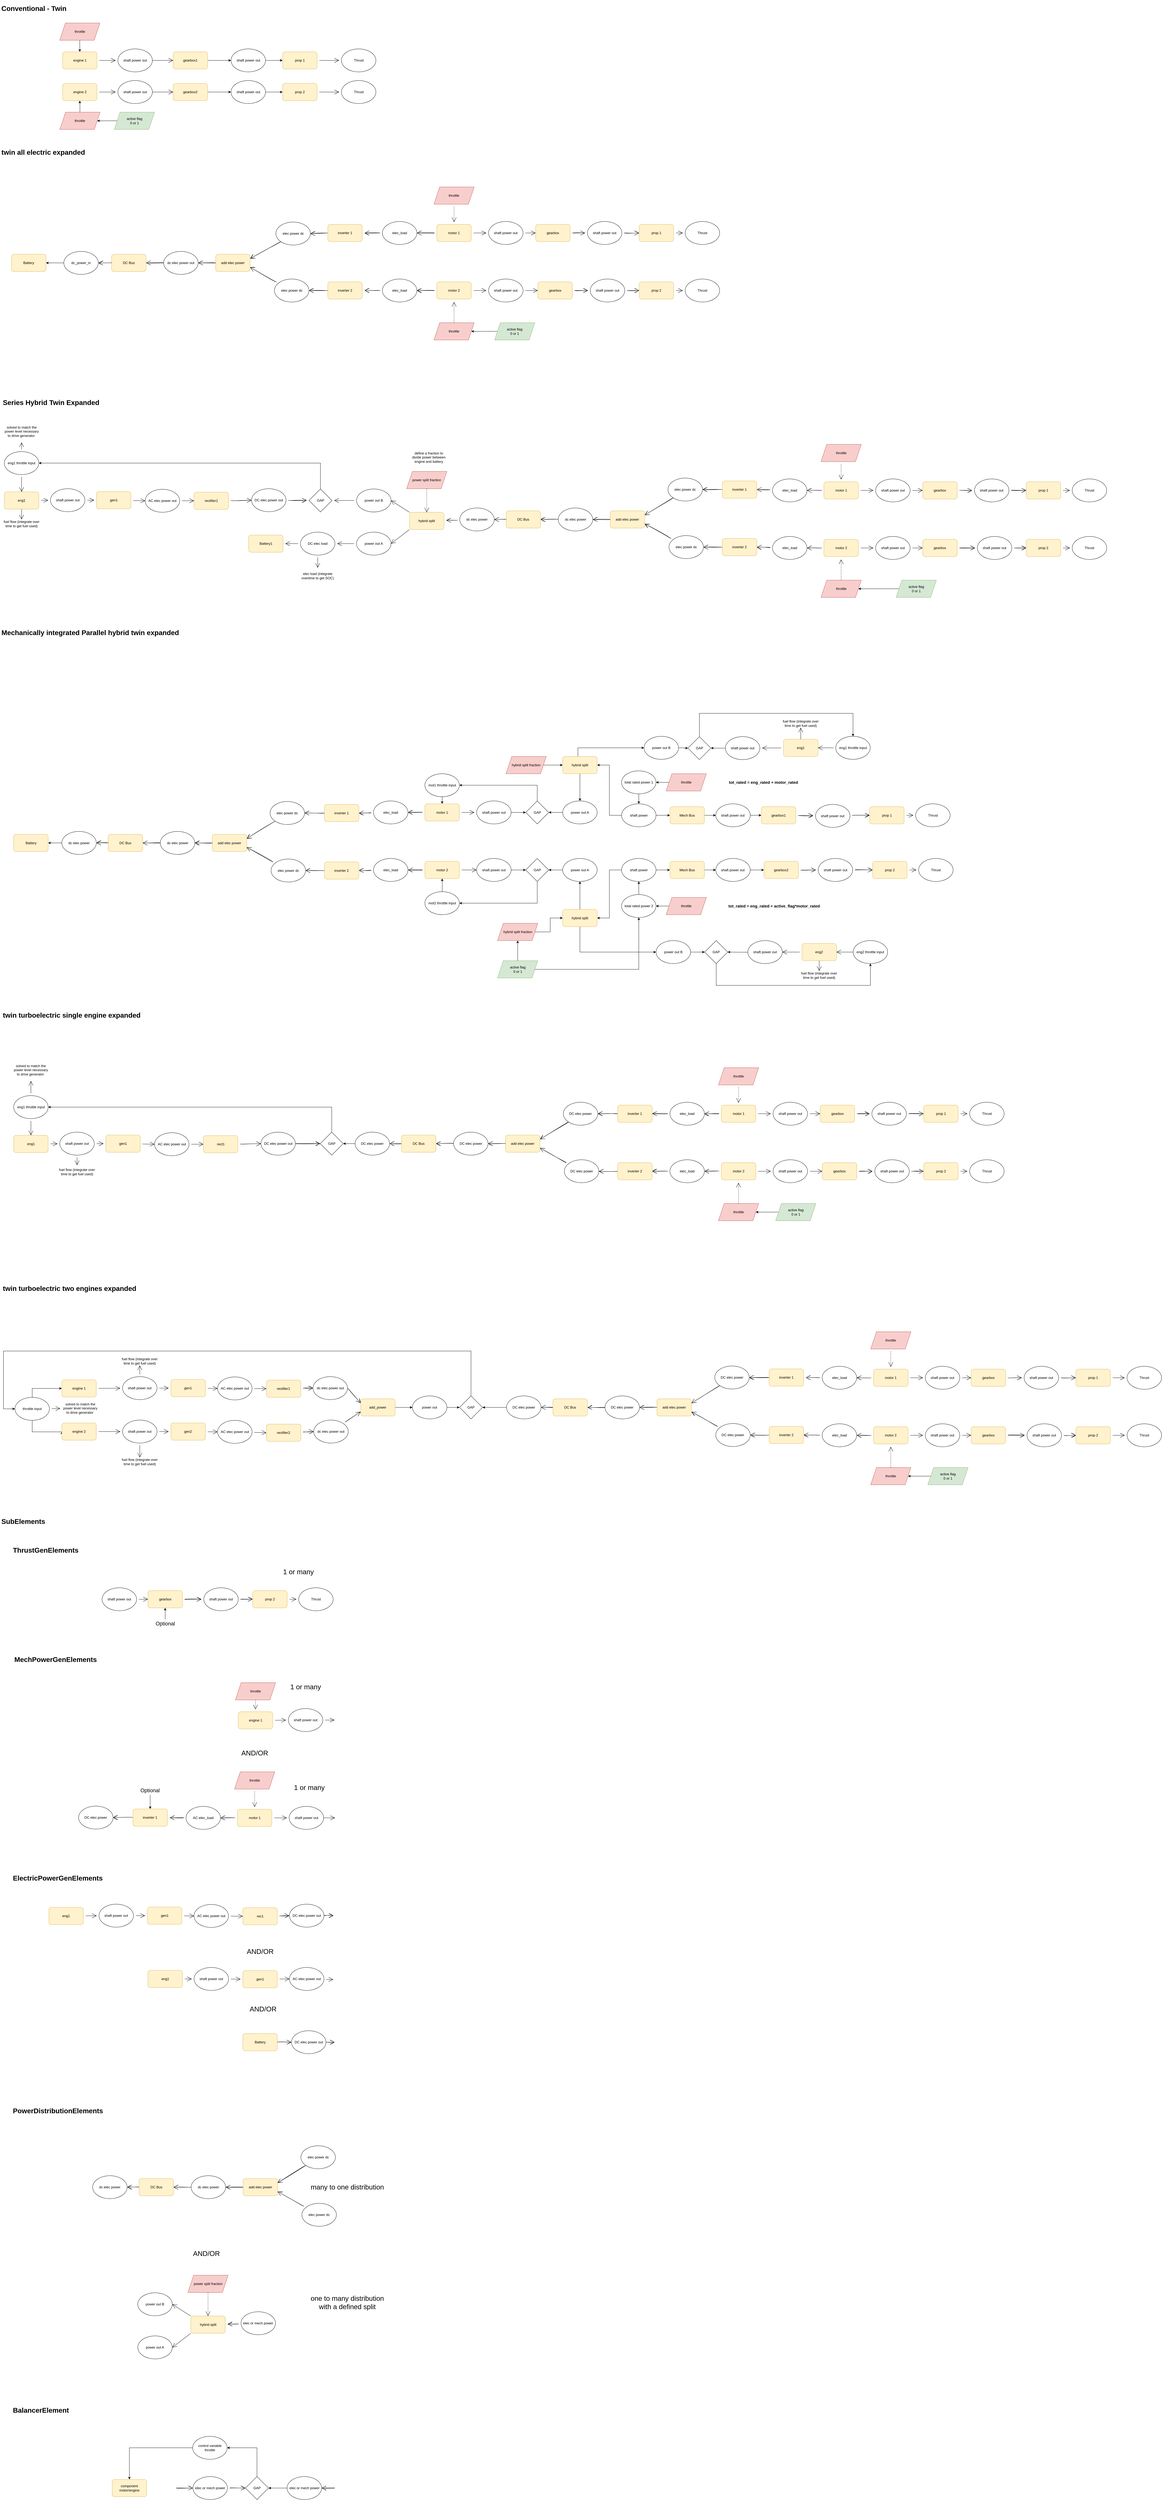 <mxfile version="16.6.4" type="device"><diagram id="9Y19tnTCZ52pcDK5rSLZ" name="Page-1"><mxGraphModel dx="3069" dy="-1141" grid="1" gridSize="10" guides="1" tooltips="1" connect="1" arrows="1" fold="1" page="1" pageScale="1" pageWidth="850" pageHeight="1100" math="0" shadow="0"><root><mxCell id="0"/><mxCell id="1" parent="0"/><mxCell id="iq7hWt_NxtE9URZK3S0Y-1" style="edgeStyle=none;curved=1;rounded=0;orthogonalLoop=1;jettySize=auto;html=1;endArrow=open;startSize=14;endSize=14;sourcePerimeterSpacing=8;targetPerimeterSpacing=8;" parent="1" source="iq7hWt_NxtE9URZK3S0Y-2" target="iq7hWt_NxtE9URZK3S0Y-8" edge="1"><mxGeometry relative="1" as="geometry"/></mxCell><mxCell id="iq7hWt_NxtE9URZK3S0Y-2" value="eng1" style="rounded=1;whiteSpace=wrap;html=1;hachureGap=4;pointerEvents=0;fillColor=#fff2cc;strokeColor=#d6b656;" parent="1" vertex="1"><mxGeometry x="55" y="3980" width="120" height="60" as="geometry"/></mxCell><mxCell id="iq7hWt_NxtE9URZK3S0Y-3" style="edgeStyle=none;curved=1;rounded=0;orthogonalLoop=1;jettySize=auto;html=1;entryX=0.5;entryY=0;entryDx=0;entryDy=0;endArrow=open;startSize=14;endSize=14;sourcePerimeterSpacing=8;targetPerimeterSpacing=8;" parent="1" source="iq7hWt_NxtE9URZK3S0Y-5" target="iq7hWt_NxtE9URZK3S0Y-2" edge="1"><mxGeometry relative="1" as="geometry"/></mxCell><mxCell id="iq7hWt_NxtE9URZK3S0Y-4" style="edgeStyle=none;curved=1;rounded=0;orthogonalLoop=1;jettySize=auto;html=1;endArrow=open;startSize=14;endSize=14;sourcePerimeterSpacing=8;targetPerimeterSpacing=8;" parent="1" source="iq7hWt_NxtE9URZK3S0Y-5" target="iq7hWt_NxtE9URZK3S0Y-52" edge="1"><mxGeometry relative="1" as="geometry"/></mxCell><mxCell id="iq7hWt_NxtE9URZK3S0Y-5" value="eng1 throttle input" style="ellipse;whiteSpace=wrap;html=1;hachureGap=4;pointerEvents=0;" parent="1" vertex="1"><mxGeometry x="55" y="3840" width="120" height="80" as="geometry"/></mxCell><mxCell id="iq7hWt_NxtE9URZK3S0Y-6" style="edgeStyle=none;curved=1;rounded=0;orthogonalLoop=1;jettySize=auto;html=1;endArrow=open;startSize=14;endSize=14;sourcePerimeterSpacing=8;targetPerimeterSpacing=8;" parent="1" source="iq7hWt_NxtE9URZK3S0Y-8" target="iq7hWt_NxtE9URZK3S0Y-10" edge="1"><mxGeometry relative="1" as="geometry"/></mxCell><mxCell id="iq7hWt_NxtE9URZK3S0Y-7" style="edgeStyle=none;curved=1;rounded=0;orthogonalLoop=1;jettySize=auto;html=1;entryX=0.5;entryY=0;entryDx=0;entryDy=0;endArrow=open;startSize=14;endSize=14;sourcePerimeterSpacing=8;targetPerimeterSpacing=8;exitX=0.5;exitY=1;exitDx=0;exitDy=0;" parent="1" source="iq7hWt_NxtE9URZK3S0Y-2" target="iq7hWt_NxtE9URZK3S0Y-50" edge="1"><mxGeometry relative="1" as="geometry"/></mxCell><mxCell id="iq7hWt_NxtE9URZK3S0Y-8" value="shaft power out" style="ellipse;whiteSpace=wrap;html=1;hachureGap=4;pointerEvents=0;" parent="1" vertex="1"><mxGeometry x="215.5" y="3969" width="120" height="80" as="geometry"/></mxCell><mxCell id="iq7hWt_NxtE9URZK3S0Y-9" style="edgeStyle=none;curved=1;rounded=0;orthogonalLoop=1;jettySize=auto;html=1;endArrow=open;startSize=14;endSize=14;sourcePerimeterSpacing=8;targetPerimeterSpacing=8;entryX=0;entryY=0.5;entryDx=0;entryDy=0;" parent="1" source="iq7hWt_NxtE9URZK3S0Y-10" target="iq7hWt_NxtE9URZK3S0Y-12" edge="1"><mxGeometry relative="1" as="geometry"><mxPoint x="537.5" y="4009" as="targetPoint"/></mxGeometry></mxCell><mxCell id="iq7hWt_NxtE9URZK3S0Y-10" value="gen1" style="rounded=1;whiteSpace=wrap;html=1;hachureGap=4;pointerEvents=0;fillColor=#fff2cc;strokeColor=#d6b656;" parent="1" vertex="1"><mxGeometry x="375.5" y="3979" width="120" height="60" as="geometry"/></mxCell><mxCell id="iq7hWt_NxtE9URZK3S0Y-11" style="edgeStyle=none;curved=1;rounded=0;orthogonalLoop=1;jettySize=auto;html=1;endArrow=open;startSize=14;endSize=14;sourcePerimeterSpacing=8;targetPerimeterSpacing=8;entryX=0;entryY=0.5;entryDx=0;entryDy=0;" parent="1" source="iq7hWt_NxtE9URZK3S0Y-12" target="iq7hWt_NxtE9URZK3S0Y-87" edge="1"><mxGeometry relative="1" as="geometry"/></mxCell><mxCell id="iq7hWt_NxtE9URZK3S0Y-12" value="AC elec power out" style="ellipse;whiteSpace=wrap;html=1;hachureGap=4;pointerEvents=0;" parent="1" vertex="1"><mxGeometry x="545" y="3971" width="120" height="80" as="geometry"/></mxCell><mxCell id="iq7hWt_NxtE9URZK3S0Y-13" style="edgeStyle=orthogonalEdgeStyle;rounded=0;orthogonalLoop=1;jettySize=auto;html=1;entryX=1;entryY=0.5;entryDx=0;entryDy=0;" parent="1" source="iq7hWt_NxtE9URZK3S0Y-14" target="iq7hWt_NxtE9URZK3S0Y-5" edge="1"><mxGeometry relative="1" as="geometry"><Array as="points"><mxPoint x="1154" y="3880"/></Array></mxGeometry></mxCell><mxCell id="iq7hWt_NxtE9URZK3S0Y-14" value="GAP" style="rhombus;whiteSpace=wrap;html=1;hachureGap=4;pointerEvents=0;" parent="1" vertex="1"><mxGeometry x="1114.5" y="3970" width="80" height="80" as="geometry"/></mxCell><mxCell id="iq7hWt_NxtE9URZK3S0Y-15" style="edgeStyle=none;curved=1;rounded=0;orthogonalLoop=1;jettySize=auto;html=1;entryX=0.5;entryY=0;entryDx=0;entryDy=0;endArrow=open;startSize=14;endSize=14;sourcePerimeterSpacing=8;targetPerimeterSpacing=8;dashed=1;exitX=0.5;exitY=1;exitDx=0;exitDy=0;" parent="1" source="iq7hWt_NxtE9URZK3S0Y-16" target="iq7hWt_NxtE9URZK3S0Y-19" edge="1"><mxGeometry relative="1" as="geometry"><mxPoint x="1524.25" y="3969" as="sourcePoint"/></mxGeometry></mxCell><mxCell id="iq7hWt_NxtE9URZK3S0Y-16" value="power split fraction" style="shape=parallelogram;perimeter=parallelogramPerimeter;whiteSpace=wrap;html=1;fixedSize=1;hachureGap=4;pointerEvents=0;fillColor=#f8cecc;strokeColor=#b85450;" parent="1" vertex="1"><mxGeometry x="1454.25" y="3909" width="140" height="60" as="geometry"/></mxCell><mxCell id="iq7hWt_NxtE9URZK3S0Y-17" style="edgeStyle=none;curved=1;rounded=0;orthogonalLoop=1;jettySize=auto;html=1;exitX=0;exitY=0;exitDx=0;exitDy=0;entryX=1;entryY=0.5;entryDx=0;entryDy=0;endArrow=open;startSize=14;endSize=14;sourcePerimeterSpacing=8;targetPerimeterSpacing=8;" parent="1" source="iq7hWt_NxtE9URZK3S0Y-19" target="iq7hWt_NxtE9URZK3S0Y-49" edge="1"><mxGeometry relative="1" as="geometry"/></mxCell><mxCell id="iq7hWt_NxtE9URZK3S0Y-18" style="edgeStyle=none;curved=1;rounded=0;orthogonalLoop=1;jettySize=auto;html=1;exitX=0;exitY=1;exitDx=0;exitDy=0;entryX=1;entryY=0.5;entryDx=0;entryDy=0;endArrow=open;startSize=14;endSize=14;sourcePerimeterSpacing=8;targetPerimeterSpacing=8;" parent="1" source="iq7hWt_NxtE9URZK3S0Y-19" target="iq7hWt_NxtE9URZK3S0Y-47" edge="1"><mxGeometry relative="1" as="geometry"/></mxCell><mxCell id="iq7hWt_NxtE9URZK3S0Y-19" value="hybrid split" style="rounded=1;whiteSpace=wrap;html=1;hachureGap=4;pointerEvents=0;fillColor=#fff2cc;strokeColor=#d6b656;" parent="1" vertex="1"><mxGeometry x="1464.25" y="4051" width="120" height="60" as="geometry"/></mxCell><mxCell id="iq7hWt_NxtE9URZK3S0Y-20" style="edgeStyle=none;curved=1;rounded=0;orthogonalLoop=1;jettySize=auto;html=1;endArrow=open;startSize=14;endSize=14;sourcePerimeterSpacing=8;targetPerimeterSpacing=8;" parent="1" source="iq7hWt_NxtE9URZK3S0Y-22" target="iq7hWt_NxtE9URZK3S0Y-31" edge="1"><mxGeometry relative="1" as="geometry"/></mxCell><mxCell id="iq7hWt_NxtE9URZK3S0Y-21" style="edgeStyle=none;curved=1;rounded=0;sketch=1;hachureGap=4;orthogonalLoop=1;jettySize=auto;html=1;entryX=1;entryY=0.5;entryDx=0;entryDy=0;fontFamily=Architects Daughter;fontSource=https%3A%2F%2Ffonts.googleapis.com%2Fcss%3Ffamily%3DArchitects%2BDaughter;fontSize=16;endArrow=open;startSize=14;endSize=14;sourcePerimeterSpacing=8;targetPerimeterSpacing=8;" parent="1" source="iq7hWt_NxtE9URZK3S0Y-22" target="iq7hWt_NxtE9URZK3S0Y-61" edge="1"><mxGeometry relative="1" as="geometry"/></mxCell><mxCell id="iq7hWt_NxtE9URZK3S0Y-22" value="motor 1" style="rounded=1;whiteSpace=wrap;html=1;hachureGap=4;pointerEvents=0;fillColor=#fff2cc;strokeColor=#d6b656;" parent="1" vertex="1"><mxGeometry x="2905.5" y="3945" width="120" height="60" as="geometry"/></mxCell><mxCell id="iq7hWt_NxtE9URZK3S0Y-23" style="edgeStyle=none;curved=1;rounded=0;orthogonalLoop=1;jettySize=auto;html=1;endArrow=open;startSize=14;endSize=14;sourcePerimeterSpacing=8;targetPerimeterSpacing=8;" parent="1" source="iq7hWt_NxtE9URZK3S0Y-25" target="iq7hWt_NxtE9URZK3S0Y-33" edge="1"><mxGeometry relative="1" as="geometry"/></mxCell><mxCell id="iq7hWt_NxtE9URZK3S0Y-24" style="edgeStyle=none;curved=1;rounded=0;sketch=1;hachureGap=4;orthogonalLoop=1;jettySize=auto;html=1;entryX=1;entryY=0.5;entryDx=0;entryDy=0;fontFamily=Architects Daughter;fontSource=https%3A%2F%2Ffonts.googleapis.com%2Fcss%3Ffamily%3DArchitects%2BDaughter;fontSize=16;endArrow=open;startSize=14;endSize=14;sourcePerimeterSpacing=8;targetPerimeterSpacing=8;" parent="1" source="iq7hWt_NxtE9URZK3S0Y-25" target="iq7hWt_NxtE9URZK3S0Y-63" edge="1"><mxGeometry relative="1" as="geometry"/></mxCell><mxCell id="iq7hWt_NxtE9URZK3S0Y-25" value="motor 2" style="rounded=1;whiteSpace=wrap;html=1;hachureGap=4;pointerEvents=0;fillColor=#fff2cc;strokeColor=#d6b656;" parent="1" vertex="1"><mxGeometry x="2905.5" y="4145" width="120" height="60" as="geometry"/></mxCell><mxCell id="iq7hWt_NxtE9URZK3S0Y-30" style="edgeStyle=none;curved=1;rounded=0;orthogonalLoop=1;jettySize=auto;html=1;endArrow=open;startSize=14;endSize=14;sourcePerimeterSpacing=8;targetPerimeterSpacing=8;entryX=0;entryY=0.5;entryDx=0;entryDy=0;" parent="1" source="iq7hWt_NxtE9URZK3S0Y-31" target="iq7hWt_NxtE9URZK3S0Y-81" edge="1"><mxGeometry relative="1" as="geometry"/></mxCell><mxCell id="iq7hWt_NxtE9URZK3S0Y-31" value="shaft power out" style="ellipse;whiteSpace=wrap;html=1;hachureGap=4;pointerEvents=0;" parent="1" vertex="1"><mxGeometry x="3085.5" y="3935" width="120" height="80" as="geometry"/></mxCell><mxCell id="iq7hWt_NxtE9URZK3S0Y-32" style="edgeStyle=none;curved=1;rounded=0;orthogonalLoop=1;jettySize=auto;html=1;endArrow=open;startSize=14;endSize=14;sourcePerimeterSpacing=8;targetPerimeterSpacing=8;entryX=0;entryY=0.5;entryDx=0;entryDy=0;" parent="1" source="iq7hWt_NxtE9URZK3S0Y-33" target="iq7hWt_NxtE9URZK3S0Y-77" edge="1"><mxGeometry relative="1" as="geometry"/></mxCell><mxCell id="iq7hWt_NxtE9URZK3S0Y-33" value="shaft power out" style="ellipse;whiteSpace=wrap;html=1;hachureGap=4;pointerEvents=0;" parent="1" vertex="1"><mxGeometry x="3085.5" y="4135" width="120" height="80" as="geometry"/></mxCell><mxCell id="iq7hWt_NxtE9URZK3S0Y-34" style="edgeStyle=none;curved=1;rounded=0;orthogonalLoop=1;jettySize=auto;html=1;dashed=1;endArrow=open;startSize=14;endSize=14;sourcePerimeterSpacing=8;targetPerimeterSpacing=8;" parent="1" target="iq7hWt_NxtE9URZK3S0Y-22" edge="1"><mxGeometry relative="1" as="geometry"><mxPoint x="2965.5" y="3883" as="sourcePoint"/></mxGeometry></mxCell><mxCell id="iq7hWt_NxtE9URZK3S0Y-35" style="edgeStyle=none;curved=1;rounded=0;orthogonalLoop=1;jettySize=auto;html=1;dashed=1;endArrow=open;startSize=14;endSize=14;sourcePerimeterSpacing=8;targetPerimeterSpacing=8;exitX=0.5;exitY=0;exitDx=0;exitDy=0;" parent="1" source="iq7hWt_NxtE9URZK3S0Y-58" edge="1"><mxGeometry relative="1" as="geometry"><mxPoint x="2965.5" y="4215" as="targetPoint"/><mxPoint x="2965.5" y="4277" as="sourcePoint"/></mxGeometry></mxCell><mxCell id="iq7hWt_NxtE9URZK3S0Y-36" style="edgeStyle=none;curved=1;rounded=0;orthogonalLoop=1;jettySize=auto;html=1;endArrow=open;startSize=14;endSize=14;sourcePerimeterSpacing=8;targetPerimeterSpacing=8;" parent="1" source="iq7hWt_NxtE9URZK3S0Y-37" target="iq7hWt_NxtE9URZK3S0Y-40" edge="1"><mxGeometry relative="1" as="geometry"/></mxCell><mxCell id="iq7hWt_NxtE9URZK3S0Y-37" value="prop 1" style="rounded=1;whiteSpace=wrap;html=1;hachureGap=4;pointerEvents=0;fillColor=#fff2cc;strokeColor=#d6b656;" parent="1" vertex="1"><mxGeometry x="3609.25" y="3945" width="120" height="60" as="geometry"/></mxCell><mxCell id="iq7hWt_NxtE9URZK3S0Y-38" style="edgeStyle=none;curved=1;rounded=0;orthogonalLoop=1;jettySize=auto;html=1;endArrow=open;startSize=14;endSize=14;sourcePerimeterSpacing=8;targetPerimeterSpacing=8;" parent="1" source="iq7hWt_NxtE9URZK3S0Y-39" target="iq7hWt_NxtE9URZK3S0Y-41" edge="1"><mxGeometry relative="1" as="geometry"/></mxCell><mxCell id="iq7hWt_NxtE9URZK3S0Y-39" value="prop 2" style="rounded=1;whiteSpace=wrap;html=1;hachureGap=4;pointerEvents=0;fillColor=#fff2cc;strokeColor=#d6b656;" parent="1" vertex="1"><mxGeometry x="3609.25" y="4145" width="120" height="60" as="geometry"/></mxCell><mxCell id="iq7hWt_NxtE9URZK3S0Y-40" value="Thrust" style="ellipse;whiteSpace=wrap;html=1;hachureGap=4;pointerEvents=0;" parent="1" vertex="1"><mxGeometry x="3769.25" y="3935" width="120" height="80" as="geometry"/></mxCell><mxCell id="iq7hWt_NxtE9URZK3S0Y-41" value="Thrust" style="ellipse;whiteSpace=wrap;html=1;hachureGap=4;pointerEvents=0;" parent="1" vertex="1"><mxGeometry x="3769.25" y="4135" width="120" height="80" as="geometry"/></mxCell><mxCell id="iq7hWt_NxtE9URZK3S0Y-42" value="Battery1" style="rounded=1;whiteSpace=wrap;html=1;hachureGap=4;pointerEvents=0;fillColor=#fff2cc;strokeColor=#d6b656;" parent="1" vertex="1"><mxGeometry x="904.5" y="4130" width="120" height="60" as="geometry"/></mxCell><mxCell id="iq7hWt_NxtE9URZK3S0Y-43" style="edgeStyle=none;curved=1;rounded=0;orthogonalLoop=1;jettySize=auto;html=1;endArrow=open;startSize=14;endSize=14;sourcePerimeterSpacing=8;targetPerimeterSpacing=8;" parent="1" source="iq7hWt_NxtE9URZK3S0Y-45" target="iq7hWt_NxtE9URZK3S0Y-42" edge="1"><mxGeometry relative="1" as="geometry"/></mxCell><mxCell id="iq7hWt_NxtE9URZK3S0Y-44" style="edgeStyle=none;curved=1;rounded=0;orthogonalLoop=1;jettySize=auto;html=1;endArrow=open;startSize=14;endSize=14;sourcePerimeterSpacing=8;targetPerimeterSpacing=8;" parent="1" source="iq7hWt_NxtE9URZK3S0Y-45" target="iq7hWt_NxtE9URZK3S0Y-51" edge="1"><mxGeometry relative="1" as="geometry"/></mxCell><mxCell id="iq7hWt_NxtE9URZK3S0Y-45" value="DC elec load" style="ellipse;whiteSpace=wrap;html=1;hachureGap=4;pointerEvents=0;" parent="1" vertex="1"><mxGeometry x="1085" y="4120" width="120" height="80" as="geometry"/></mxCell><mxCell id="iq7hWt_NxtE9URZK3S0Y-46" style="edgeStyle=none;curved=1;rounded=0;orthogonalLoop=1;jettySize=auto;html=1;endArrow=open;startSize=14;endSize=14;sourcePerimeterSpacing=8;targetPerimeterSpacing=8;" parent="1" source="iq7hWt_NxtE9URZK3S0Y-47" target="iq7hWt_NxtE9URZK3S0Y-45" edge="1"><mxGeometry relative="1" as="geometry"/></mxCell><mxCell id="iq7hWt_NxtE9URZK3S0Y-47" value="power out A" style="ellipse;whiteSpace=wrap;html=1;hachureGap=4;pointerEvents=0;" parent="1" vertex="1"><mxGeometry x="1280" y="4120" width="120" height="80" as="geometry"/></mxCell><mxCell id="iq7hWt_NxtE9URZK3S0Y-48" style="edgeStyle=none;curved=1;rounded=0;orthogonalLoop=1;jettySize=auto;html=1;endArrow=open;startSize=14;endSize=14;sourcePerimeterSpacing=8;targetPerimeterSpacing=8;" parent="1" source="iq7hWt_NxtE9URZK3S0Y-49" target="iq7hWt_NxtE9URZK3S0Y-14" edge="1"><mxGeometry relative="1" as="geometry"/></mxCell><mxCell id="iq7hWt_NxtE9URZK3S0Y-49" value="power out B" style="ellipse;whiteSpace=wrap;html=1;hachureGap=4;pointerEvents=0;" parent="1" vertex="1"><mxGeometry x="1280" y="3970" width="120" height="80" as="geometry"/></mxCell><mxCell id="iq7hWt_NxtE9URZK3S0Y-50" value="fuel flow (integrate over time to get fuel used)" style="text;html=1;strokeColor=none;fillColor=none;align=center;verticalAlign=middle;whiteSpace=wrap;rounded=0;hachureGap=4;pointerEvents=0;" parent="1" vertex="1"><mxGeometry x="40" y="4076" width="150" height="30" as="geometry"/></mxCell><mxCell id="iq7hWt_NxtE9URZK3S0Y-51" value="elec load (integrate overtime to get SOC)" style="text;html=1;strokeColor=none;fillColor=none;align=center;verticalAlign=middle;whiteSpace=wrap;rounded=0;hachureGap=4;pointerEvents=0;" parent="1" vertex="1"><mxGeometry x="1080" y="4252" width="130" height="40" as="geometry"/></mxCell><mxCell id="iq7hWt_NxtE9URZK3S0Y-52" value="solved to match the power level necessary to drive generator&amp;nbsp;" style="text;html=1;strokeColor=none;fillColor=none;align=center;verticalAlign=middle;whiteSpace=wrap;rounded=0;hachureGap=4;pointerEvents=0;" parent="1" vertex="1"><mxGeometry x="52.5" y="3740" width="125" height="60" as="geometry"/></mxCell><mxCell id="iq7hWt_NxtE9URZK3S0Y-57" value="throttle" style="shape=parallelogram;perimeter=parallelogramPerimeter;whiteSpace=wrap;html=1;fixedSize=1;hachureGap=4;pointerEvents=0;fillColor=#f8cecc;strokeColor=#b85450;" parent="1" vertex="1"><mxGeometry x="2895.5" y="3815" width="140" height="60" as="geometry"/></mxCell><mxCell id="iq7hWt_NxtE9URZK3S0Y-58" value="throttle" style="shape=parallelogram;perimeter=parallelogramPerimeter;whiteSpace=wrap;html=1;fixedSize=1;hachureGap=4;pointerEvents=0;fillColor=#f8cecc;strokeColor=#b85450;" parent="1" vertex="1"><mxGeometry x="2895.5" y="4287" width="140" height="60" as="geometry"/></mxCell><mxCell id="iq7hWt_NxtE9URZK3S0Y-59" value="&lt;h1&gt;Series Hybrid Twin Expanded&lt;/h1&gt;" style="text;html=1;strokeColor=none;fillColor=none;spacing=5;spacingTop=-20;whiteSpace=wrap;overflow=hidden;rounded=0;" parent="1" vertex="1"><mxGeometry x="45" y="3650" width="370" height="50" as="geometry"/></mxCell><mxCell id="iq7hWt_NxtE9URZK3S0Y-60" style="edgeStyle=none;curved=1;rounded=0;sketch=1;hachureGap=4;orthogonalLoop=1;jettySize=auto;html=1;fontFamily=Architects Daughter;fontSource=https%3A%2F%2Ffonts.googleapis.com%2Fcss%3Ffamily%3DArchitects%2BDaughter;fontSize=16;endArrow=open;startSize=14;endSize=14;sourcePerimeterSpacing=8;targetPerimeterSpacing=8;entryX=1;entryY=0.5;entryDx=0;entryDy=0;" parent="1" source="iq7hWt_NxtE9URZK3S0Y-61" target="v4-SH50tKhhUCeLYJEOO-8" edge="1"><mxGeometry relative="1" as="geometry"><mxPoint x="2729.54" y="4066" as="targetPoint"/></mxGeometry></mxCell><mxCell id="iq7hWt_NxtE9URZK3S0Y-61" value="elec_load" style="ellipse;whiteSpace=wrap;html=1;hachureGap=4;pointerEvents=0;" parent="1" vertex="1"><mxGeometry x="2726.75" y="3935" width="120" height="80" as="geometry"/></mxCell><mxCell id="iq7hWt_NxtE9URZK3S0Y-62" style="edgeStyle=none;curved=1;rounded=0;sketch=1;hachureGap=4;orthogonalLoop=1;jettySize=auto;html=1;entryX=1;entryY=0.5;entryDx=0;entryDy=0;fontFamily=Architects Daughter;fontSource=https%3A%2F%2Ffonts.googleapis.com%2Fcss%3Ffamily%3DArchitects%2BDaughter;fontSize=16;endArrow=open;startSize=14;endSize=14;sourcePerimeterSpacing=8;targetPerimeterSpacing=8;" parent="1" source="iq7hWt_NxtE9URZK3S0Y-63" target="v4-SH50tKhhUCeLYJEOO-7" edge="1"><mxGeometry relative="1" as="geometry"><mxPoint x="2727.5" y="4073.02" as="targetPoint"/></mxGeometry></mxCell><mxCell id="iq7hWt_NxtE9URZK3S0Y-63" value="elec_load" style="ellipse;whiteSpace=wrap;html=1;hachureGap=4;pointerEvents=0;" parent="1" vertex="1"><mxGeometry x="2726.75" y="4135" width="120" height="80" as="geometry"/></mxCell><mxCell id="iq7hWt_NxtE9URZK3S0Y-72" style="edgeStyle=none;curved=1;rounded=0;sketch=1;hachureGap=4;orthogonalLoop=1;jettySize=auto;html=1;fontFamily=Architects Daughter;fontSource=https%3A%2F%2Ffonts.googleapis.com%2Fcss%3Ffamily%3DArchitects%2BDaughter;fontSize=16;endArrow=open;startSize=14;endSize=14;sourcePerimeterSpacing=8;targetPerimeterSpacing=8;" parent="1" source="iq7hWt_NxtE9URZK3S0Y-75" target="iq7hWt_NxtE9URZK3S0Y-19" edge="1"><mxGeometry relative="1" as="geometry"/></mxCell><mxCell id="iq7hWt_NxtE9URZK3S0Y-75" value="dc elec power" style="ellipse;whiteSpace=wrap;html=1;hachureGap=4;pointerEvents=0;" parent="1" vertex="1"><mxGeometry x="1639" y="4036" width="120" height="80" as="geometry"/></mxCell><mxCell id="iq7hWt_NxtE9URZK3S0Y-76" style="edgeStyle=none;curved=1;rounded=0;sketch=1;hachureGap=4;orthogonalLoop=1;jettySize=auto;html=1;fontFamily=Architects Daughter;fontSource=https%3A%2F%2Ffonts.googleapis.com%2Fcss%3Ffamily%3DArchitects%2BDaughter;fontSize=16;endArrow=open;startSize=14;endSize=14;sourcePerimeterSpacing=8;targetPerimeterSpacing=8;" parent="1" source="iq7hWt_NxtE9URZK3S0Y-77" target="iq7hWt_NxtE9URZK3S0Y-79" edge="1"><mxGeometry relative="1" as="geometry"/></mxCell><mxCell id="iq7hWt_NxtE9URZK3S0Y-77" value="gearbox" style="rounded=1;whiteSpace=wrap;html=1;hachureGap=4;pointerEvents=0;fillColor=#fff2cc;strokeColor=#d6b656;" parent="1" vertex="1"><mxGeometry x="3249.25" y="4145" width="120" height="60" as="geometry"/></mxCell><mxCell id="iq7hWt_NxtE9URZK3S0Y-78" style="edgeStyle=none;curved=1;rounded=0;sketch=1;hachureGap=4;orthogonalLoop=1;jettySize=auto;html=1;entryX=0;entryY=0.5;entryDx=0;entryDy=0;fontFamily=Architects Daughter;fontSource=https%3A%2F%2Ffonts.googleapis.com%2Fcss%3Ffamily%3DArchitects%2BDaughter;fontSize=16;endArrow=open;startSize=14;endSize=14;sourcePerimeterSpacing=8;targetPerimeterSpacing=8;" parent="1" source="iq7hWt_NxtE9URZK3S0Y-79" target="iq7hWt_NxtE9URZK3S0Y-39" edge="1"><mxGeometry relative="1" as="geometry"/></mxCell><mxCell id="iq7hWt_NxtE9URZK3S0Y-79" value="shaft power out" style="ellipse;whiteSpace=wrap;html=1;hachureGap=4;pointerEvents=0;" parent="1" vertex="1"><mxGeometry x="3439.25" y="4135" width="120" height="80" as="geometry"/></mxCell><mxCell id="iq7hWt_NxtE9URZK3S0Y-80" style="edgeStyle=none;curved=1;rounded=0;sketch=1;hachureGap=4;orthogonalLoop=1;jettySize=auto;html=1;fontFamily=Architects Daughter;fontSource=https%3A%2F%2Ffonts.googleapis.com%2Fcss%3Ffamily%3DArchitects%2BDaughter;fontSize=16;endArrow=open;startSize=14;endSize=14;sourcePerimeterSpacing=8;targetPerimeterSpacing=8;" parent="1" source="iq7hWt_NxtE9URZK3S0Y-81" target="iq7hWt_NxtE9URZK3S0Y-83" edge="1"><mxGeometry relative="1" as="geometry"/></mxCell><mxCell id="iq7hWt_NxtE9URZK3S0Y-81" value="gearbox" style="rounded=1;whiteSpace=wrap;html=1;hachureGap=4;pointerEvents=0;fillColor=#fff2cc;strokeColor=#d6b656;" parent="1" vertex="1"><mxGeometry x="3249.25" y="3945" width="120" height="60" as="geometry"/></mxCell><mxCell id="iq7hWt_NxtE9URZK3S0Y-82" style="edgeStyle=none;curved=1;rounded=0;sketch=1;hachureGap=4;orthogonalLoop=1;jettySize=auto;html=1;entryX=0;entryY=0.5;entryDx=0;entryDy=0;fontFamily=Architects Daughter;fontSource=https%3A%2F%2Ffonts.googleapis.com%2Fcss%3Ffamily%3DArchitects%2BDaughter;fontSize=16;endArrow=open;startSize=14;endSize=14;sourcePerimeterSpacing=8;targetPerimeterSpacing=8;" parent="1" source="iq7hWt_NxtE9URZK3S0Y-83" target="iq7hWt_NxtE9URZK3S0Y-37" edge="1"><mxGeometry relative="1" as="geometry"/></mxCell><mxCell id="iq7hWt_NxtE9URZK3S0Y-83" value="shaft power out" style="ellipse;whiteSpace=wrap;html=1;hachureGap=4;pointerEvents=0;" parent="1" vertex="1"><mxGeometry x="3429.25" y="3935" width="120" height="80" as="geometry"/></mxCell><mxCell id="iq7hWt_NxtE9URZK3S0Y-86" style="edgeStyle=none;curved=1;rounded=0;sketch=1;hachureGap=4;orthogonalLoop=1;jettySize=auto;html=1;entryX=0;entryY=0.5;entryDx=0;entryDy=0;fontFamily=Architects Daughter;fontSource=https%3A%2F%2Ffonts.googleapis.com%2Fcss%3Ffamily%3DArchitects%2BDaughter;fontSize=16;endArrow=open;startSize=14;endSize=14;sourcePerimeterSpacing=8;targetPerimeterSpacing=8;" parent="1" source="iq7hWt_NxtE9URZK3S0Y-87" target="iq7hWt_NxtE9URZK3S0Y-100" edge="1"><mxGeometry relative="1" as="geometry"/></mxCell><mxCell id="iq7hWt_NxtE9URZK3S0Y-87" value="rectifier1" style="rounded=1;whiteSpace=wrap;html=1;hachureGap=4;pointerEvents=0;fillColor=#fff2cc;strokeColor=#d6b656;" parent="1" vertex="1"><mxGeometry x="715" y="3981" width="120" height="60" as="geometry"/></mxCell><mxCell id="iq7hWt_NxtE9URZK3S0Y-96" style="edgeStyle=orthogonalEdgeStyle;rounded=0;orthogonalLoop=1;jettySize=auto;html=1;fontColor=default;" parent="1" source="iq7hWt_NxtE9URZK3S0Y-97" target="iq7hWt_NxtE9URZK3S0Y-58" edge="1"><mxGeometry relative="1" as="geometry"/></mxCell><mxCell id="iq7hWt_NxtE9URZK3S0Y-97" value="active flag&lt;br&gt;0 or 1" style="shape=parallelogram;perimeter=parallelogramPerimeter;whiteSpace=wrap;html=1;fixedSize=1;hachureGap=4;pointerEvents=0;fillColor=#d5e8d4;strokeColor=#82b366;fontColor=default;" parent="1" vertex="1"><mxGeometry x="3156.75" y="4287" width="140" height="60" as="geometry"/></mxCell><mxCell id="iq7hWt_NxtE9URZK3S0Y-99" style="edgeStyle=none;curved=1;rounded=0;sketch=1;hachureGap=4;orthogonalLoop=1;jettySize=auto;html=1;fontFamily=Architects Daughter;fontSource=https%3A%2F%2Ffonts.googleapis.com%2Fcss%3Ffamily%3DArchitects%2BDaughter;fontSize=16;endArrow=open;startSize=14;endSize=14;sourcePerimeterSpacing=8;targetPerimeterSpacing=8;" parent="1" source="iq7hWt_NxtE9URZK3S0Y-100" target="iq7hWt_NxtE9URZK3S0Y-14" edge="1"><mxGeometry relative="1" as="geometry"/></mxCell><mxCell id="iq7hWt_NxtE9URZK3S0Y-100" value="DC elec power out" style="ellipse;whiteSpace=wrap;html=1;hachureGap=4;pointerEvents=0;" parent="1" vertex="1"><mxGeometry x="915" y="3969" width="120" height="80" as="geometry"/></mxCell><mxCell id="iq7hWt_NxtE9URZK3S0Y-103" value="define a fraction to divide power between engine and battery" style="text;html=1;strokeColor=none;fillColor=none;align=center;verticalAlign=middle;whiteSpace=wrap;rounded=0;hachureGap=4;pointerEvents=0;" parent="1" vertex="1"><mxGeometry x="1469.25" y="3830" width="125" height="60" as="geometry"/></mxCell><mxCell id="iq7hWt_NxtE9URZK3S0Y-110" value="&lt;h1&gt;Mechanically integrated Parallel hybrid twin expanded&lt;/h1&gt;" style="text;html=1;strokeColor=none;fillColor=none;spacing=5;spacingTop=-20;whiteSpace=wrap;overflow=hidden;rounded=0;" parent="1" vertex="1"><mxGeometry x="40" y="4450" width="680" height="50" as="geometry"/></mxCell><mxCell id="iq7hWt_NxtE9URZK3S0Y-111" style="edgeStyle=none;curved=1;rounded=0;orthogonalLoop=1;jettySize=auto;html=1;endArrow=open;startSize=14;endSize=14;sourcePerimeterSpacing=8;targetPerimeterSpacing=8;" parent="1" source="iq7hWt_NxtE9URZK3S0Y-113" target="iq7hWt_NxtE9URZK3S0Y-122" edge="1"><mxGeometry relative="1" as="geometry"/></mxCell><mxCell id="iq7hWt_NxtE9URZK3S0Y-112" style="edgeStyle=none;curved=1;rounded=0;sketch=1;hachureGap=4;orthogonalLoop=1;jettySize=auto;html=1;entryX=1;entryY=0.5;entryDx=0;entryDy=0;fontFamily=Architects Daughter;fontSource=https%3A%2F%2Ffonts.googleapis.com%2Fcss%3Ffamily%3DArchitects%2BDaughter;fontSize=16;endArrow=open;startSize=14;endSize=14;sourcePerimeterSpacing=8;targetPerimeterSpacing=8;" parent="1" source="iq7hWt_NxtE9URZK3S0Y-113" target="iq7hWt_NxtE9URZK3S0Y-140" edge="1"><mxGeometry relative="1" as="geometry"/></mxCell><mxCell id="iq7hWt_NxtE9URZK3S0Y-113" value="motor 1" style="rounded=1;whiteSpace=wrap;html=1;hachureGap=4;pointerEvents=0;fillColor=#fff2cc;strokeColor=#d6b656;" parent="1" vertex="1"><mxGeometry x="1517.75" y="5064.5" width="120" height="60" as="geometry"/></mxCell><mxCell id="iq7hWt_NxtE9URZK3S0Y-114" style="edgeStyle=none;curved=1;rounded=0;orthogonalLoop=1;jettySize=auto;html=1;endArrow=open;startSize=14;endSize=14;sourcePerimeterSpacing=8;targetPerimeterSpacing=8;entryX=0;entryY=0.5;entryDx=0;entryDy=0;" parent="1" source="iq7hWt_NxtE9URZK3S0Y-116" target="iq7hWt_NxtE9URZK3S0Y-124" edge="1"><mxGeometry relative="1" as="geometry"/></mxCell><mxCell id="iq7hWt_NxtE9URZK3S0Y-115" style="edgeStyle=none;curved=1;rounded=0;sketch=1;hachureGap=4;orthogonalLoop=1;jettySize=auto;html=1;entryX=1;entryY=0.5;entryDx=0;entryDy=0;fontFamily=Architects Daughter;fontSource=https%3A%2F%2Ffonts.googleapis.com%2Fcss%3Ffamily%3DArchitects%2BDaughter;fontSize=16;endArrow=open;startSize=14;endSize=14;sourcePerimeterSpacing=8;targetPerimeterSpacing=8;" parent="1" source="iq7hWt_NxtE9URZK3S0Y-116" target="iq7hWt_NxtE9URZK3S0Y-142" edge="1"><mxGeometry relative="1" as="geometry"/></mxCell><mxCell id="iq7hWt_NxtE9URZK3S0Y-116" value="motor 2" style="rounded=1;whiteSpace=wrap;html=1;hachureGap=4;pointerEvents=0;fillColor=#fff2cc;strokeColor=#d6b656;" parent="1" vertex="1"><mxGeometry x="1517.75" y="5264.5" width="120" height="60" as="geometry"/></mxCell><mxCell id="0tTUa_xz7hQ-obn5HH4Z-26" style="edgeStyle=orthogonalEdgeStyle;rounded=0;orthogonalLoop=1;jettySize=auto;html=1;entryX=0;entryY=0.5;entryDx=0;entryDy=0;" parent="1" source="iq7hWt_NxtE9URZK3S0Y-122" target="0tTUa_xz7hQ-obn5HH4Z-25" edge="1"><mxGeometry relative="1" as="geometry"/></mxCell><mxCell id="iq7hWt_NxtE9URZK3S0Y-122" value="shaft power out" style="ellipse;whiteSpace=wrap;html=1;hachureGap=4;pointerEvents=0;" parent="1" vertex="1"><mxGeometry x="1697.75" y="5054.5" width="120" height="80" as="geometry"/></mxCell><mxCell id="0tTUa_xz7hQ-obn5HH4Z-39" style="edgeStyle=orthogonalEdgeStyle;rounded=0;orthogonalLoop=1;jettySize=auto;html=1;entryX=0;entryY=0.5;entryDx=0;entryDy=0;" parent="1" source="iq7hWt_NxtE9URZK3S0Y-124" target="0tTUa_xz7hQ-obn5HH4Z-162" edge="1"><mxGeometry relative="1" as="geometry"><mxPoint x="1940" y="5294.5" as="targetPoint"/></mxGeometry></mxCell><mxCell id="iq7hWt_NxtE9URZK3S0Y-124" value="shaft power out" style="ellipse;whiteSpace=wrap;html=1;hachureGap=4;pointerEvents=0;" parent="1" vertex="1"><mxGeometry x="1697.75" y="5254.5" width="120" height="80" as="geometry"/></mxCell><mxCell id="iq7hWt_NxtE9URZK3S0Y-127" style="edgeStyle=none;curved=1;rounded=0;orthogonalLoop=1;jettySize=auto;html=1;endArrow=open;startSize=14;endSize=14;sourcePerimeterSpacing=8;targetPerimeterSpacing=8;" parent="1" source="iq7hWt_NxtE9URZK3S0Y-128" target="iq7hWt_NxtE9URZK3S0Y-131" edge="1"><mxGeometry relative="1" as="geometry"/></mxCell><mxCell id="iq7hWt_NxtE9URZK3S0Y-128" value="prop 1" style="rounded=1;whiteSpace=wrap;html=1;hachureGap=4;pointerEvents=0;fillColor=#fff2cc;strokeColor=#d6b656;" parent="1" vertex="1"><mxGeometry x="3064.62" y="5074.5" width="120" height="60" as="geometry"/></mxCell><mxCell id="iq7hWt_NxtE9URZK3S0Y-129" style="edgeStyle=none;curved=1;rounded=0;orthogonalLoop=1;jettySize=auto;html=1;endArrow=open;startSize=14;endSize=14;sourcePerimeterSpacing=8;targetPerimeterSpacing=8;" parent="1" source="iq7hWt_NxtE9URZK3S0Y-130" target="iq7hWt_NxtE9URZK3S0Y-132" edge="1"><mxGeometry relative="1" as="geometry"/></mxCell><mxCell id="iq7hWt_NxtE9URZK3S0Y-130" value="prop 2" style="rounded=1;whiteSpace=wrap;html=1;hachureGap=4;pointerEvents=0;fillColor=#fff2cc;strokeColor=#d6b656;" parent="1" vertex="1"><mxGeometry x="3075.05" y="5264.5" width="120" height="60" as="geometry"/></mxCell><mxCell id="iq7hWt_NxtE9URZK3S0Y-131" value="Thrust" style="ellipse;whiteSpace=wrap;html=1;hachureGap=4;pointerEvents=0;" parent="1" vertex="1"><mxGeometry x="3224.62" y="5064.5" width="120" height="80" as="geometry"/></mxCell><mxCell id="iq7hWt_NxtE9URZK3S0Y-132" value="Thrust" style="ellipse;whiteSpace=wrap;html=1;hachureGap=4;pointerEvents=0;" parent="1" vertex="1"><mxGeometry x="3235.05" y="5254.5" width="120" height="80" as="geometry"/></mxCell><mxCell id="v4-SH50tKhhUCeLYJEOO-46" style="edgeStyle=orthogonalEdgeStyle;rounded=0;orthogonalLoop=1;jettySize=auto;html=1;entryX=1;entryY=0.5;entryDx=0;entryDy=0;" parent="1" source="iq7hWt_NxtE9URZK3S0Y-137" target="v4-SH50tKhhUCeLYJEOO-43" edge="1"><mxGeometry relative="1" as="geometry"/></mxCell><mxCell id="iq7hWt_NxtE9URZK3S0Y-137" value="throttle" style="shape=parallelogram;perimeter=parallelogramPerimeter;whiteSpace=wrap;html=1;fixedSize=1;hachureGap=4;pointerEvents=0;fillColor=#f8cecc;strokeColor=#b85450;" parent="1" vertex="1"><mxGeometry x="2356.75" y="4960" width="140" height="60" as="geometry"/></mxCell><mxCell id="iq7hWt_NxtE9URZK3S0Y-139" style="edgeStyle=none;curved=1;rounded=0;sketch=1;hachureGap=4;orthogonalLoop=1;jettySize=auto;html=1;fontFamily=Architects Daughter;fontSource=https%3A%2F%2Ffonts.googleapis.com%2Fcss%3Ffamily%3DArchitects%2BDaughter;fontSize=16;endArrow=open;startSize=14;endSize=14;sourcePerimeterSpacing=8;targetPerimeterSpacing=8;entryX=1;entryY=0.5;entryDx=0;entryDy=0;" parent="1" source="iq7hWt_NxtE9URZK3S0Y-140" target="v4-SH50tKhhUCeLYJEOO-23" edge="1"><mxGeometry relative="1" as="geometry"><mxPoint x="1309" y="5190.5" as="targetPoint"/></mxGeometry></mxCell><mxCell id="iq7hWt_NxtE9URZK3S0Y-140" value="elec_load" style="ellipse;whiteSpace=wrap;html=1;hachureGap=4;pointerEvents=0;" parent="1" vertex="1"><mxGeometry x="1339" y="5054.5" width="120" height="80" as="geometry"/></mxCell><mxCell id="iq7hWt_NxtE9URZK3S0Y-141" style="edgeStyle=none;curved=1;rounded=0;sketch=1;hachureGap=4;orthogonalLoop=1;jettySize=auto;html=1;entryX=1;entryY=0.5;entryDx=0;entryDy=0;fontFamily=Architects Daughter;fontSource=https%3A%2F%2Ffonts.googleapis.com%2Fcss%3Ffamily%3DArchitects%2BDaughter;fontSize=16;endArrow=open;startSize=14;endSize=14;sourcePerimeterSpacing=8;targetPerimeterSpacing=8;" parent="1" source="iq7hWt_NxtE9URZK3S0Y-142" target="v4-SH50tKhhUCeLYJEOO-22" edge="1"><mxGeometry relative="1" as="geometry"><mxPoint x="1306.96" y="5197.52" as="targetPoint"/></mxGeometry></mxCell><mxCell id="iq7hWt_NxtE9URZK3S0Y-142" value="elec_load" style="ellipse;whiteSpace=wrap;html=1;hachureGap=4;pointerEvents=0;" parent="1" vertex="1"><mxGeometry x="1339" y="5254.5" width="120" height="80" as="geometry"/></mxCell><mxCell id="iq7hWt_NxtE9URZK3S0Y-155" style="edgeStyle=none;curved=1;rounded=0;sketch=1;hachureGap=4;orthogonalLoop=1;jettySize=auto;html=1;fontFamily=Architects Daughter;fontSource=https%3A%2F%2Ffonts.googleapis.com%2Fcss%3Ffamily%3DArchitects%2BDaughter;fontSize=16;endArrow=open;startSize=14;endSize=14;sourcePerimeterSpacing=8;targetPerimeterSpacing=8;" parent="1" source="iq7hWt_NxtE9URZK3S0Y-156" target="iq7hWt_NxtE9URZK3S0Y-158" edge="1"><mxGeometry relative="1" as="geometry"/></mxCell><mxCell id="iq7hWt_NxtE9URZK3S0Y-156" value="gearbox2" style="rounded=1;whiteSpace=wrap;html=1;hachureGap=4;pointerEvents=0;fillColor=#fff2cc;strokeColor=#d6b656;" parent="1" vertex="1"><mxGeometry x="2697.18" y="5264.5" width="120" height="60" as="geometry"/></mxCell><mxCell id="iq7hWt_NxtE9URZK3S0Y-157" style="edgeStyle=none;curved=1;rounded=0;sketch=1;hachureGap=4;orthogonalLoop=1;jettySize=auto;html=1;entryX=0;entryY=0.5;entryDx=0;entryDy=0;fontFamily=Architects Daughter;fontSource=https%3A%2F%2Ffonts.googleapis.com%2Fcss%3Ffamily%3DArchitects%2BDaughter;fontSize=16;endArrow=open;startSize=14;endSize=14;sourcePerimeterSpacing=8;targetPerimeterSpacing=8;" parent="1" source="iq7hWt_NxtE9URZK3S0Y-158" target="iq7hWt_NxtE9URZK3S0Y-130" edge="1"><mxGeometry relative="1" as="geometry"/></mxCell><mxCell id="iq7hWt_NxtE9URZK3S0Y-158" value="shaft power out" style="ellipse;whiteSpace=wrap;html=1;hachureGap=4;pointerEvents=0;" parent="1" vertex="1"><mxGeometry x="2885.74" y="5254.5" width="120" height="80" as="geometry"/></mxCell><mxCell id="iq7hWt_NxtE9URZK3S0Y-159" style="edgeStyle=none;curved=1;rounded=0;sketch=1;hachureGap=4;orthogonalLoop=1;jettySize=auto;html=1;fontFamily=Architects Daughter;fontSource=https%3A%2F%2Ffonts.googleapis.com%2Fcss%3Ffamily%3DArchitects%2BDaughter;fontSize=16;endArrow=open;startSize=14;endSize=14;sourcePerimeterSpacing=8;targetPerimeterSpacing=8;" parent="1" source="iq7hWt_NxtE9URZK3S0Y-160" target="iq7hWt_NxtE9URZK3S0Y-162" edge="1"><mxGeometry relative="1" as="geometry"/></mxCell><mxCell id="iq7hWt_NxtE9URZK3S0Y-160" value="gearbox1" style="rounded=1;whiteSpace=wrap;html=1;hachureGap=4;pointerEvents=0;fillColor=#fff2cc;strokeColor=#d6b656;" parent="1" vertex="1"><mxGeometry x="2687.87" y="5074.5" width="120" height="60" as="geometry"/></mxCell><mxCell id="iq7hWt_NxtE9URZK3S0Y-161" style="edgeStyle=none;curved=1;rounded=0;sketch=1;hachureGap=4;orthogonalLoop=1;jettySize=auto;html=1;entryX=0;entryY=0.5;entryDx=0;entryDy=0;fontFamily=Architects Daughter;fontSource=https%3A%2F%2Ffonts.googleapis.com%2Fcss%3Ffamily%3DArchitects%2BDaughter;fontSize=16;endArrow=open;startSize=14;endSize=14;sourcePerimeterSpacing=8;targetPerimeterSpacing=8;" parent="1" source="iq7hWt_NxtE9URZK3S0Y-162" target="iq7hWt_NxtE9URZK3S0Y-128" edge="1"><mxGeometry relative="1" as="geometry"/></mxCell><mxCell id="iq7hWt_NxtE9URZK3S0Y-162" value="shaft power out" style="ellipse;whiteSpace=wrap;html=1;hachureGap=4;pointerEvents=0;" parent="1" vertex="1"><mxGeometry x="2876.43" y="5066.5" width="120" height="80" as="geometry"/></mxCell><mxCell id="iq7hWt_NxtE9URZK3S0Y-178" value="Battery" style="rounded=1;whiteSpace=wrap;html=1;hachureGap=4;pointerEvents=0;fillColor=#fff2cc;strokeColor=#d6b656;" parent="1" vertex="1"><mxGeometry x="87.5" y="5170.5" width="120" height="60" as="geometry"/></mxCell><mxCell id="iq7hWt_NxtE9URZK3S0Y-179" style="edgeStyle=none;curved=1;rounded=0;orthogonalLoop=1;jettySize=auto;html=1;endArrow=open;startSize=14;endSize=14;sourcePerimeterSpacing=8;targetPerimeterSpacing=8;entryX=1;entryY=0.5;entryDx=0;entryDy=0;" parent="1" source="iq7hWt_NxtE9URZK3S0Y-180" target="iq7hWt_NxtE9URZK3S0Y-185" edge="1"><mxGeometry relative="1" as="geometry"><mxPoint x="2816.5" y="5580" as="targetPoint"/></mxGeometry></mxCell><mxCell id="iq7hWt_NxtE9URZK3S0Y-180" value="eng2" style="rounded=1;whiteSpace=wrap;html=1;hachureGap=4;pointerEvents=0;fillColor=#fff2cc;strokeColor=#d6b656;" parent="1" vertex="1"><mxGeometry x="2829.25" y="5550" width="120" height="60" as="geometry"/></mxCell><mxCell id="iq7hWt_NxtE9URZK3S0Y-181" style="edgeStyle=none;curved=1;rounded=0;orthogonalLoop=1;jettySize=auto;html=1;entryX=1;entryY=0.5;entryDx=0;entryDy=0;endArrow=open;startSize=14;endSize=14;sourcePerimeterSpacing=8;targetPerimeterSpacing=8;exitX=0;exitY=0.5;exitDx=0;exitDy=0;" parent="1" target="iq7hWt_NxtE9URZK3S0Y-180" edge="1"><mxGeometry relative="1" as="geometry"><mxPoint x="3054.75" y="5580" as="sourcePoint"/></mxGeometry></mxCell><mxCell id="iq7hWt_NxtE9URZK3S0Y-183" style="edgeStyle=none;curved=1;rounded=0;orthogonalLoop=1;jettySize=auto;html=1;endArrow=open;startSize=14;endSize=14;sourcePerimeterSpacing=8;targetPerimeterSpacing=8;entryX=0.5;entryY=0;entryDx=0;entryDy=0;exitX=0.5;exitY=1;exitDx=0;exitDy=0;" parent="1" source="iq7hWt_NxtE9URZK3S0Y-180" target="iq7hWt_NxtE9URZK3S0Y-186" edge="1"><mxGeometry relative="1" as="geometry"><mxPoint x="2877.25" y="5512.5" as="targetPoint"/><mxPoint x="2877.62" y="5605.5" as="sourcePoint"/></mxGeometry></mxCell><mxCell id="0tTUa_xz7hQ-obn5HH4Z-168" style="edgeStyle=orthogonalEdgeStyle;rounded=0;orthogonalLoop=1;jettySize=auto;html=1;entryX=1;entryY=0.5;entryDx=0;entryDy=0;" parent="1" target="0tTUa_xz7hQ-obn5HH4Z-166" edge="1"><mxGeometry relative="1" as="geometry"><mxPoint x="2688.5" y="5580" as="sourcePoint"/><mxPoint x="2618.5" y="5580" as="targetPoint"/></mxGeometry></mxCell><mxCell id="iq7hWt_NxtE9URZK3S0Y-185" value="shaft power out" style="ellipse;whiteSpace=wrap;html=1;hachureGap=4;pointerEvents=0;" parent="1" vertex="1"><mxGeometry x="2641" y="5540" width="120" height="80" as="geometry"/></mxCell><mxCell id="iq7hWt_NxtE9URZK3S0Y-186" value="fuel flow (integrate over time to get fuel used)" style="text;html=1;strokeColor=none;fillColor=none;align=center;verticalAlign=middle;whiteSpace=wrap;rounded=0;hachureGap=4;pointerEvents=0;" parent="1" vertex="1"><mxGeometry x="2814.25" y="5645.75" width="150" height="30" as="geometry"/></mxCell><mxCell id="v4-SH50tKhhUCeLYJEOO-38" style="edgeStyle=orthogonalEdgeStyle;rounded=0;orthogonalLoop=1;jettySize=auto;html=1;entryX=0;entryY=0.5;entryDx=0;entryDy=0;" parent="1" source="iq7hWt_NxtE9URZK3S0Y-196" target="0tTUa_xz7hQ-obn5HH4Z-158" edge="1"><mxGeometry relative="1" as="geometry"/></mxCell><mxCell id="iq7hWt_NxtE9URZK3S0Y-196" value="hybrid split fraction" style="shape=parallelogram;perimeter=parallelogramPerimeter;whiteSpace=wrap;html=1;fixedSize=1;hachureGap=4;pointerEvents=0;fillColor=#f8cecc;strokeColor=#b85450;" parent="1" vertex="1"><mxGeometry x="1770.5" y="5480" width="140" height="60" as="geometry"/></mxCell><mxCell id="iq7hWt_NxtE9URZK3S0Y-198" style="edgeStyle=none;curved=1;rounded=0;orthogonalLoop=1;jettySize=auto;html=1;endArrow=open;startSize=14;endSize=14;sourcePerimeterSpacing=8;targetPerimeterSpacing=8;" parent="1" source="iq7hWt_NxtE9URZK3S0Y-199" target="iq7hWt_NxtE9URZK3S0Y-204" edge="1"><mxGeometry relative="1" as="geometry"/></mxCell><mxCell id="iq7hWt_NxtE9URZK3S0Y-199" value="eng1" style="rounded=1;whiteSpace=wrap;html=1;hachureGap=4;pointerEvents=0;fillColor=#fff2cc;strokeColor=#d6b656;" parent="1" vertex="1"><mxGeometry x="2765" y="4839.93" width="120" height="60" as="geometry"/></mxCell><mxCell id="iq7hWt_NxtE9URZK3S0Y-200" style="edgeStyle=none;curved=1;rounded=0;orthogonalLoop=1;jettySize=auto;html=1;entryX=1;entryY=0.5;entryDx=0;entryDy=0;endArrow=open;startSize=14;endSize=14;sourcePerimeterSpacing=8;targetPerimeterSpacing=8;" parent="1" source="iq7hWt_NxtE9URZK3S0Y-201" target="iq7hWt_NxtE9URZK3S0Y-199" edge="1"><mxGeometry relative="1" as="geometry"/></mxCell><mxCell id="iq7hWt_NxtE9URZK3S0Y-201" value="eng1 throttle input" style="ellipse;whiteSpace=wrap;html=1;hachureGap=4;pointerEvents=0;" parent="1" vertex="1"><mxGeometry x="2946.75" y="4829.93" width="120" height="80" as="geometry"/></mxCell><mxCell id="iq7hWt_NxtE9URZK3S0Y-202" style="edgeStyle=none;curved=1;rounded=0;orthogonalLoop=1;jettySize=auto;html=1;endArrow=open;startSize=14;endSize=14;sourcePerimeterSpacing=8;targetPerimeterSpacing=8;exitX=0.5;exitY=0;exitDx=0;exitDy=0;entryX=0.5;entryY=1;entryDx=0;entryDy=0;" parent="1" source="iq7hWt_NxtE9URZK3S0Y-199" target="iq7hWt_NxtE9URZK3S0Y-205" edge="1"><mxGeometry relative="1" as="geometry"><mxPoint x="2681.25" y="4830" as="targetPoint"/><mxPoint x="2825.25" y="4840" as="sourcePoint"/></mxGeometry></mxCell><mxCell id="iq7hWt_NxtE9URZK3S0Y-203" style="edgeStyle=orthogonalEdgeStyle;rounded=0;orthogonalLoop=1;jettySize=auto;html=1;" parent="1" source="iq7hWt_NxtE9URZK3S0Y-204" target="iq7hWt_NxtE9URZK3S0Y-214" edge="1"><mxGeometry relative="1" as="geometry"/></mxCell><mxCell id="iq7hWt_NxtE9URZK3S0Y-204" value="shaft power out" style="ellipse;whiteSpace=wrap;html=1;hachureGap=4;pointerEvents=0;" parent="1" vertex="1"><mxGeometry x="2562.88" y="4830.93" width="120" height="80" as="geometry"/></mxCell><mxCell id="iq7hWt_NxtE9URZK3S0Y-205" value="fuel flow (integrate over time to get fuel used)" style="text;html=1;strokeColor=none;fillColor=none;align=center;verticalAlign=middle;whiteSpace=wrap;rounded=0;hachureGap=4;pointerEvents=0;" parent="1" vertex="1"><mxGeometry x="2750" y="4770" width="150" height="30" as="geometry"/></mxCell><mxCell id="iq7hWt_NxtE9URZK3S0Y-211" style="edgeStyle=orthogonalEdgeStyle;rounded=0;orthogonalLoop=1;jettySize=auto;html=1;" parent="1" source="0tTUa_xz7hQ-obn5HH4Z-20" target="iq7hWt_NxtE9URZK3S0Y-214" edge="1"><mxGeometry relative="1" as="geometry"><mxPoint x="2360.75" y="4870.93" as="sourcePoint"/></mxGeometry></mxCell><mxCell id="iq7hWt_NxtE9URZK3S0Y-213" style="edgeStyle=orthogonalEdgeStyle;rounded=0;orthogonalLoop=1;jettySize=auto;html=1;entryX=0.5;entryY=0;entryDx=0;entryDy=0;" parent="1" source="iq7hWt_NxtE9URZK3S0Y-214" target="iq7hWt_NxtE9URZK3S0Y-201" edge="1"><mxGeometry relative="1" as="geometry"><Array as="points"><mxPoint x="2473" y="4750"/><mxPoint x="3007" y="4750"/></Array></mxGeometry></mxCell><mxCell id="iq7hWt_NxtE9URZK3S0Y-214" value="GAP" style="rhombus;whiteSpace=wrap;html=1;hachureGap=4;pointerEvents=0;" parent="1" vertex="1"><mxGeometry x="2432.63" y="4830.93" width="80" height="80" as="geometry"/></mxCell><mxCell id="iq7hWt_NxtE9URZK3S0Y-215" style="edgeStyle=orthogonalEdgeStyle;rounded=0;orthogonalLoop=1;jettySize=auto;html=1;entryX=0;entryY=0.5;entryDx=0;entryDy=0;" parent="1" source="iq7hWt_NxtE9URZK3S0Y-216" target="iq7hWt_NxtE9URZK3S0Y-160" edge="1"><mxGeometry relative="1" as="geometry"><mxPoint x="2976.43" y="5104.5" as="targetPoint"/></mxGeometry></mxCell><mxCell id="iq7hWt_NxtE9URZK3S0Y-216" value="shaft power out" style="ellipse;whiteSpace=wrap;html=1;hachureGap=4;pointerEvents=0;" parent="1" vertex="1"><mxGeometry x="2529.48" y="5064.5" width="120" height="80" as="geometry"/></mxCell><mxCell id="0tTUa_xz7hQ-obn5HH4Z-21" style="edgeStyle=orthogonalEdgeStyle;rounded=0;orthogonalLoop=1;jettySize=auto;html=1;entryX=0;entryY=0.5;entryDx=0;entryDy=0;" parent="1" source="iq7hWt_NxtE9URZK3S0Y-218" target="0tTUa_xz7hQ-obn5HH4Z-19" edge="1"><mxGeometry relative="1" as="geometry"/></mxCell><mxCell id="iq7hWt_NxtE9URZK3S0Y-218" value="hybrid split fraction" style="shape=parallelogram;perimeter=parallelogramPerimeter;whiteSpace=wrap;html=1;fixedSize=1;hachureGap=4;pointerEvents=0;fillColor=#f8cecc;strokeColor=#b85450;" parent="1" vertex="1"><mxGeometry x="1800" y="4899.93" width="140" height="60" as="geometry"/></mxCell><mxCell id="iq7hWt_NxtE9URZK3S0Y-453" style="edgeStyle=none;curved=1;rounded=0;orthogonalLoop=1;jettySize=auto;html=1;endArrow=open;startSize=14;endSize=14;sourcePerimeterSpacing=8;targetPerimeterSpacing=8;" parent="1" source="iq7hWt_NxtE9URZK3S0Y-454" target="iq7hWt_NxtE9URZK3S0Y-460" edge="1"><mxGeometry relative="1" as="geometry"/></mxCell><mxCell id="iq7hWt_NxtE9URZK3S0Y-454" value="eng1" style="rounded=1;whiteSpace=wrap;html=1;hachureGap=4;pointerEvents=0;fillColor=#fff2cc;strokeColor=#d6b656;" parent="1" vertex="1"><mxGeometry x="87.5" y="6217" width="120" height="60" as="geometry"/></mxCell><mxCell id="iq7hWt_NxtE9URZK3S0Y-455" style="edgeStyle=none;curved=1;rounded=0;orthogonalLoop=1;jettySize=auto;html=1;entryX=0.5;entryY=0;entryDx=0;entryDy=0;endArrow=open;startSize=14;endSize=14;sourcePerimeterSpacing=8;targetPerimeterSpacing=8;" parent="1" source="iq7hWt_NxtE9URZK3S0Y-457" target="iq7hWt_NxtE9URZK3S0Y-454" edge="1"><mxGeometry relative="1" as="geometry"/></mxCell><mxCell id="iq7hWt_NxtE9URZK3S0Y-456" style="edgeStyle=none;curved=1;rounded=0;orthogonalLoop=1;jettySize=auto;html=1;endArrow=open;startSize=14;endSize=14;sourcePerimeterSpacing=8;targetPerimeterSpacing=8;" parent="1" source="iq7hWt_NxtE9URZK3S0Y-457" target="iq7hWt_NxtE9URZK3S0Y-490" edge="1"><mxGeometry relative="1" as="geometry"/></mxCell><mxCell id="iq7hWt_NxtE9URZK3S0Y-457" value="eng1 throttle input" style="ellipse;whiteSpace=wrap;html=1;hachureGap=4;pointerEvents=0;" parent="1" vertex="1"><mxGeometry x="87.5" y="6079" width="120" height="80" as="geometry"/></mxCell><mxCell id="iq7hWt_NxtE9URZK3S0Y-458" style="edgeStyle=none;curved=1;rounded=0;orthogonalLoop=1;jettySize=auto;html=1;endArrow=open;startSize=14;endSize=14;sourcePerimeterSpacing=8;targetPerimeterSpacing=8;" parent="1" source="iq7hWt_NxtE9URZK3S0Y-460" target="iq7hWt_NxtE9URZK3S0Y-462" edge="1"><mxGeometry relative="1" as="geometry"/></mxCell><mxCell id="iq7hWt_NxtE9URZK3S0Y-459" style="edgeStyle=none;curved=1;rounded=0;orthogonalLoop=1;jettySize=auto;html=1;endArrow=open;startSize=14;endSize=14;sourcePerimeterSpacing=8;targetPerimeterSpacing=8;" parent="1" source="iq7hWt_NxtE9URZK3S0Y-460" target="iq7hWt_NxtE9URZK3S0Y-489" edge="1"><mxGeometry relative="1" as="geometry"><mxPoint x="315" y="6110" as="targetPoint"/></mxGeometry></mxCell><mxCell id="iq7hWt_NxtE9URZK3S0Y-460" value="shaft power out" style="ellipse;whiteSpace=wrap;html=1;hachureGap=4;pointerEvents=0;" parent="1" vertex="1"><mxGeometry x="248" y="6206" width="120" height="80" as="geometry"/></mxCell><mxCell id="iq7hWt_NxtE9URZK3S0Y-461" style="edgeStyle=none;curved=1;rounded=0;orthogonalLoop=1;jettySize=auto;html=1;endArrow=open;startSize=14;endSize=14;sourcePerimeterSpacing=8;targetPerimeterSpacing=8;entryX=0;entryY=0.5;entryDx=0;entryDy=0;" parent="1" source="iq7hWt_NxtE9URZK3S0Y-462" target="iq7hWt_NxtE9URZK3S0Y-464" edge="1"><mxGeometry relative="1" as="geometry"><mxPoint x="570" y="6246" as="targetPoint"/></mxGeometry></mxCell><mxCell id="iq7hWt_NxtE9URZK3S0Y-462" value="gen1" style="rounded=1;whiteSpace=wrap;html=1;hachureGap=4;pointerEvents=0;fillColor=#fff2cc;strokeColor=#d6b656;" parent="1" vertex="1"><mxGeometry x="408" y="6216" width="120" height="60" as="geometry"/></mxCell><mxCell id="iq7hWt_NxtE9URZK3S0Y-463" style="edgeStyle=none;curved=1;rounded=0;orthogonalLoop=1;jettySize=auto;html=1;endArrow=open;startSize=14;endSize=14;sourcePerimeterSpacing=8;targetPerimeterSpacing=8;entryX=0;entryY=0.5;entryDx=0;entryDy=0;" parent="1" source="iq7hWt_NxtE9URZK3S0Y-464" target="iq7hWt_NxtE9URZK3S0Y-525" edge="1"><mxGeometry relative="1" as="geometry"/></mxCell><mxCell id="iq7hWt_NxtE9URZK3S0Y-464" value="AC elec power out" style="ellipse;whiteSpace=wrap;html=1;hachureGap=4;pointerEvents=0;" parent="1" vertex="1"><mxGeometry x="577.5" y="6208" width="120" height="80" as="geometry"/></mxCell><mxCell id="iq7hWt_NxtE9URZK3S0Y-465" style="edgeStyle=orthogonalEdgeStyle;rounded=0;orthogonalLoop=1;jettySize=auto;html=1;entryX=1;entryY=0.5;entryDx=0;entryDy=0;fontSize=16;" parent="1" source="iq7hWt_NxtE9URZK3S0Y-466" target="iq7hWt_NxtE9URZK3S0Y-457" edge="1"><mxGeometry relative="1" as="geometry"><Array as="points"><mxPoint x="1194" y="6119"/></Array></mxGeometry></mxCell><mxCell id="iq7hWt_NxtE9URZK3S0Y-466" value="GAP" style="rhombus;whiteSpace=wrap;html=1;hachureGap=4;pointerEvents=0;" parent="1" vertex="1"><mxGeometry x="1153.75" y="6206" width="80" height="80" as="geometry"/></mxCell><mxCell id="iq7hWt_NxtE9URZK3S0Y-467" style="edgeStyle=none;curved=1;rounded=0;orthogonalLoop=1;jettySize=auto;html=1;endArrow=open;startSize=14;endSize=14;sourcePerimeterSpacing=8;targetPerimeterSpacing=8;" parent="1" source="iq7hWt_NxtE9URZK3S0Y-469" target="iq7hWt_NxtE9URZK3S0Y-478" edge="1"><mxGeometry relative="1" as="geometry"/></mxCell><mxCell id="iq7hWt_NxtE9URZK3S0Y-468" style="edgeStyle=none;curved=1;rounded=0;sketch=1;hachureGap=4;orthogonalLoop=1;jettySize=auto;html=1;entryX=1;entryY=0.5;entryDx=0;entryDy=0;fontFamily=Architects Daughter;fontSource=https%3A%2F%2Ffonts.googleapis.com%2Fcss%3Ffamily%3DArchitects%2BDaughter;fontSize=16;endArrow=open;startSize=14;endSize=14;sourcePerimeterSpacing=8;targetPerimeterSpacing=8;" parent="1" source="iq7hWt_NxtE9URZK3S0Y-469" target="iq7hWt_NxtE9URZK3S0Y-499" edge="1"><mxGeometry relative="1" as="geometry"/></mxCell><mxCell id="iq7hWt_NxtE9URZK3S0Y-469" value="motor 1" style="rounded=1;whiteSpace=wrap;html=1;hachureGap=4;pointerEvents=0;fillColor=#fff2cc;strokeColor=#d6b656;" parent="1" vertex="1"><mxGeometry x="2548.75" y="6112" width="120" height="60" as="geometry"/></mxCell><mxCell id="iq7hWt_NxtE9URZK3S0Y-470" style="edgeStyle=none;curved=1;rounded=0;orthogonalLoop=1;jettySize=auto;html=1;endArrow=open;startSize=14;endSize=14;sourcePerimeterSpacing=8;targetPerimeterSpacing=8;" parent="1" source="iq7hWt_NxtE9URZK3S0Y-472" target="iq7hWt_NxtE9URZK3S0Y-480" edge="1"><mxGeometry relative="1" as="geometry"/></mxCell><mxCell id="iq7hWt_NxtE9URZK3S0Y-471" style="edgeStyle=none;curved=1;rounded=0;sketch=1;hachureGap=4;orthogonalLoop=1;jettySize=auto;html=1;entryX=1;entryY=0.5;entryDx=0;entryDy=0;fontFamily=Architects Daughter;fontSource=https%3A%2F%2Ffonts.googleapis.com%2Fcss%3Ffamily%3DArchitects%2BDaughter;fontSize=16;endArrow=open;startSize=14;endSize=14;sourcePerimeterSpacing=8;targetPerimeterSpacing=8;" parent="1" source="iq7hWt_NxtE9URZK3S0Y-472" target="iq7hWt_NxtE9URZK3S0Y-501" edge="1"><mxGeometry relative="1" as="geometry"/></mxCell><mxCell id="iq7hWt_NxtE9URZK3S0Y-472" value="motor 2" style="rounded=1;whiteSpace=wrap;html=1;hachureGap=4;pointerEvents=0;fillColor=#fff2cc;strokeColor=#d6b656;" parent="1" vertex="1"><mxGeometry x="2548.75" y="6312" width="120" height="60" as="geometry"/></mxCell><mxCell id="iq7hWt_NxtE9URZK3S0Y-477" style="edgeStyle=none;curved=1;rounded=0;orthogonalLoop=1;jettySize=auto;html=1;endArrow=open;startSize=14;endSize=14;sourcePerimeterSpacing=8;targetPerimeterSpacing=8;entryX=0;entryY=0.5;entryDx=0;entryDy=0;" parent="1" source="iq7hWt_NxtE9URZK3S0Y-478" target="iq7hWt_NxtE9URZK3S0Y-519" edge="1"><mxGeometry relative="1" as="geometry"/></mxCell><mxCell id="iq7hWt_NxtE9URZK3S0Y-478" value="shaft power out" style="ellipse;whiteSpace=wrap;html=1;hachureGap=4;pointerEvents=0;" parent="1" vertex="1"><mxGeometry x="2728.75" y="6102" width="120" height="80" as="geometry"/></mxCell><mxCell id="iq7hWt_NxtE9URZK3S0Y-479" style="edgeStyle=none;curved=1;rounded=0;orthogonalLoop=1;jettySize=auto;html=1;endArrow=open;startSize=14;endSize=14;sourcePerimeterSpacing=8;targetPerimeterSpacing=8;entryX=0;entryY=0.5;entryDx=0;entryDy=0;" parent="1" source="iq7hWt_NxtE9URZK3S0Y-480" target="iq7hWt_NxtE9URZK3S0Y-515" edge="1"><mxGeometry relative="1" as="geometry"/></mxCell><mxCell id="iq7hWt_NxtE9URZK3S0Y-480" value="shaft power out" style="ellipse;whiteSpace=wrap;html=1;hachureGap=4;pointerEvents=0;" parent="1" vertex="1"><mxGeometry x="2728.75" y="6302" width="120" height="80" as="geometry"/></mxCell><mxCell id="iq7hWt_NxtE9URZK3S0Y-481" style="edgeStyle=none;curved=1;rounded=0;orthogonalLoop=1;jettySize=auto;html=1;dashed=1;endArrow=open;startSize=14;endSize=14;sourcePerimeterSpacing=8;targetPerimeterSpacing=8;" parent="1" target="iq7hWt_NxtE9URZK3S0Y-469" edge="1"><mxGeometry relative="1" as="geometry"><mxPoint x="2608.75" y="6050" as="sourcePoint"/></mxGeometry></mxCell><mxCell id="iq7hWt_NxtE9URZK3S0Y-482" style="edgeStyle=none;curved=1;rounded=0;orthogonalLoop=1;jettySize=auto;html=1;dashed=1;endArrow=open;startSize=14;endSize=14;sourcePerimeterSpacing=8;targetPerimeterSpacing=8;exitX=0.5;exitY=0;exitDx=0;exitDy=0;" parent="1" source="iq7hWt_NxtE9URZK3S0Y-496" edge="1"><mxGeometry relative="1" as="geometry"><mxPoint x="2608.75" y="6382" as="targetPoint"/><mxPoint x="2608.75" y="6444" as="sourcePoint"/></mxGeometry></mxCell><mxCell id="iq7hWt_NxtE9URZK3S0Y-483" style="edgeStyle=none;curved=1;rounded=0;orthogonalLoop=1;jettySize=auto;html=1;endArrow=open;startSize=14;endSize=14;sourcePerimeterSpacing=8;targetPerimeterSpacing=8;" parent="1" source="iq7hWt_NxtE9URZK3S0Y-484" target="iq7hWt_NxtE9URZK3S0Y-487" edge="1"><mxGeometry relative="1" as="geometry"/></mxCell><mxCell id="iq7hWt_NxtE9URZK3S0Y-484" value="prop 1" style="rounded=1;whiteSpace=wrap;html=1;hachureGap=4;pointerEvents=0;fillColor=#fff2cc;strokeColor=#d6b656;" parent="1" vertex="1"><mxGeometry x="3252.5" y="6112" width="120" height="60" as="geometry"/></mxCell><mxCell id="iq7hWt_NxtE9URZK3S0Y-485" style="edgeStyle=none;curved=1;rounded=0;orthogonalLoop=1;jettySize=auto;html=1;endArrow=open;startSize=14;endSize=14;sourcePerimeterSpacing=8;targetPerimeterSpacing=8;" parent="1" source="iq7hWt_NxtE9URZK3S0Y-486" target="iq7hWt_NxtE9URZK3S0Y-488" edge="1"><mxGeometry relative="1" as="geometry"/></mxCell><mxCell id="iq7hWt_NxtE9URZK3S0Y-486" value="prop 2" style="rounded=1;whiteSpace=wrap;html=1;hachureGap=4;pointerEvents=0;fillColor=#fff2cc;strokeColor=#d6b656;" parent="1" vertex="1"><mxGeometry x="3252.5" y="6312" width="120" height="60" as="geometry"/></mxCell><mxCell id="iq7hWt_NxtE9URZK3S0Y-487" value="Thrust" style="ellipse;whiteSpace=wrap;html=1;hachureGap=4;pointerEvents=0;" parent="1" vertex="1"><mxGeometry x="3412.5" y="6102" width="120" height="80" as="geometry"/></mxCell><mxCell id="iq7hWt_NxtE9URZK3S0Y-488" value="Thrust" style="ellipse;whiteSpace=wrap;html=1;hachureGap=4;pointerEvents=0;" parent="1" vertex="1"><mxGeometry x="3412.5" y="6302" width="120" height="80" as="geometry"/></mxCell><mxCell id="iq7hWt_NxtE9URZK3S0Y-489" value="fuel flow (integrate over time to get fuel used)" style="text;html=1;strokeColor=none;fillColor=none;align=center;verticalAlign=middle;whiteSpace=wrap;rounded=0;hachureGap=4;pointerEvents=0;" parent="1" vertex="1"><mxGeometry x="233" y="6329" width="150" height="30" as="geometry"/></mxCell><mxCell id="iq7hWt_NxtE9URZK3S0Y-490" value="solved to match the power level necessary to drive generator&amp;nbsp;" style="text;html=1;strokeColor=none;fillColor=none;align=center;verticalAlign=middle;whiteSpace=wrap;rounded=0;hachureGap=4;pointerEvents=0;" parent="1" vertex="1"><mxGeometry x="85" y="5960" width="125" height="60" as="geometry"/></mxCell><mxCell id="iq7hWt_NxtE9URZK3S0Y-495" value="throttle" style="shape=parallelogram;perimeter=parallelogramPerimeter;whiteSpace=wrap;html=1;fixedSize=1;hachureGap=4;pointerEvents=0;fillColor=#f8cecc;strokeColor=#b85450;" parent="1" vertex="1"><mxGeometry x="2538.75" y="5982" width="140" height="60" as="geometry"/></mxCell><mxCell id="iq7hWt_NxtE9URZK3S0Y-496" value="throttle" style="shape=parallelogram;perimeter=parallelogramPerimeter;whiteSpace=wrap;html=1;fixedSize=1;hachureGap=4;pointerEvents=0;fillColor=#f8cecc;strokeColor=#b85450;" parent="1" vertex="1"><mxGeometry x="2538.75" y="6454" width="140" height="60" as="geometry"/></mxCell><mxCell id="iq7hWt_NxtE9URZK3S0Y-497" value="&lt;h1&gt;twin turboelectric single engine expanded&lt;/h1&gt;" style="text;html=1;strokeColor=none;fillColor=none;spacing=5;spacingTop=-20;whiteSpace=wrap;overflow=hidden;rounded=0;" parent="1" vertex="1"><mxGeometry x="45" y="5780" width="590" height="50" as="geometry"/></mxCell><mxCell id="iq7hWt_NxtE9URZK3S0Y-498" style="edgeStyle=none;curved=1;rounded=0;sketch=1;hachureGap=4;orthogonalLoop=1;jettySize=auto;html=1;fontFamily=Architects Daughter;fontSource=https%3A%2F%2Ffonts.googleapis.com%2Fcss%3Ffamily%3DArchitects%2BDaughter;fontSize=16;endArrow=open;startSize=14;endSize=14;sourcePerimeterSpacing=8;targetPerimeterSpacing=8;entryX=1;entryY=0.5;entryDx=0;entryDy=0;" parent="1" source="iq7hWt_NxtE9URZK3S0Y-499" target="v4-SH50tKhhUCeLYJEOO-56" edge="1"><mxGeometry relative="1" as="geometry"><mxPoint x="2363.79" y="6238" as="targetPoint"/></mxGeometry></mxCell><mxCell id="iq7hWt_NxtE9URZK3S0Y-499" value="elec_load" style="ellipse;whiteSpace=wrap;html=1;hachureGap=4;pointerEvents=0;" parent="1" vertex="1"><mxGeometry x="2370" y="6102" width="120" height="80" as="geometry"/></mxCell><mxCell id="iq7hWt_NxtE9URZK3S0Y-500" style="edgeStyle=none;curved=1;rounded=0;sketch=1;hachureGap=4;orthogonalLoop=1;jettySize=auto;html=1;entryX=1;entryY=0.5;entryDx=0;entryDy=0;fontFamily=Architects Daughter;fontSource=https%3A%2F%2Ffonts.googleapis.com%2Fcss%3Ffamily%3DArchitects%2BDaughter;fontSize=16;endArrow=open;startSize=14;endSize=14;sourcePerimeterSpacing=8;targetPerimeterSpacing=8;" parent="1" source="iq7hWt_NxtE9URZK3S0Y-501" target="v4-SH50tKhhUCeLYJEOO-55" edge="1"><mxGeometry relative="1" as="geometry"><mxPoint x="2361.75" y="6245.02" as="targetPoint"/></mxGeometry></mxCell><mxCell id="iq7hWt_NxtE9URZK3S0Y-501" value="elec_load" style="ellipse;whiteSpace=wrap;html=1;hachureGap=4;pointerEvents=0;" parent="1" vertex="1"><mxGeometry x="2370" y="6302" width="120" height="80" as="geometry"/></mxCell><mxCell id="iq7hWt_NxtE9URZK3S0Y-512" style="edgeStyle=orthogonalEdgeStyle;rounded=0;orthogonalLoop=1;jettySize=auto;html=1;entryX=1;entryY=0.5;entryDx=0;entryDy=0;fontSize=16;exitX=0;exitY=0.5;exitDx=0;exitDy=0;" parent="1" source="v4-SH50tKhhUCeLYJEOO-49" target="iq7hWt_NxtE9URZK3S0Y-466" edge="1"><mxGeometry relative="1" as="geometry"><mxPoint x="1265" y="6246" as="sourcePoint"/></mxGeometry></mxCell><mxCell id="iq7hWt_NxtE9URZK3S0Y-514" style="edgeStyle=none;curved=1;rounded=0;sketch=1;hachureGap=4;orthogonalLoop=1;jettySize=auto;html=1;fontFamily=Architects Daughter;fontSource=https%3A%2F%2Ffonts.googleapis.com%2Fcss%3Ffamily%3DArchitects%2BDaughter;fontSize=16;endArrow=open;startSize=14;endSize=14;sourcePerimeterSpacing=8;targetPerimeterSpacing=8;" parent="1" source="iq7hWt_NxtE9URZK3S0Y-515" target="iq7hWt_NxtE9URZK3S0Y-517" edge="1"><mxGeometry relative="1" as="geometry"/></mxCell><mxCell id="iq7hWt_NxtE9URZK3S0Y-515" value="gearbox" style="rounded=1;whiteSpace=wrap;html=1;hachureGap=4;pointerEvents=0;fillColor=#fff2cc;strokeColor=#d6b656;" parent="1" vertex="1"><mxGeometry x="2900" y="6312" width="120" height="60" as="geometry"/></mxCell><mxCell id="iq7hWt_NxtE9URZK3S0Y-516" style="edgeStyle=none;curved=1;rounded=0;sketch=1;hachureGap=4;orthogonalLoop=1;jettySize=auto;html=1;entryX=0;entryY=0.5;entryDx=0;entryDy=0;fontFamily=Architects Daughter;fontSource=https%3A%2F%2Ffonts.googleapis.com%2Fcss%3Ffamily%3DArchitects%2BDaughter;fontSize=16;endArrow=open;startSize=14;endSize=14;sourcePerimeterSpacing=8;targetPerimeterSpacing=8;" parent="1" source="iq7hWt_NxtE9URZK3S0Y-517" target="iq7hWt_NxtE9URZK3S0Y-486" edge="1"><mxGeometry relative="1" as="geometry"/></mxCell><mxCell id="iq7hWt_NxtE9URZK3S0Y-517" value="shaft power out" style="ellipse;whiteSpace=wrap;html=1;hachureGap=4;pointerEvents=0;" parent="1" vertex="1"><mxGeometry x="3082.5" y="6302" width="120" height="80" as="geometry"/></mxCell><mxCell id="iq7hWt_NxtE9URZK3S0Y-518" style="edgeStyle=none;curved=1;rounded=0;sketch=1;hachureGap=4;orthogonalLoop=1;jettySize=auto;html=1;fontFamily=Architects Daughter;fontSource=https%3A%2F%2Ffonts.googleapis.com%2Fcss%3Ffamily%3DArchitects%2BDaughter;fontSize=16;endArrow=open;startSize=14;endSize=14;sourcePerimeterSpacing=8;targetPerimeterSpacing=8;" parent="1" source="iq7hWt_NxtE9URZK3S0Y-519" target="iq7hWt_NxtE9URZK3S0Y-521" edge="1"><mxGeometry relative="1" as="geometry"/></mxCell><mxCell id="iq7hWt_NxtE9URZK3S0Y-519" value="gearbox" style="rounded=1;whiteSpace=wrap;html=1;hachureGap=4;pointerEvents=0;fillColor=#fff2cc;strokeColor=#d6b656;" parent="1" vertex="1"><mxGeometry x="2892.5" y="6112" width="120" height="60" as="geometry"/></mxCell><mxCell id="iq7hWt_NxtE9URZK3S0Y-520" style="edgeStyle=none;curved=1;rounded=0;sketch=1;hachureGap=4;orthogonalLoop=1;jettySize=auto;html=1;entryX=0;entryY=0.5;entryDx=0;entryDy=0;fontFamily=Architects Daughter;fontSource=https%3A%2F%2Ffonts.googleapis.com%2Fcss%3Ffamily%3DArchitects%2BDaughter;fontSize=16;endArrow=open;startSize=14;endSize=14;sourcePerimeterSpacing=8;targetPerimeterSpacing=8;" parent="1" source="iq7hWt_NxtE9URZK3S0Y-521" target="iq7hWt_NxtE9URZK3S0Y-484" edge="1"><mxGeometry relative="1" as="geometry"/></mxCell><mxCell id="iq7hWt_NxtE9URZK3S0Y-521" value="shaft power out" style="ellipse;whiteSpace=wrap;html=1;hachureGap=4;pointerEvents=0;" parent="1" vertex="1"><mxGeometry x="3072.5" y="6102" width="120" height="80" as="geometry"/></mxCell><mxCell id="iq7hWt_NxtE9URZK3S0Y-524" style="edgeStyle=none;curved=1;rounded=0;sketch=1;hachureGap=4;orthogonalLoop=1;jettySize=auto;html=1;entryX=0;entryY=0.5;entryDx=0;entryDy=0;fontFamily=Architects Daughter;fontSource=https%3A%2F%2Ffonts.googleapis.com%2Fcss%3Ffamily%3DArchitects%2BDaughter;fontSize=16;endArrow=open;startSize=14;endSize=14;sourcePerimeterSpacing=8;targetPerimeterSpacing=8;" parent="1" source="iq7hWt_NxtE9URZK3S0Y-525" target="iq7hWt_NxtE9URZK3S0Y-537" edge="1"><mxGeometry relative="1" as="geometry"/></mxCell><mxCell id="iq7hWt_NxtE9URZK3S0Y-525" value="rect1" style="rounded=1;whiteSpace=wrap;html=1;hachureGap=4;pointerEvents=0;fillColor=#fff2cc;strokeColor=#d6b656;" parent="1" vertex="1"><mxGeometry x="747.5" y="6218" width="120" height="60" as="geometry"/></mxCell><mxCell id="iq7hWt_NxtE9URZK3S0Y-534" style="edgeStyle=orthogonalEdgeStyle;rounded=0;orthogonalLoop=1;jettySize=auto;html=1;fontColor=default;" parent="1" source="iq7hWt_NxtE9URZK3S0Y-535" target="iq7hWt_NxtE9URZK3S0Y-496" edge="1"><mxGeometry relative="1" as="geometry"/></mxCell><mxCell id="iq7hWt_NxtE9URZK3S0Y-535" value="active flag&lt;br&gt;0 or 1" style="shape=parallelogram;perimeter=parallelogramPerimeter;whiteSpace=wrap;html=1;fixedSize=1;hachureGap=4;pointerEvents=0;fillColor=#d5e8d4;strokeColor=#82b366;fontColor=default;" parent="1" vertex="1"><mxGeometry x="2737.88" y="6454" width="140" height="60" as="geometry"/></mxCell><mxCell id="iq7hWt_NxtE9URZK3S0Y-537" value="DC elec power out" style="ellipse;whiteSpace=wrap;html=1;hachureGap=4;pointerEvents=0;" parent="1" vertex="1"><mxGeometry x="947.5" y="6206" width="120" height="80" as="geometry"/></mxCell><mxCell id="iq7hWt_NxtE9URZK3S0Y-540" style="edgeStyle=none;curved=1;rounded=0;sketch=1;hachureGap=4;orthogonalLoop=1;jettySize=auto;html=1;entryX=0;entryY=0.5;entryDx=0;entryDy=0;fontFamily=Architects Daughter;fontSource=https%3A%2F%2Ffonts.googleapis.com%2Fcss%3Ffamily%3DArchitects%2BDaughter;fontSize=16;endArrow=open;startSize=14;endSize=14;sourcePerimeterSpacing=8;targetPerimeterSpacing=8;exitX=1;exitY=0.5;exitDx=0;exitDy=0;" parent="1" source="iq7hWt_NxtE9URZK3S0Y-537" target="iq7hWt_NxtE9URZK3S0Y-466" edge="1"><mxGeometry relative="1" as="geometry"><mxPoint x="523" y="6190.029" as="sourcePoint"/><mxPoint x="784.5" y="6246" as="targetPoint"/></mxGeometry></mxCell><mxCell id="iq7hWt_NxtE9URZK3S0Y-548" style="edgeStyle=none;curved=1;rounded=0;orthogonalLoop=1;jettySize=auto;html=1;endArrow=open;startSize=14;endSize=14;sourcePerimeterSpacing=8;targetPerimeterSpacing=8;entryX=0;entryY=0.5;entryDx=0;entryDy=0;" parent="1" target="iq7hWt_NxtE9URZK3S0Y-568" edge="1"><mxGeometry relative="1" as="geometry"><mxPoint x="561" y="2480" as="sourcePoint"/></mxGeometry></mxCell><mxCell id="iq7hWt_NxtE9URZK3S0Y-549" style="edgeStyle=none;curved=1;rounded=0;orthogonalLoop=1;jettySize=auto;html=1;endArrow=open;startSize=14;endSize=14;sourcePerimeterSpacing=8;targetPerimeterSpacing=8;" parent="1" source="iq7hWt_NxtE9URZK3S0Y-550" target="iq7hWt_NxtE9URZK3S0Y-551" edge="1"><mxGeometry relative="1" as="geometry"/></mxCell><mxCell id="iq7hWt_NxtE9URZK3S0Y-550" value="prop 1" style="rounded=1;whiteSpace=wrap;html=1;hachureGap=4;pointerEvents=0;fillColor=#fff2cc;strokeColor=#d6b656;" parent="1" vertex="1"><mxGeometry x="1022.75" y="2450" width="120" height="60" as="geometry"/></mxCell><mxCell id="iq7hWt_NxtE9URZK3S0Y-551" value="Thrust" style="ellipse;whiteSpace=wrap;html=1;hachureGap=4;pointerEvents=0;" parent="1" vertex="1"><mxGeometry x="1227.5" y="2440" width="120" height="80" as="geometry"/></mxCell><mxCell id="iq7hWt_NxtE9URZK3S0Y-552" style="edgeStyle=none;curved=1;rounded=0;orthogonalLoop=1;jettySize=auto;html=1;endArrow=open;startSize=14;endSize=14;sourcePerimeterSpacing=8;targetPerimeterSpacing=8;" parent="1" source="iq7hWt_NxtE9URZK3S0Y-553" target="iq7hWt_NxtE9URZK3S0Y-554" edge="1"><mxGeometry relative="1" as="geometry"/></mxCell><mxCell id="iq7hWt_NxtE9URZK3S0Y-553" value="engine 1" style="rounded=1;whiteSpace=wrap;html=1;hachureGap=4;pointerEvents=0;fillColor=#fff2cc;strokeColor=#d6b656;" parent="1" vertex="1"><mxGeometry x="257.5" y="2450" width="120" height="60" as="geometry"/></mxCell><mxCell id="iq7hWt_NxtE9URZK3S0Y-554" value="shaft power out" style="ellipse;whiteSpace=wrap;html=1;hachureGap=4;pointerEvents=0;" parent="1" vertex="1"><mxGeometry x="450" y="2440" width="120" height="80" as="geometry"/></mxCell><mxCell id="iq7hWt_NxtE9URZK3S0Y-573" style="edgeStyle=orthogonalEdgeStyle;rounded=0;orthogonalLoop=1;jettySize=auto;html=1;entryX=0.5;entryY=1;entryDx=0;entryDy=0;" parent="1" source="iq7hWt_NxtE9URZK3S0Y-557" target="iq7hWt_NxtE9URZK3S0Y-563" edge="1"><mxGeometry relative="1" as="geometry"/></mxCell><mxCell id="iq7hWt_NxtE9URZK3S0Y-557" value="throttle" style="shape=parallelogram;perimeter=parallelogramPerimeter;whiteSpace=wrap;html=1;fixedSize=1;hachureGap=4;pointerEvents=0;fillColor=#f8cecc;strokeColor=#b85450;" parent="1" vertex="1"><mxGeometry x="248" y="2660" width="140" height="60" as="geometry"/></mxCell><mxCell id="iq7hWt_NxtE9URZK3S0Y-558" style="edgeStyle=none;curved=1;rounded=0;orthogonalLoop=1;jettySize=auto;html=1;endArrow=open;startSize=14;endSize=14;sourcePerimeterSpacing=8;targetPerimeterSpacing=8;entryX=0;entryY=0.5;entryDx=0;entryDy=0;" parent="1" target="iq7hWt_NxtE9URZK3S0Y-570" edge="1"><mxGeometry relative="1" as="geometry"><mxPoint x="561" y="2590" as="sourcePoint"/></mxGeometry></mxCell><mxCell id="iq7hWt_NxtE9URZK3S0Y-559" style="edgeStyle=none;curved=1;rounded=0;orthogonalLoop=1;jettySize=auto;html=1;endArrow=open;startSize=14;endSize=14;sourcePerimeterSpacing=8;targetPerimeterSpacing=8;" parent="1" source="iq7hWt_NxtE9URZK3S0Y-560" target="iq7hWt_NxtE9URZK3S0Y-561" edge="1"><mxGeometry relative="1" as="geometry"/></mxCell><mxCell id="iq7hWt_NxtE9URZK3S0Y-560" value="prop 2" style="rounded=1;whiteSpace=wrap;html=1;hachureGap=4;pointerEvents=0;fillColor=#fff2cc;strokeColor=#d6b656;" parent="1" vertex="1"><mxGeometry x="1022.75" y="2560" width="120" height="60" as="geometry"/></mxCell><mxCell id="iq7hWt_NxtE9URZK3S0Y-561" value="Thrust" style="ellipse;whiteSpace=wrap;html=1;hachureGap=4;pointerEvents=0;" parent="1" vertex="1"><mxGeometry x="1227.5" y="2550" width="120" height="80" as="geometry"/></mxCell><mxCell id="iq7hWt_NxtE9URZK3S0Y-562" style="edgeStyle=none;curved=1;rounded=0;orthogonalLoop=1;jettySize=auto;html=1;endArrow=open;startSize=14;endSize=14;sourcePerimeterSpacing=8;targetPerimeterSpacing=8;" parent="1" source="iq7hWt_NxtE9URZK3S0Y-563" target="iq7hWt_NxtE9URZK3S0Y-564" edge="1"><mxGeometry relative="1" as="geometry"/></mxCell><mxCell id="iq7hWt_NxtE9URZK3S0Y-563" value="engine 2" style="rounded=1;whiteSpace=wrap;html=1;hachureGap=4;pointerEvents=0;fillColor=#fff2cc;strokeColor=#d6b656;" parent="1" vertex="1"><mxGeometry x="257.5" y="2560" width="120" height="60" as="geometry"/></mxCell><mxCell id="iq7hWt_NxtE9URZK3S0Y-564" value="shaft power out" style="ellipse;whiteSpace=wrap;html=1;hachureGap=4;pointerEvents=0;" parent="1" vertex="1"><mxGeometry x="450" y="2550" width="120" height="80" as="geometry"/></mxCell><mxCell id="iq7hWt_NxtE9URZK3S0Y-565" value="&lt;h1&gt;Conventional - Twin&lt;/h1&gt;" style="text;html=1;strokeColor=none;fillColor=none;spacing=5;spacingTop=-20;whiteSpace=wrap;overflow=hidden;rounded=0;" parent="1" vertex="1"><mxGeometry x="40" y="2280" width="281" height="60" as="geometry"/></mxCell><mxCell id="iq7hWt_NxtE9URZK3S0Y-569" style="edgeStyle=orthogonalEdgeStyle;rounded=0;orthogonalLoop=1;jettySize=auto;html=1;" parent="1" source="iq7hWt_NxtE9URZK3S0Y-568" target="iq7hWt_NxtE9URZK3S0Y-653" edge="1"><mxGeometry relative="1" as="geometry"/></mxCell><mxCell id="iq7hWt_NxtE9URZK3S0Y-568" value="gearbox1" style="rounded=1;whiteSpace=wrap;html=1;hachureGap=4;pointerEvents=0;fillColor=#fff2cc;strokeColor=#d6b656;" parent="1" vertex="1"><mxGeometry x="642.25" y="2450" width="120" height="60" as="geometry"/></mxCell><mxCell id="iq7hWt_NxtE9URZK3S0Y-571" style="edgeStyle=orthogonalEdgeStyle;rounded=0;orthogonalLoop=1;jettySize=auto;html=1;entryX=0;entryY=0.5;entryDx=0;entryDy=0;" parent="1" source="iq7hWt_NxtE9URZK3S0Y-570" target="iq7hWt_NxtE9URZK3S0Y-654" edge="1"><mxGeometry relative="1" as="geometry"/></mxCell><mxCell id="iq7hWt_NxtE9URZK3S0Y-570" value="gearbox2" style="rounded=1;whiteSpace=wrap;html=1;hachureGap=4;pointerEvents=0;fillColor=#fff2cc;strokeColor=#d6b656;" parent="1" vertex="1"><mxGeometry x="642.25" y="2560" width="120" height="60" as="geometry"/></mxCell><mxCell id="iq7hWt_NxtE9URZK3S0Y-574" style="edgeStyle=orthogonalEdgeStyle;rounded=0;orthogonalLoop=1;jettySize=auto;html=1;" parent="1" source="iq7hWt_NxtE9URZK3S0Y-572" target="iq7hWt_NxtE9URZK3S0Y-553" edge="1"><mxGeometry relative="1" as="geometry"/></mxCell><mxCell id="iq7hWt_NxtE9URZK3S0Y-572" value="throttle" style="shape=parallelogram;perimeter=parallelogramPerimeter;whiteSpace=wrap;html=1;fixedSize=1;hachureGap=4;pointerEvents=0;fillColor=#f8cecc;strokeColor=#b85450;" parent="1" vertex="1"><mxGeometry x="247.5" y="2350" width="140" height="60" as="geometry"/></mxCell><mxCell id="iq7hWt_NxtE9URZK3S0Y-576" style="edgeStyle=orthogonalEdgeStyle;rounded=0;orthogonalLoop=1;jettySize=auto;html=1;" parent="1" source="iq7hWt_NxtE9URZK3S0Y-575" target="iq7hWt_NxtE9URZK3S0Y-557" edge="1"><mxGeometry relative="1" as="geometry"/></mxCell><mxCell id="iq7hWt_NxtE9URZK3S0Y-575" value="active flag&lt;br&gt;0 or 1" style="shape=parallelogram;perimeter=parallelogramPerimeter;whiteSpace=wrap;html=1;fixedSize=1;hachureGap=4;pointerEvents=0;fillColor=#d5e8d4;strokeColor=#82b366;fontColor=default;" parent="1" vertex="1"><mxGeometry x="437.5" y="2660" width="140" height="60" as="geometry"/></mxCell><mxCell id="iq7hWt_NxtE9URZK3S0Y-577" style="edgeStyle=none;curved=1;rounded=0;orthogonalLoop=1;jettySize=auto;html=1;endArrow=open;startSize=14;endSize=14;sourcePerimeterSpacing=8;targetPerimeterSpacing=8;" parent="1" source="iq7hWt_NxtE9URZK3S0Y-579" target="iq7hWt_NxtE9URZK3S0Y-588" edge="1"><mxGeometry relative="1" as="geometry"/></mxCell><mxCell id="iq7hWt_NxtE9URZK3S0Y-578" style="edgeStyle=none;curved=1;rounded=0;sketch=1;hachureGap=4;orthogonalLoop=1;jettySize=auto;html=1;entryX=1;entryY=0.5;entryDx=0;entryDy=0;fontFamily=Architects Daughter;fontSource=https%3A%2F%2Ffonts.googleapis.com%2Fcss%3Ffamily%3DArchitects%2BDaughter;fontSize=16;endArrow=open;startSize=14;endSize=14;sourcePerimeterSpacing=8;targetPerimeterSpacing=8;" parent="1" source="iq7hWt_NxtE9URZK3S0Y-579" target="iq7hWt_NxtE9URZK3S0Y-607" edge="1"><mxGeometry relative="1" as="geometry"/></mxCell><mxCell id="iq7hWt_NxtE9URZK3S0Y-579" value="motor 1" style="rounded=1;whiteSpace=wrap;html=1;hachureGap=4;pointerEvents=0;fillColor=#fff2cc;strokeColor=#d6b656;" parent="1" vertex="1"><mxGeometry x="1559.25" y="3050" width="120" height="60" as="geometry"/></mxCell><mxCell id="iq7hWt_NxtE9URZK3S0Y-580" style="edgeStyle=none;curved=1;rounded=0;orthogonalLoop=1;jettySize=auto;html=1;endArrow=open;startSize=14;endSize=14;sourcePerimeterSpacing=8;targetPerimeterSpacing=8;" parent="1" source="iq7hWt_NxtE9URZK3S0Y-582" target="iq7hWt_NxtE9URZK3S0Y-590" edge="1"><mxGeometry relative="1" as="geometry"/></mxCell><mxCell id="iq7hWt_NxtE9URZK3S0Y-581" style="edgeStyle=none;curved=1;rounded=0;sketch=1;hachureGap=4;orthogonalLoop=1;jettySize=auto;html=1;entryX=1;entryY=0.5;entryDx=0;entryDy=0;fontFamily=Architects Daughter;fontSource=https%3A%2F%2Ffonts.googleapis.com%2Fcss%3Ffamily%3DArchitects%2BDaughter;fontSize=16;endArrow=open;startSize=14;endSize=14;sourcePerimeterSpacing=8;targetPerimeterSpacing=8;" parent="1" source="iq7hWt_NxtE9URZK3S0Y-582" target="iq7hWt_NxtE9URZK3S0Y-609" edge="1"><mxGeometry relative="1" as="geometry"/></mxCell><mxCell id="iq7hWt_NxtE9URZK3S0Y-582" value="motor 2" style="rounded=1;whiteSpace=wrap;html=1;hachureGap=4;pointerEvents=0;fillColor=#fff2cc;strokeColor=#d6b656;" parent="1" vertex="1"><mxGeometry x="1559.25" y="3250" width="120" height="60" as="geometry"/></mxCell><mxCell id="iq7hWt_NxtE9URZK3S0Y-583" style="edgeStyle=none;curved=1;rounded=0;sketch=1;hachureGap=4;orthogonalLoop=1;jettySize=auto;html=1;fontFamily=Architects Daughter;fontSource=https%3A%2F%2Ffonts.googleapis.com%2Fcss%3Ffamily%3DArchitects%2BDaughter;fontSize=16;endArrow=open;startSize=14;endSize=14;sourcePerimeterSpacing=8;targetPerimeterSpacing=8;exitX=0;exitY=0.5;exitDx=0;exitDy=0;entryX=1;entryY=0.5;entryDx=0;entryDy=0;" parent="1" source="iq7hWt_NxtE9URZK3S0Y-615" target="iq7hWt_NxtE9URZK3S0Y-649" edge="1"><mxGeometry relative="1" as="geometry"><mxPoint x="1165.75" y="3082" as="sourcePoint"/><mxPoint x="1170" y="3130" as="targetPoint"/></mxGeometry></mxCell><mxCell id="iq7hWt_NxtE9URZK3S0Y-585" style="edgeStyle=none;curved=1;rounded=0;sketch=1;hachureGap=4;orthogonalLoop=1;jettySize=auto;html=1;fontFamily=Architects Daughter;fontSource=https%3A%2F%2Ffonts.googleapis.com%2Fcss%3Ffamily%3DArchitects%2BDaughter;fontSize=16;endArrow=open;startSize=14;endSize=14;sourcePerimeterSpacing=8;targetPerimeterSpacing=8;entryX=1;entryY=0.5;entryDx=0;entryDy=0;exitX=0;exitY=0.5;exitDx=0;exitDy=0;" parent="1" source="iq7hWt_NxtE9URZK3S0Y-612" target="iq7hWt_NxtE9URZK3S0Y-648" edge="1"><mxGeometry relative="1" as="geometry"><mxPoint x="1160" y="3230" as="sourcePoint"/></mxGeometry></mxCell><mxCell id="iq7hWt_NxtE9URZK3S0Y-587" style="edgeStyle=none;curved=1;rounded=0;orthogonalLoop=1;jettySize=auto;html=1;endArrow=open;startSize=14;endSize=14;sourcePerimeterSpacing=8;targetPerimeterSpacing=8;entryX=0;entryY=0.5;entryDx=0;entryDy=0;" parent="1" source="iq7hWt_NxtE9URZK3S0Y-588" target="iq7hWt_NxtE9URZK3S0Y-627" edge="1"><mxGeometry relative="1" as="geometry"/></mxCell><mxCell id="iq7hWt_NxtE9URZK3S0Y-588" value="shaft power out" style="ellipse;whiteSpace=wrap;html=1;hachureGap=4;pointerEvents=0;" parent="1" vertex="1"><mxGeometry x="1739.25" y="3040" width="120" height="80" as="geometry"/></mxCell><mxCell id="iq7hWt_NxtE9URZK3S0Y-589" style="edgeStyle=none;curved=1;rounded=0;orthogonalLoop=1;jettySize=auto;html=1;endArrow=open;startSize=14;endSize=14;sourcePerimeterSpacing=8;targetPerimeterSpacing=8;entryX=0;entryY=0.5;entryDx=0;entryDy=0;" parent="1" source="iq7hWt_NxtE9URZK3S0Y-590" target="iq7hWt_NxtE9URZK3S0Y-623" edge="1"><mxGeometry relative="1" as="geometry"/></mxCell><mxCell id="iq7hWt_NxtE9URZK3S0Y-590" value="shaft power out" style="ellipse;whiteSpace=wrap;html=1;hachureGap=4;pointerEvents=0;" parent="1" vertex="1"><mxGeometry x="1739.25" y="3240" width="120" height="80" as="geometry"/></mxCell><mxCell id="iq7hWt_NxtE9URZK3S0Y-591" style="edgeStyle=none;curved=1;rounded=0;orthogonalLoop=1;jettySize=auto;html=1;dashed=1;endArrow=open;startSize=14;endSize=14;sourcePerimeterSpacing=8;targetPerimeterSpacing=8;" parent="1" target="iq7hWt_NxtE9URZK3S0Y-579" edge="1"><mxGeometry relative="1" as="geometry"><mxPoint x="1619.25" y="2988" as="sourcePoint"/></mxGeometry></mxCell><mxCell id="iq7hWt_NxtE9URZK3S0Y-592" style="edgeStyle=none;curved=1;rounded=0;orthogonalLoop=1;jettySize=auto;html=1;dashed=1;endArrow=open;startSize=14;endSize=14;sourcePerimeterSpacing=8;targetPerimeterSpacing=8;exitX=0.5;exitY=0;exitDx=0;exitDy=0;" parent="1" source="iq7hWt_NxtE9URZK3S0Y-604" edge="1"><mxGeometry relative="1" as="geometry"><mxPoint x="1619.25" y="3320" as="targetPoint"/><mxPoint x="1619.25" y="3382" as="sourcePoint"/></mxGeometry></mxCell><mxCell id="iq7hWt_NxtE9URZK3S0Y-593" style="edgeStyle=none;curved=1;rounded=0;orthogonalLoop=1;jettySize=auto;html=1;endArrow=open;startSize=14;endSize=14;sourcePerimeterSpacing=8;targetPerimeterSpacing=8;" parent="1" source="iq7hWt_NxtE9URZK3S0Y-594" target="iq7hWt_NxtE9URZK3S0Y-597" edge="1"><mxGeometry relative="1" as="geometry"/></mxCell><mxCell id="iq7hWt_NxtE9URZK3S0Y-594" value="prop 1" style="rounded=1;whiteSpace=wrap;html=1;hachureGap=4;pointerEvents=0;fillColor=#fff2cc;strokeColor=#d6b656;" parent="1" vertex="1"><mxGeometry x="2263" y="3050" width="120" height="60" as="geometry"/></mxCell><mxCell id="iq7hWt_NxtE9URZK3S0Y-595" style="edgeStyle=none;curved=1;rounded=0;orthogonalLoop=1;jettySize=auto;html=1;endArrow=open;startSize=14;endSize=14;sourcePerimeterSpacing=8;targetPerimeterSpacing=8;" parent="1" source="iq7hWt_NxtE9URZK3S0Y-596" target="iq7hWt_NxtE9URZK3S0Y-598" edge="1"><mxGeometry relative="1" as="geometry"/></mxCell><mxCell id="iq7hWt_NxtE9URZK3S0Y-596" value="prop 2" style="rounded=1;whiteSpace=wrap;html=1;hachureGap=4;pointerEvents=0;fillColor=#fff2cc;strokeColor=#d6b656;" parent="1" vertex="1"><mxGeometry x="2263" y="3250" width="120" height="60" as="geometry"/></mxCell><mxCell id="iq7hWt_NxtE9URZK3S0Y-597" value="Thrust" style="ellipse;whiteSpace=wrap;html=1;hachureGap=4;pointerEvents=0;" parent="1" vertex="1"><mxGeometry x="2423" y="3040" width="120" height="80" as="geometry"/></mxCell><mxCell id="iq7hWt_NxtE9URZK3S0Y-598" value="Thrust" style="ellipse;whiteSpace=wrap;html=1;hachureGap=4;pointerEvents=0;" parent="1" vertex="1"><mxGeometry x="2423" y="3240" width="120" height="80" as="geometry"/></mxCell><mxCell id="iq7hWt_NxtE9URZK3S0Y-599" style="edgeStyle=none;curved=1;rounded=0;sketch=1;hachureGap=4;orthogonalLoop=1;jettySize=auto;html=1;fontFamily=Architects Daughter;fontSource=https%3A%2F%2Ffonts.googleapis.com%2Fcss%3Ffamily%3DArchitects%2BDaughter;fontSize=16;endArrow=open;startSize=14;endSize=14;sourcePerimeterSpacing=8;targetPerimeterSpacing=8;entryX=1;entryY=0.25;entryDx=0;entryDy=0;exitX=0;exitY=1;exitDx=0;exitDy=0;" parent="1" source="iq7hWt_NxtE9URZK3S0Y-649" target="iq7hWt_NxtE9URZK3S0Y-602" edge="1"><mxGeometry relative="1" as="geometry"><mxPoint x="980" y="3120" as="sourcePoint"/><mxPoint x="982" y="3184" as="targetPoint"/></mxGeometry></mxCell><mxCell id="iq7hWt_NxtE9URZK3S0Y-600" style="edgeStyle=none;curved=1;rounded=0;sketch=1;hachureGap=4;orthogonalLoop=1;jettySize=auto;html=1;entryX=1;entryY=0.75;entryDx=0;entryDy=0;fontFamily=Architects Daughter;fontSource=https%3A%2F%2Ffonts.googleapis.com%2Fcss%3Ffamily%3DArchitects%2BDaughter;fontSize=16;endArrow=open;startSize=14;endSize=14;sourcePerimeterSpacing=8;targetPerimeterSpacing=8;" parent="1" source="iq7hWt_NxtE9URZK3S0Y-648" target="iq7hWt_NxtE9URZK3S0Y-602" edge="1"><mxGeometry relative="1" as="geometry"><mxPoint x="1042" y="3200" as="sourcePoint"/></mxGeometry></mxCell><mxCell id="iq7hWt_NxtE9URZK3S0Y-602" value="add elec power" style="rounded=1;whiteSpace=wrap;html=1;fillColor=#fff2cc;strokeColor=#d6b656;" parent="1" vertex="1"><mxGeometry x="790" y="3154" width="120" height="60" as="geometry"/></mxCell><mxCell id="iq7hWt_NxtE9URZK3S0Y-603" value="throttle" style="shape=parallelogram;perimeter=parallelogramPerimeter;whiteSpace=wrap;html=1;fixedSize=1;hachureGap=4;pointerEvents=0;fillColor=#f8cecc;strokeColor=#b85450;" parent="1" vertex="1"><mxGeometry x="1549.25" y="2920" width="140" height="60" as="geometry"/></mxCell><mxCell id="iq7hWt_NxtE9URZK3S0Y-604" value="throttle" style="shape=parallelogram;perimeter=parallelogramPerimeter;whiteSpace=wrap;html=1;fixedSize=1;hachureGap=4;pointerEvents=0;fillColor=#f8cecc;strokeColor=#b85450;" parent="1" vertex="1"><mxGeometry x="1549.25" y="3392" width="140" height="60" as="geometry"/></mxCell><mxCell id="iq7hWt_NxtE9URZK3S0Y-605" value="&lt;h1&gt;twin all electric expanded&lt;/h1&gt;" style="text;html=1;strokeColor=none;fillColor=none;spacing=5;spacingTop=-20;whiteSpace=wrap;overflow=hidden;rounded=0;" parent="1" vertex="1"><mxGeometry x="40" y="2780" width="590" height="50" as="geometry"/></mxCell><mxCell id="iq7hWt_NxtE9URZK3S0Y-606" style="edgeStyle=none;curved=1;rounded=0;sketch=1;hachureGap=4;orthogonalLoop=1;jettySize=auto;html=1;fontFamily=Architects Daughter;fontSource=https%3A%2F%2Ffonts.googleapis.com%2Fcss%3Ffamily%3DArchitects%2BDaughter;fontSize=16;endArrow=open;startSize=14;endSize=14;sourcePerimeterSpacing=8;targetPerimeterSpacing=8;" parent="1" source="iq7hWt_NxtE9URZK3S0Y-607" target="iq7hWt_NxtE9URZK3S0Y-615" edge="1"><mxGeometry relative="1" as="geometry"><mxPoint x="1597.25" y="3184" as="targetPoint"/></mxGeometry></mxCell><mxCell id="iq7hWt_NxtE9URZK3S0Y-607" value="elec_load" style="ellipse;whiteSpace=wrap;html=1;hachureGap=4;pointerEvents=0;" parent="1" vertex="1"><mxGeometry x="1370" y="3040" width="120" height="80" as="geometry"/></mxCell><mxCell id="iq7hWt_NxtE9URZK3S0Y-608" style="edgeStyle=none;curved=1;rounded=0;sketch=1;hachureGap=4;orthogonalLoop=1;jettySize=auto;html=1;fontFamily=Architects Daughter;fontSource=https%3A%2F%2Ffonts.googleapis.com%2Fcss%3Ffamily%3DArchitects%2BDaughter;fontSize=16;endArrow=open;startSize=14;endSize=14;sourcePerimeterSpacing=8;targetPerimeterSpacing=8;" parent="1" source="iq7hWt_NxtE9URZK3S0Y-609" target="iq7hWt_NxtE9URZK3S0Y-612" edge="1"><mxGeometry relative="1" as="geometry"><mxPoint x="1595.21" y="3191.02" as="targetPoint"/></mxGeometry></mxCell><mxCell id="iq7hWt_NxtE9URZK3S0Y-609" value="elec_load" style="ellipse;whiteSpace=wrap;html=1;hachureGap=4;pointerEvents=0;" parent="1" vertex="1"><mxGeometry x="1370" y="3240" width="120" height="80" as="geometry"/></mxCell><mxCell id="iq7hWt_NxtE9URZK3S0Y-612" value="inverter 2" style="rounded=1;whiteSpace=wrap;html=1;hachureGap=4;pointerEvents=0;fillColor=#fff2cc;strokeColor=#d6b656;" parent="1" vertex="1"><mxGeometry x="1180" y="3250" width="120" height="60" as="geometry"/></mxCell><mxCell id="iq7hWt_NxtE9URZK3S0Y-615" value="inverter 1" style="rounded=1;whiteSpace=wrap;html=1;hachureGap=4;pointerEvents=0;fillColor=#fff2cc;strokeColor=#d6b656;" parent="1" vertex="1"><mxGeometry x="1180" y="3050" width="120" height="60" as="geometry"/></mxCell><mxCell id="iq7hWt_NxtE9URZK3S0Y-616" style="edgeStyle=none;curved=1;rounded=0;sketch=1;hachureGap=4;orthogonalLoop=1;jettySize=auto;html=1;fontFamily=Architects Daughter;fontSource=https%3A%2F%2Ffonts.googleapis.com%2Fcss%3Ffamily%3DArchitects%2BDaughter;fontSize=16;endArrow=open;startSize=14;endSize=14;sourcePerimeterSpacing=8;targetPerimeterSpacing=8;exitX=0;exitY=0.5;exitDx=0;exitDy=0;entryX=1;entryY=0.5;entryDx=0;entryDy=0;" parent="1" source="iq7hWt_NxtE9URZK3S0Y-644" target="iq7hWt_NxtE9URZK3S0Y-617" edge="1"><mxGeometry relative="1" as="geometry"><mxPoint x="582" y="3250" as="targetPoint"/></mxGeometry></mxCell><mxCell id="iq7hWt_NxtE9URZK3S0Y-617" value="DC Bus" style="rounded=1;whiteSpace=wrap;html=1;fillColor=#fff2cc;strokeColor=#d6b656;" parent="1" vertex="1"><mxGeometry x="428" y="3154" width="120" height="60" as="geometry"/></mxCell><mxCell id="iq7hWt_NxtE9URZK3S0Y-618" style="edgeStyle=none;curved=1;rounded=0;sketch=1;hachureGap=4;orthogonalLoop=1;jettySize=auto;html=1;fontFamily=Architects Daughter;fontSource=https%3A%2F%2Ffonts.googleapis.com%2Fcss%3Ffamily%3DArchitects%2BDaughter;fontSize=16;endArrow=open;startSize=14;endSize=14;sourcePerimeterSpacing=8;targetPerimeterSpacing=8;exitX=0;exitY=0.5;exitDx=0;exitDy=0;entryX=1;entryY=0.5;entryDx=0;entryDy=0;" parent="1" source="iq7hWt_NxtE9URZK3S0Y-617" target="iq7hWt_NxtE9URZK3S0Y-621" edge="1"><mxGeometry relative="1" as="geometry"><mxPoint x="402" y="3290" as="targetPoint"/></mxGeometry></mxCell><mxCell id="iq7hWt_NxtE9URZK3S0Y-620" style="edgeStyle=orthogonalEdgeStyle;rounded=0;orthogonalLoop=1;jettySize=auto;html=1;entryX=1;entryY=0.5;entryDx=0;entryDy=0;fontSize=16;" parent="1" source="iq7hWt_NxtE9URZK3S0Y-621" target="iq7hWt_NxtE9URZK3S0Y-645" edge="1"><mxGeometry relative="1" as="geometry"><mxPoint x="219.75" y="3184" as="targetPoint"/></mxGeometry></mxCell><mxCell id="iq7hWt_NxtE9URZK3S0Y-621" value="dc_power_in" style="ellipse;whiteSpace=wrap;html=1;hachureGap=4;pointerEvents=0;" parent="1" vertex="1"><mxGeometry x="262" y="3144" width="120" height="80" as="geometry"/></mxCell><mxCell id="iq7hWt_NxtE9URZK3S0Y-622" style="edgeStyle=none;curved=1;rounded=0;sketch=1;hachureGap=4;orthogonalLoop=1;jettySize=auto;html=1;fontFamily=Architects Daughter;fontSource=https%3A%2F%2Ffonts.googleapis.com%2Fcss%3Ffamily%3DArchitects%2BDaughter;fontSize=16;endArrow=open;startSize=14;endSize=14;sourcePerimeterSpacing=8;targetPerimeterSpacing=8;" parent="1" source="iq7hWt_NxtE9URZK3S0Y-623" target="iq7hWt_NxtE9URZK3S0Y-625" edge="1"><mxGeometry relative="1" as="geometry"/></mxCell><mxCell id="iq7hWt_NxtE9URZK3S0Y-623" value="gearbox" style="rounded=1;whiteSpace=wrap;html=1;hachureGap=4;pointerEvents=0;fillColor=#fff2cc;strokeColor=#d6b656;" parent="1" vertex="1"><mxGeometry x="1910.5" y="3250" width="120" height="60" as="geometry"/></mxCell><mxCell id="iq7hWt_NxtE9URZK3S0Y-624" style="edgeStyle=none;curved=1;rounded=0;sketch=1;hachureGap=4;orthogonalLoop=1;jettySize=auto;html=1;entryX=0;entryY=0.5;entryDx=0;entryDy=0;fontFamily=Architects Daughter;fontSource=https%3A%2F%2Ffonts.googleapis.com%2Fcss%3Ffamily%3DArchitects%2BDaughter;fontSize=16;endArrow=open;startSize=14;endSize=14;sourcePerimeterSpacing=8;targetPerimeterSpacing=8;" parent="1" source="iq7hWt_NxtE9URZK3S0Y-625" target="iq7hWt_NxtE9URZK3S0Y-596" edge="1"><mxGeometry relative="1" as="geometry"/></mxCell><mxCell id="iq7hWt_NxtE9URZK3S0Y-625" value="shaft power out" style="ellipse;whiteSpace=wrap;html=1;hachureGap=4;pointerEvents=0;" parent="1" vertex="1"><mxGeometry x="2093" y="3240" width="120" height="80" as="geometry"/></mxCell><mxCell id="iq7hWt_NxtE9URZK3S0Y-626" style="edgeStyle=none;curved=1;rounded=0;sketch=1;hachureGap=4;orthogonalLoop=1;jettySize=auto;html=1;fontFamily=Architects Daughter;fontSource=https%3A%2F%2Ffonts.googleapis.com%2Fcss%3Ffamily%3DArchitects%2BDaughter;fontSize=16;endArrow=open;startSize=14;endSize=14;sourcePerimeterSpacing=8;targetPerimeterSpacing=8;" parent="1" source="iq7hWt_NxtE9URZK3S0Y-627" target="iq7hWt_NxtE9URZK3S0Y-629" edge="1"><mxGeometry relative="1" as="geometry"/></mxCell><mxCell id="iq7hWt_NxtE9URZK3S0Y-627" value="gearbox" style="rounded=1;whiteSpace=wrap;html=1;hachureGap=4;pointerEvents=0;fillColor=#fff2cc;strokeColor=#d6b656;" parent="1" vertex="1"><mxGeometry x="1903" y="3050" width="120" height="60" as="geometry"/></mxCell><mxCell id="iq7hWt_NxtE9URZK3S0Y-628" style="edgeStyle=none;curved=1;rounded=0;sketch=1;hachureGap=4;orthogonalLoop=1;jettySize=auto;html=1;entryX=0;entryY=0.5;entryDx=0;entryDy=0;fontFamily=Architects Daughter;fontSource=https%3A%2F%2Ffonts.googleapis.com%2Fcss%3Ffamily%3DArchitects%2BDaughter;fontSize=16;endArrow=open;startSize=14;endSize=14;sourcePerimeterSpacing=8;targetPerimeterSpacing=8;" parent="1" source="iq7hWt_NxtE9URZK3S0Y-629" target="iq7hWt_NxtE9URZK3S0Y-594" edge="1"><mxGeometry relative="1" as="geometry"/></mxCell><mxCell id="iq7hWt_NxtE9URZK3S0Y-629" value="shaft power out" style="ellipse;whiteSpace=wrap;html=1;hachureGap=4;pointerEvents=0;" parent="1" vertex="1"><mxGeometry x="2083" y="3040" width="120" height="80" as="geometry"/></mxCell><mxCell id="iq7hWt_NxtE9URZK3S0Y-640" style="edgeStyle=orthogonalEdgeStyle;rounded=0;orthogonalLoop=1;jettySize=auto;html=1;fontColor=default;" parent="1" source="iq7hWt_NxtE9URZK3S0Y-641" target="iq7hWt_NxtE9URZK3S0Y-604" edge="1"><mxGeometry relative="1" as="geometry"/></mxCell><mxCell id="iq7hWt_NxtE9URZK3S0Y-641" value="active flag&lt;br&gt;0 or 1" style="shape=parallelogram;perimeter=parallelogramPerimeter;whiteSpace=wrap;html=1;fixedSize=1;hachureGap=4;pointerEvents=0;fillColor=#d5e8d4;strokeColor=#82b366;fontColor=default;" parent="1" vertex="1"><mxGeometry x="1760.25" y="3392" width="140" height="60" as="geometry"/></mxCell><mxCell id="iq7hWt_NxtE9URZK3S0Y-643" style="edgeStyle=none;curved=1;rounded=0;sketch=1;hachureGap=4;orthogonalLoop=1;jettySize=auto;html=1;entryX=1;entryY=0.5;entryDx=0;entryDy=0;fontFamily=Architects Daughter;fontSource=https%3A%2F%2Ffonts.googleapis.com%2Fcss%3Ffamily%3DArchitects%2BDaughter;fontSize=16;endArrow=open;startSize=14;endSize=14;sourcePerimeterSpacing=8;targetPerimeterSpacing=8;exitX=0;exitY=0.5;exitDx=0;exitDy=0;" parent="1" source="iq7hWt_NxtE9URZK3S0Y-602" target="iq7hWt_NxtE9URZK3S0Y-644" edge="1"><mxGeometry relative="1" as="geometry"><mxPoint x="752" y="3240" as="sourcePoint"/></mxGeometry></mxCell><mxCell id="iq7hWt_NxtE9URZK3S0Y-644" value="dc elec power out" style="ellipse;whiteSpace=wrap;html=1;hachureGap=4;pointerEvents=0;" parent="1" vertex="1"><mxGeometry x="609.25" y="3144" width="120" height="80" as="geometry"/></mxCell><mxCell id="iq7hWt_NxtE9URZK3S0Y-645" value="Battery" style="rounded=1;whiteSpace=wrap;html=1;hachureGap=4;pointerEvents=0;fillColor=#fff2cc;strokeColor=#d6b656;" parent="1" vertex="1"><mxGeometry x="80" y="3154" width="120" height="60" as="geometry"/></mxCell><mxCell id="iq7hWt_NxtE9URZK3S0Y-648" value="elec power dc" style="ellipse;whiteSpace=wrap;html=1;hachureGap=4;pointerEvents=0;" parent="1" vertex="1"><mxGeometry x="994.5" y="3240" width="120" height="80" as="geometry"/></mxCell><mxCell id="iq7hWt_NxtE9URZK3S0Y-649" value="elec power dc" style="ellipse;whiteSpace=wrap;html=1;hachureGap=4;pointerEvents=0;" parent="1" vertex="1"><mxGeometry x="999.5" y="3042" width="120" height="80" as="geometry"/></mxCell><mxCell id="iq7hWt_NxtE9URZK3S0Y-656" style="edgeStyle=orthogonalEdgeStyle;rounded=0;orthogonalLoop=1;jettySize=auto;html=1;entryX=0;entryY=0.5;entryDx=0;entryDy=0;" parent="1" source="iq7hWt_NxtE9URZK3S0Y-653" target="iq7hWt_NxtE9URZK3S0Y-550" edge="1"><mxGeometry relative="1" as="geometry"/></mxCell><mxCell id="iq7hWt_NxtE9URZK3S0Y-653" value="shaft power out" style="ellipse;whiteSpace=wrap;html=1;hachureGap=4;pointerEvents=0;" parent="1" vertex="1"><mxGeometry x="843.5" y="2440" width="120" height="80" as="geometry"/></mxCell><mxCell id="iq7hWt_NxtE9URZK3S0Y-655" style="edgeStyle=orthogonalEdgeStyle;rounded=0;orthogonalLoop=1;jettySize=auto;html=1;" parent="1" source="iq7hWt_NxtE9URZK3S0Y-654" target="iq7hWt_NxtE9URZK3S0Y-560" edge="1"><mxGeometry relative="1" as="geometry"/></mxCell><mxCell id="iq7hWt_NxtE9URZK3S0Y-654" value="shaft power out" style="ellipse;whiteSpace=wrap;html=1;hachureGap=4;pointerEvents=0;" parent="1" vertex="1"><mxGeometry x="843.5" y="2550" width="120" height="80" as="geometry"/></mxCell><mxCell id="Io6Bz4iMOSTy0dSZSH0e-1" style="edgeStyle=none;curved=1;rounded=0;orthogonalLoop=1;jettySize=auto;html=1;endArrow=open;startSize=14;endSize=14;sourcePerimeterSpacing=8;targetPerimeterSpacing=8;" parent="1" source="Io6Bz4iMOSTy0dSZSH0e-2" target="Io6Bz4iMOSTy0dSZSH0e-8" edge="1"><mxGeometry relative="1" as="geometry"/></mxCell><mxCell id="Io6Bz4iMOSTy0dSZSH0e-2" value="engine 1" style="rounded=1;whiteSpace=wrap;html=1;hachureGap=4;pointerEvents=0;fillColor=#fff2cc;strokeColor=#d6b656;" parent="1" vertex="1"><mxGeometry x="255.0" y="7067" width="120" height="60" as="geometry"/></mxCell><mxCell id="Io6Bz4iMOSTy0dSZSH0e-4" style="edgeStyle=none;curved=1;rounded=0;orthogonalLoop=1;jettySize=auto;html=1;endArrow=open;startSize=14;endSize=14;sourcePerimeterSpacing=8;targetPerimeterSpacing=8;" parent="1" source="Io6Bz4iMOSTy0dSZSH0e-5" target="Io6Bz4iMOSTy0dSZSH0e-41" edge="1"><mxGeometry relative="1" as="geometry"/></mxCell><mxCell id="Io6Bz4iMOSTy0dSZSH0e-114" style="edgeStyle=orthogonalEdgeStyle;rounded=0;orthogonalLoop=1;jettySize=auto;html=1;entryX=0;entryY=0.5;entryDx=0;entryDy=0;" parent="1" source="Io6Bz4iMOSTy0dSZSH0e-5" target="Io6Bz4iMOSTy0dSZSH0e-92" edge="1"><mxGeometry relative="1" as="geometry"><Array as="points"><mxPoint x="151.98" y="7248"/></Array></mxGeometry></mxCell><mxCell id="Io6Bz4iMOSTy0dSZSH0e-115" style="edgeStyle=orthogonalEdgeStyle;rounded=0;orthogonalLoop=1;jettySize=auto;html=1;exitX=0.5;exitY=0;exitDx=0;exitDy=0;entryX=0;entryY=0.5;entryDx=0;entryDy=0;" parent="1" source="Io6Bz4iMOSTy0dSZSH0e-5" target="Io6Bz4iMOSTy0dSZSH0e-2" edge="1"><mxGeometry relative="1" as="geometry"/></mxCell><mxCell id="Io6Bz4iMOSTy0dSZSH0e-5" value="throttle input" style="ellipse;whiteSpace=wrap;html=1;hachureGap=4;pointerEvents=0;" parent="1" vertex="1"><mxGeometry x="91.98" y="7128" width="120" height="80" as="geometry"/></mxCell><mxCell id="Io6Bz4iMOSTy0dSZSH0e-6" style="edgeStyle=none;curved=1;rounded=0;orthogonalLoop=1;jettySize=auto;html=1;endArrow=open;startSize=14;endSize=14;sourcePerimeterSpacing=8;targetPerimeterSpacing=8;" parent="1" source="Io6Bz4iMOSTy0dSZSH0e-8" target="Io6Bz4iMOSTy0dSZSH0e-10" edge="1"><mxGeometry relative="1" as="geometry"/></mxCell><mxCell id="Io6Bz4iMOSTy0dSZSH0e-7" style="edgeStyle=none;curved=1;rounded=0;orthogonalLoop=1;jettySize=auto;html=1;endArrow=open;startSize=14;endSize=14;sourcePerimeterSpacing=8;targetPerimeterSpacing=8;entryX=0.5;entryY=1;entryDx=0;entryDy=0;" parent="1" source="Io6Bz4iMOSTy0dSZSH0e-8" target="Io6Bz4iMOSTy0dSZSH0e-40" edge="1"><mxGeometry relative="1" as="geometry"><mxPoint x="493.73" y="7027" as="targetPoint"/></mxGeometry></mxCell><mxCell id="Io6Bz4iMOSTy0dSZSH0e-8" value="shaft power out" style="ellipse;whiteSpace=wrap;html=1;hachureGap=4;pointerEvents=0;" parent="1" vertex="1"><mxGeometry x="466.23" y="7056" width="120" height="80" as="geometry"/></mxCell><mxCell id="Io6Bz4iMOSTy0dSZSH0e-9" style="edgeStyle=none;curved=1;rounded=0;orthogonalLoop=1;jettySize=auto;html=1;endArrow=open;startSize=14;endSize=14;sourcePerimeterSpacing=8;targetPerimeterSpacing=8;entryX=0;entryY=0.5;entryDx=0;entryDy=0;" parent="1" source="Io6Bz4iMOSTy0dSZSH0e-10" target="Io6Bz4iMOSTy0dSZSH0e-12" edge="1"><mxGeometry relative="1" as="geometry"><mxPoint x="751.23" y="7096" as="targetPoint"/></mxGeometry></mxCell><mxCell id="Io6Bz4iMOSTy0dSZSH0e-10" value="gen1" style="rounded=1;whiteSpace=wrap;html=1;hachureGap=4;pointerEvents=0;fillColor=#fff2cc;strokeColor=#d6b656;" parent="1" vertex="1"><mxGeometry x="634.48" y="7066" width="120" height="60" as="geometry"/></mxCell><mxCell id="Io6Bz4iMOSTy0dSZSH0e-11" style="edgeStyle=none;curved=1;rounded=0;orthogonalLoop=1;jettySize=auto;html=1;endArrow=open;startSize=14;endSize=14;sourcePerimeterSpacing=8;targetPerimeterSpacing=8;entryX=0;entryY=0.5;entryDx=0;entryDy=0;" parent="1" source="Io6Bz4iMOSTy0dSZSH0e-12" target="Io6Bz4iMOSTy0dSZSH0e-76" edge="1"><mxGeometry relative="1" as="geometry"/></mxCell><mxCell id="Io6Bz4iMOSTy0dSZSH0e-12" value="AC elec power out" style="ellipse;whiteSpace=wrap;html=1;hachureGap=4;pointerEvents=0;" parent="1" vertex="1"><mxGeometry x="796.73" y="7057" width="120" height="80" as="geometry"/></mxCell><mxCell id="Io6Bz4iMOSTy0dSZSH0e-13" style="edgeStyle=orthogonalEdgeStyle;rounded=0;orthogonalLoop=1;jettySize=auto;html=1;entryX=0;entryY=0.5;entryDx=0;entryDy=0;fontSize=16;" parent="1" source="Io6Bz4iMOSTy0dSZSH0e-15" target="Io6Bz4iMOSTy0dSZSH0e-5" edge="1"><mxGeometry relative="1" as="geometry"><Array as="points"><mxPoint x="1677.98" y="6967"/><mxPoint x="51.98" y="6967"/><mxPoint x="51.98" y="7168"/></Array></mxGeometry></mxCell><mxCell id="Io6Bz4iMOSTy0dSZSH0e-15" value="GAP" style="rhombus;whiteSpace=wrap;html=1;hachureGap=4;pointerEvents=0;" parent="1" vertex="1"><mxGeometry x="1638.23" y="7123" width="80" height="80" as="geometry"/></mxCell><mxCell id="Io6Bz4iMOSTy0dSZSH0e-16" style="edgeStyle=orthogonalEdgeStyle;rounded=0;orthogonalLoop=1;jettySize=auto;html=1;entryX=0;entryY=0.5;entryDx=0;entryDy=0;fontSize=16;" parent="1" source="Io6Bz4iMOSTy0dSZSH0e-17" target="Io6Bz4iMOSTy0dSZSH0e-110" edge="1"><mxGeometry relative="1" as="geometry"/></mxCell><mxCell id="Io6Bz4iMOSTy0dSZSH0e-17" value="add_power" style="rounded=1;whiteSpace=wrap;html=1;hachureGap=4;pointerEvents=0;fillColor=#fff2cc;strokeColor=#d6b656;" parent="1" vertex="1"><mxGeometry x="1294.48" y="7133" width="120" height="60" as="geometry"/></mxCell><mxCell id="Io6Bz4iMOSTy0dSZSH0e-18" style="edgeStyle=none;curved=1;rounded=0;orthogonalLoop=1;jettySize=auto;html=1;endArrow=open;startSize=14;endSize=14;sourcePerimeterSpacing=8;targetPerimeterSpacing=8;" parent="1" source="Io6Bz4iMOSTy0dSZSH0e-20" target="Io6Bz4iMOSTy0dSZSH0e-29" edge="1"><mxGeometry relative="1" as="geometry"/></mxCell><mxCell id="Io6Bz4iMOSTy0dSZSH0e-19" style="edgeStyle=none;curved=1;rounded=0;sketch=1;hachureGap=4;orthogonalLoop=1;jettySize=auto;html=1;entryX=1;entryY=0.5;entryDx=0;entryDy=0;fontFamily=Architects Daughter;fontSource=https%3A%2F%2Ffonts.googleapis.com%2Fcss%3Ffamily%3DArchitects%2BDaughter;fontSize=16;endArrow=open;startSize=14;endSize=14;sourcePerimeterSpacing=8;targetPerimeterSpacing=8;" parent="1" source="Io6Bz4iMOSTy0dSZSH0e-20" target="Io6Bz4iMOSTy0dSZSH0e-50" edge="1"><mxGeometry relative="1" as="geometry"/></mxCell><mxCell id="Io6Bz4iMOSTy0dSZSH0e-20" value="motor 1" style="rounded=1;whiteSpace=wrap;html=1;hachureGap=4;pointerEvents=0;fillColor=#fff2cc;strokeColor=#d6b656;" parent="1" vertex="1"><mxGeometry x="3078.27" y="7030" width="120" height="60" as="geometry"/></mxCell><mxCell id="Io6Bz4iMOSTy0dSZSH0e-21" style="edgeStyle=none;curved=1;rounded=0;orthogonalLoop=1;jettySize=auto;html=1;endArrow=open;startSize=14;endSize=14;sourcePerimeterSpacing=8;targetPerimeterSpacing=8;" parent="1" source="Io6Bz4iMOSTy0dSZSH0e-23" target="Io6Bz4iMOSTy0dSZSH0e-31" edge="1"><mxGeometry relative="1" as="geometry"/></mxCell><mxCell id="Io6Bz4iMOSTy0dSZSH0e-22" style="edgeStyle=none;curved=1;rounded=0;sketch=1;hachureGap=4;orthogonalLoop=1;jettySize=auto;html=1;entryX=1;entryY=0.5;entryDx=0;entryDy=0;fontFamily=Architects Daughter;fontSource=https%3A%2F%2Ffonts.googleapis.com%2Fcss%3Ffamily%3DArchitects%2BDaughter;fontSize=16;endArrow=open;startSize=14;endSize=14;sourcePerimeterSpacing=8;targetPerimeterSpacing=8;" parent="1" source="Io6Bz4iMOSTy0dSZSH0e-23" target="Io6Bz4iMOSTy0dSZSH0e-52" edge="1"><mxGeometry relative="1" as="geometry"/></mxCell><mxCell id="Io6Bz4iMOSTy0dSZSH0e-23" value="motor 2" style="rounded=1;whiteSpace=wrap;html=1;hachureGap=4;pointerEvents=0;fillColor=#fff2cc;strokeColor=#d6b656;" parent="1" vertex="1"><mxGeometry x="3078.27" y="7230" width="120" height="60" as="geometry"/></mxCell><mxCell id="Io6Bz4iMOSTy0dSZSH0e-28" style="edgeStyle=none;curved=1;rounded=0;orthogonalLoop=1;jettySize=auto;html=1;endArrow=open;startSize=14;endSize=14;sourcePerimeterSpacing=8;targetPerimeterSpacing=8;entryX=0;entryY=0.5;entryDx=0;entryDy=0;" parent="1" source="Io6Bz4iMOSTy0dSZSH0e-29" target="Io6Bz4iMOSTy0dSZSH0e-70" edge="1"><mxGeometry relative="1" as="geometry"/></mxCell><mxCell id="Io6Bz4iMOSTy0dSZSH0e-29" value="shaft power out" style="ellipse;whiteSpace=wrap;html=1;hachureGap=4;pointerEvents=0;" parent="1" vertex="1"><mxGeometry x="3258.27" y="7020" width="120" height="80" as="geometry"/></mxCell><mxCell id="Io6Bz4iMOSTy0dSZSH0e-30" style="edgeStyle=none;curved=1;rounded=0;orthogonalLoop=1;jettySize=auto;html=1;endArrow=open;startSize=14;endSize=14;sourcePerimeterSpacing=8;targetPerimeterSpacing=8;entryX=0;entryY=0.5;entryDx=0;entryDy=0;" parent="1" source="Io6Bz4iMOSTy0dSZSH0e-31" target="Io6Bz4iMOSTy0dSZSH0e-66" edge="1"><mxGeometry relative="1" as="geometry"/></mxCell><mxCell id="Io6Bz4iMOSTy0dSZSH0e-31" value="shaft power out" style="ellipse;whiteSpace=wrap;html=1;hachureGap=4;pointerEvents=0;" parent="1" vertex="1"><mxGeometry x="3258.27" y="7220" width="120" height="80" as="geometry"/></mxCell><mxCell id="Io6Bz4iMOSTy0dSZSH0e-32" style="edgeStyle=none;curved=1;rounded=0;orthogonalLoop=1;jettySize=auto;html=1;dashed=1;endArrow=open;startSize=14;endSize=14;sourcePerimeterSpacing=8;targetPerimeterSpacing=8;" parent="1" target="Io6Bz4iMOSTy0dSZSH0e-20" edge="1"><mxGeometry relative="1" as="geometry"><mxPoint x="3138.27" y="6968" as="sourcePoint"/></mxGeometry></mxCell><mxCell id="Io6Bz4iMOSTy0dSZSH0e-33" style="edgeStyle=none;curved=1;rounded=0;orthogonalLoop=1;jettySize=auto;html=1;dashed=1;endArrow=open;startSize=14;endSize=14;sourcePerimeterSpacing=8;targetPerimeterSpacing=8;exitX=0.5;exitY=0;exitDx=0;exitDy=0;" parent="1" source="Io6Bz4iMOSTy0dSZSH0e-47" edge="1"><mxGeometry relative="1" as="geometry"><mxPoint x="3138.27" y="7300" as="targetPoint"/><mxPoint x="3138.27" y="7362" as="sourcePoint"/></mxGeometry></mxCell><mxCell id="Io6Bz4iMOSTy0dSZSH0e-34" style="edgeStyle=none;curved=1;rounded=0;orthogonalLoop=1;jettySize=auto;html=1;endArrow=open;startSize=14;endSize=14;sourcePerimeterSpacing=8;targetPerimeterSpacing=8;" parent="1" source="Io6Bz4iMOSTy0dSZSH0e-35" target="Io6Bz4iMOSTy0dSZSH0e-38" edge="1"><mxGeometry relative="1" as="geometry"/></mxCell><mxCell id="Io6Bz4iMOSTy0dSZSH0e-35" value="prop 1" style="rounded=1;whiteSpace=wrap;html=1;hachureGap=4;pointerEvents=0;fillColor=#fff2cc;strokeColor=#d6b656;" parent="1" vertex="1"><mxGeometry x="3782.02" y="7030" width="120" height="60" as="geometry"/></mxCell><mxCell id="Io6Bz4iMOSTy0dSZSH0e-36" style="edgeStyle=none;curved=1;rounded=0;orthogonalLoop=1;jettySize=auto;html=1;endArrow=open;startSize=14;endSize=14;sourcePerimeterSpacing=8;targetPerimeterSpacing=8;" parent="1" source="Io6Bz4iMOSTy0dSZSH0e-37" target="Io6Bz4iMOSTy0dSZSH0e-39" edge="1"><mxGeometry relative="1" as="geometry"/></mxCell><mxCell id="Io6Bz4iMOSTy0dSZSH0e-37" value="prop 2" style="rounded=1;whiteSpace=wrap;html=1;hachureGap=4;pointerEvents=0;fillColor=#fff2cc;strokeColor=#d6b656;" parent="1" vertex="1"><mxGeometry x="3782.02" y="7230" width="120" height="60" as="geometry"/></mxCell><mxCell id="Io6Bz4iMOSTy0dSZSH0e-38" value="Thrust" style="ellipse;whiteSpace=wrap;html=1;hachureGap=4;pointerEvents=0;" parent="1" vertex="1"><mxGeometry x="3960" y="7020" width="120" height="80" as="geometry"/></mxCell><mxCell id="Io6Bz4iMOSTy0dSZSH0e-39" value="Thrust" style="ellipse;whiteSpace=wrap;html=1;hachureGap=4;pointerEvents=0;" parent="1" vertex="1"><mxGeometry x="3960" y="7220" width="120" height="80" as="geometry"/></mxCell><mxCell id="Io6Bz4iMOSTy0dSZSH0e-40" value="fuel flow (integrate over time to get fuel used)" style="text;html=1;strokeColor=none;fillColor=none;align=center;verticalAlign=middle;whiteSpace=wrap;rounded=0;hachureGap=4;pointerEvents=0;" parent="1" vertex="1"><mxGeometry x="451.23" y="6987" width="150" height="30" as="geometry"/></mxCell><mxCell id="Io6Bz4iMOSTy0dSZSH0e-41" value="solved to match the power level necessary to drive generator&amp;nbsp;" style="text;html=1;strokeColor=none;fillColor=none;align=center;verticalAlign=middle;whiteSpace=wrap;rounded=0;hachureGap=4;pointerEvents=0;" parent="1" vertex="1"><mxGeometry x="257.48" y="7136" width="125" height="60" as="geometry"/></mxCell><mxCell id="Io6Bz4iMOSTy0dSZSH0e-46" value="throttle" style="shape=parallelogram;perimeter=parallelogramPerimeter;whiteSpace=wrap;html=1;fixedSize=1;hachureGap=4;pointerEvents=0;fillColor=#f8cecc;strokeColor=#b85450;" parent="1" vertex="1"><mxGeometry x="3068.27" y="6900" width="140" height="60" as="geometry"/></mxCell><mxCell id="Io6Bz4iMOSTy0dSZSH0e-47" value="throttle" style="shape=parallelogram;perimeter=parallelogramPerimeter;whiteSpace=wrap;html=1;fixedSize=1;hachureGap=4;pointerEvents=0;fillColor=#f8cecc;strokeColor=#b85450;" parent="1" vertex="1"><mxGeometry x="3068.27" y="7372" width="140" height="60" as="geometry"/></mxCell><mxCell id="Io6Bz4iMOSTy0dSZSH0e-48" value="&lt;h1&gt;twin turboelectric two engines expanded&lt;/h1&gt;" style="text;html=1;strokeColor=none;fillColor=none;spacing=5;spacingTop=-20;whiteSpace=wrap;overflow=hidden;rounded=0;" parent="1" vertex="1"><mxGeometry x="45" y="6730" width="590" height="50" as="geometry"/></mxCell><mxCell id="Io6Bz4iMOSTy0dSZSH0e-49" style="edgeStyle=none;curved=1;rounded=0;sketch=1;hachureGap=4;orthogonalLoop=1;jettySize=auto;html=1;fontFamily=Architects Daughter;fontSource=https%3A%2F%2Ffonts.googleapis.com%2Fcss%3Ffamily%3DArchitects%2BDaughter;fontSize=16;endArrow=open;startSize=14;endSize=14;sourcePerimeterSpacing=8;targetPerimeterSpacing=8;" parent="1" source="Io6Bz4iMOSTy0dSZSH0e-50" target="v4-SH50tKhhUCeLYJEOO-71" edge="1"><mxGeometry relative="1" as="geometry"><mxPoint x="2869.52" y="7156" as="targetPoint"/></mxGeometry></mxCell><mxCell id="Io6Bz4iMOSTy0dSZSH0e-50" value="elec_load" style="ellipse;whiteSpace=wrap;html=1;hachureGap=4;pointerEvents=0;" parent="1" vertex="1"><mxGeometry x="2899.52" y="7020" width="120" height="80" as="geometry"/></mxCell><mxCell id="Io6Bz4iMOSTy0dSZSH0e-51" style="edgeStyle=none;curved=1;rounded=0;sketch=1;hachureGap=4;orthogonalLoop=1;jettySize=auto;html=1;entryX=1;entryY=0.5;entryDx=0;entryDy=0;fontFamily=Architects Daughter;fontSource=https%3A%2F%2Ffonts.googleapis.com%2Fcss%3Ffamily%3DArchitects%2BDaughter;fontSize=16;endArrow=open;startSize=14;endSize=14;sourcePerimeterSpacing=8;targetPerimeterSpacing=8;" parent="1" source="Io6Bz4iMOSTy0dSZSH0e-52" target="v4-SH50tKhhUCeLYJEOO-70" edge="1"><mxGeometry relative="1" as="geometry"><mxPoint x="2867.48" y="7163.02" as="targetPoint"/></mxGeometry></mxCell><mxCell id="Io6Bz4iMOSTy0dSZSH0e-52" value="elec_load" style="ellipse;whiteSpace=wrap;html=1;hachureGap=4;pointerEvents=0;" parent="1" vertex="1"><mxGeometry x="2899.52" y="7220" width="120" height="80" as="geometry"/></mxCell><mxCell id="Io6Bz4iMOSTy0dSZSH0e-63" style="edgeStyle=orthogonalEdgeStyle;rounded=0;orthogonalLoop=1;jettySize=auto;html=1;entryX=1;entryY=0.5;entryDx=0;entryDy=0;fontSize=16;exitX=0;exitY=0.5;exitDx=0;exitDy=0;" parent="1" source="v4-SH50tKhhUCeLYJEOO-64" target="Io6Bz4iMOSTy0dSZSH0e-15" edge="1"><mxGeometry relative="1" as="geometry"><mxPoint x="1793.48" y="7163" as="sourcePoint"/></mxGeometry></mxCell><mxCell id="Io6Bz4iMOSTy0dSZSH0e-65" style="edgeStyle=none;curved=1;rounded=0;sketch=1;hachureGap=4;orthogonalLoop=1;jettySize=auto;html=1;fontFamily=Architects Daughter;fontSource=https%3A%2F%2Ffonts.googleapis.com%2Fcss%3Ffamily%3DArchitects%2BDaughter;fontSize=16;endArrow=open;startSize=14;endSize=14;sourcePerimeterSpacing=8;targetPerimeterSpacing=8;" parent="1" source="Io6Bz4iMOSTy0dSZSH0e-66" target="Io6Bz4iMOSTy0dSZSH0e-68" edge="1"><mxGeometry relative="1" as="geometry"/></mxCell><mxCell id="Io6Bz4iMOSTy0dSZSH0e-66" value="gearbox" style="rounded=1;whiteSpace=wrap;html=1;hachureGap=4;pointerEvents=0;fillColor=#fff2cc;strokeColor=#d6b656;" parent="1" vertex="1"><mxGeometry x="3417.77" y="7230" width="120" height="60" as="geometry"/></mxCell><mxCell id="Io6Bz4iMOSTy0dSZSH0e-67" style="edgeStyle=none;curved=1;rounded=0;sketch=1;hachureGap=4;orthogonalLoop=1;jettySize=auto;html=1;entryX=0;entryY=0.5;entryDx=0;entryDy=0;fontFamily=Architects Daughter;fontSource=https%3A%2F%2Ffonts.googleapis.com%2Fcss%3Ffamily%3DArchitects%2BDaughter;fontSize=16;endArrow=open;startSize=14;endSize=14;sourcePerimeterSpacing=8;targetPerimeterSpacing=8;" parent="1" source="Io6Bz4iMOSTy0dSZSH0e-68" target="Io6Bz4iMOSTy0dSZSH0e-37" edge="1"><mxGeometry relative="1" as="geometry"/></mxCell><mxCell id="Io6Bz4iMOSTy0dSZSH0e-68" value="shaft power out" style="ellipse;whiteSpace=wrap;html=1;hachureGap=4;pointerEvents=0;" parent="1" vertex="1"><mxGeometry x="3612.02" y="7220" width="120" height="80" as="geometry"/></mxCell><mxCell id="Io6Bz4iMOSTy0dSZSH0e-69" style="edgeStyle=none;curved=1;rounded=0;sketch=1;hachureGap=4;orthogonalLoop=1;jettySize=auto;html=1;fontFamily=Architects Daughter;fontSource=https%3A%2F%2Ffonts.googleapis.com%2Fcss%3Ffamily%3DArchitects%2BDaughter;fontSize=16;endArrow=open;startSize=14;endSize=14;sourcePerimeterSpacing=8;targetPerimeterSpacing=8;" parent="1" source="Io6Bz4iMOSTy0dSZSH0e-70" target="Io6Bz4iMOSTy0dSZSH0e-72" edge="1"><mxGeometry relative="1" as="geometry"/></mxCell><mxCell id="Io6Bz4iMOSTy0dSZSH0e-70" value="gearbox" style="rounded=1;whiteSpace=wrap;html=1;hachureGap=4;pointerEvents=0;fillColor=#fff2cc;strokeColor=#d6b656;" parent="1" vertex="1"><mxGeometry x="3417.77" y="7030" width="120" height="60" as="geometry"/></mxCell><mxCell id="Io6Bz4iMOSTy0dSZSH0e-71" style="edgeStyle=none;curved=1;rounded=0;sketch=1;hachureGap=4;orthogonalLoop=1;jettySize=auto;html=1;entryX=0;entryY=0.5;entryDx=0;entryDy=0;fontFamily=Architects Daughter;fontSource=https%3A%2F%2Ffonts.googleapis.com%2Fcss%3Ffamily%3DArchitects%2BDaughter;fontSize=16;endArrow=open;startSize=14;endSize=14;sourcePerimeterSpacing=8;targetPerimeterSpacing=8;" parent="1" source="Io6Bz4iMOSTy0dSZSH0e-72" target="Io6Bz4iMOSTy0dSZSH0e-35" edge="1"><mxGeometry relative="1" as="geometry"/></mxCell><mxCell id="Io6Bz4iMOSTy0dSZSH0e-72" value="shaft power out" style="ellipse;whiteSpace=wrap;html=1;hachureGap=4;pointerEvents=0;" parent="1" vertex="1"><mxGeometry x="3602.02" y="7020" width="120" height="80" as="geometry"/></mxCell><mxCell id="Io6Bz4iMOSTy0dSZSH0e-75" style="edgeStyle=none;curved=1;rounded=0;sketch=1;hachureGap=4;orthogonalLoop=1;jettySize=auto;html=1;entryX=0;entryY=0.5;entryDx=0;entryDy=0;fontFamily=Architects Daughter;fontSource=https%3A%2F%2Ffonts.googleapis.com%2Fcss%3Ffamily%3DArchitects%2BDaughter;fontSize=16;endArrow=open;startSize=14;endSize=14;sourcePerimeterSpacing=8;targetPerimeterSpacing=8;" parent="1" source="Io6Bz4iMOSTy0dSZSH0e-76" target="Io6Bz4iMOSTy0dSZSH0e-88" edge="1"><mxGeometry relative="1" as="geometry"/></mxCell><mxCell id="Io6Bz4iMOSTy0dSZSH0e-76" value="rectifier1" style="rounded=1;whiteSpace=wrap;html=1;hachureGap=4;pointerEvents=0;fillColor=#fff2cc;strokeColor=#d6b656;" parent="1" vertex="1"><mxGeometry x="966.48" y="7068" width="120" height="60" as="geometry"/></mxCell><mxCell id="Io6Bz4iMOSTy0dSZSH0e-85" style="edgeStyle=orthogonalEdgeStyle;rounded=0;orthogonalLoop=1;jettySize=auto;html=1;fontColor=default;" parent="1" source="Io6Bz4iMOSTy0dSZSH0e-86" target="Io6Bz4iMOSTy0dSZSH0e-47" edge="1"><mxGeometry relative="1" as="geometry"/></mxCell><mxCell id="Io6Bz4iMOSTy0dSZSH0e-86" value="active flag&lt;br&gt;0 or 1" style="shape=parallelogram;perimeter=parallelogramPerimeter;whiteSpace=wrap;html=1;fixedSize=1;hachureGap=4;pointerEvents=0;fillColor=#d5e8d4;strokeColor=#82b366;fontColor=default;" parent="1" vertex="1"><mxGeometry x="3267.02" y="7372" width="140" height="60" as="geometry"/></mxCell><mxCell id="Io6Bz4iMOSTy0dSZSH0e-88" value="dc elec power out" style="ellipse;whiteSpace=wrap;html=1;hachureGap=4;pointerEvents=0;" parent="1" vertex="1"><mxGeometry x="1128.73" y="7056" width="120" height="80" as="geometry"/></mxCell><mxCell id="Io6Bz4iMOSTy0dSZSH0e-91" style="edgeStyle=none;curved=1;rounded=0;orthogonalLoop=1;jettySize=auto;html=1;endArrow=open;startSize=14;endSize=14;sourcePerimeterSpacing=8;targetPerimeterSpacing=8;" parent="1" source="Io6Bz4iMOSTy0dSZSH0e-92" target="Io6Bz4iMOSTy0dSZSH0e-98" edge="1"><mxGeometry relative="1" as="geometry"/></mxCell><mxCell id="Io6Bz4iMOSTy0dSZSH0e-92" value="engine 2" style="rounded=1;whiteSpace=wrap;html=1;hachureGap=4;pointerEvents=0;fillColor=#fff2cc;strokeColor=#d6b656;" parent="1" vertex="1"><mxGeometry x="255.0" y="7217" width="120" height="60" as="geometry"/></mxCell><mxCell id="Io6Bz4iMOSTy0dSZSH0e-96" style="edgeStyle=none;curved=1;rounded=0;orthogonalLoop=1;jettySize=auto;html=1;endArrow=open;startSize=14;endSize=14;sourcePerimeterSpacing=8;targetPerimeterSpacing=8;" parent="1" source="Io6Bz4iMOSTy0dSZSH0e-98" target="Io6Bz4iMOSTy0dSZSH0e-100" edge="1"><mxGeometry relative="1" as="geometry"/></mxCell><mxCell id="Io6Bz4iMOSTy0dSZSH0e-97" style="edgeStyle=none;curved=1;rounded=0;orthogonalLoop=1;jettySize=auto;html=1;entryX=0.5;entryY=0;entryDx=0;entryDy=0;endArrow=open;startSize=14;endSize=14;sourcePerimeterSpacing=8;targetPerimeterSpacing=8;" parent="1" source="Io6Bz4iMOSTy0dSZSH0e-98" target="Io6Bz4iMOSTy0dSZSH0e-103" edge="1"><mxGeometry relative="1" as="geometry"/></mxCell><mxCell id="Io6Bz4iMOSTy0dSZSH0e-98" value="shaft power out" style="ellipse;whiteSpace=wrap;html=1;hachureGap=4;pointerEvents=0;" parent="1" vertex="1"><mxGeometry x="466.23" y="7207" width="120" height="80" as="geometry"/></mxCell><mxCell id="Io6Bz4iMOSTy0dSZSH0e-99" style="edgeStyle=none;curved=1;rounded=0;orthogonalLoop=1;jettySize=auto;html=1;endArrow=open;startSize=14;endSize=14;sourcePerimeterSpacing=8;targetPerimeterSpacing=8;entryX=0;entryY=0.5;entryDx=0;entryDy=0;" parent="1" source="Io6Bz4iMOSTy0dSZSH0e-100" target="Io6Bz4iMOSTy0dSZSH0e-102" edge="1"><mxGeometry relative="1" as="geometry"><mxPoint x="753.73" y="7247" as="targetPoint"/></mxGeometry></mxCell><mxCell id="Io6Bz4iMOSTy0dSZSH0e-100" value="gen2" style="rounded=1;whiteSpace=wrap;html=1;hachureGap=4;pointerEvents=0;fillColor=#fff2cc;strokeColor=#d6b656;" parent="1" vertex="1"><mxGeometry x="634.48" y="7217" width="120" height="60" as="geometry"/></mxCell><mxCell id="Io6Bz4iMOSTy0dSZSH0e-101" style="edgeStyle=none;curved=1;rounded=0;orthogonalLoop=1;jettySize=auto;html=1;endArrow=open;startSize=14;endSize=14;sourcePerimeterSpacing=8;targetPerimeterSpacing=8;entryX=0;entryY=0.5;entryDx=0;entryDy=0;" parent="1" source="Io6Bz4iMOSTy0dSZSH0e-102" target="Io6Bz4iMOSTy0dSZSH0e-105" edge="1"><mxGeometry relative="1" as="geometry"/></mxCell><mxCell id="Io6Bz4iMOSTy0dSZSH0e-102" value="AC elec power out" style="ellipse;whiteSpace=wrap;html=1;hachureGap=4;pointerEvents=0;" parent="1" vertex="1"><mxGeometry x="796.73" y="7208" width="120" height="80" as="geometry"/></mxCell><mxCell id="Io6Bz4iMOSTy0dSZSH0e-103" value="fuel flow (integrate over time to get fuel used)" style="text;html=1;strokeColor=none;fillColor=none;align=center;verticalAlign=middle;whiteSpace=wrap;rounded=0;hachureGap=4;pointerEvents=0;" parent="1" vertex="1"><mxGeometry x="451.23" y="7337" width="150" height="30" as="geometry"/></mxCell><mxCell id="Io6Bz4iMOSTy0dSZSH0e-104" style="edgeStyle=none;curved=1;rounded=0;sketch=1;hachureGap=4;orthogonalLoop=1;jettySize=auto;html=1;entryX=0;entryY=0.5;entryDx=0;entryDy=0;fontFamily=Architects Daughter;fontSource=https%3A%2F%2Ffonts.googleapis.com%2Fcss%3Ffamily%3DArchitects%2BDaughter;fontSize=16;endArrow=open;startSize=14;endSize=14;sourcePerimeterSpacing=8;targetPerimeterSpacing=8;" parent="1" source="Io6Bz4iMOSTy0dSZSH0e-105" target="Io6Bz4iMOSTy0dSZSH0e-107" edge="1"><mxGeometry relative="1" as="geometry"/></mxCell><mxCell id="Io6Bz4iMOSTy0dSZSH0e-105" value="rectifier2" style="rounded=1;whiteSpace=wrap;html=1;hachureGap=4;pointerEvents=0;fillColor=#fff2cc;strokeColor=#d6b656;" parent="1" vertex="1"><mxGeometry x="966.48" y="7221" width="120" height="60" as="geometry"/></mxCell><mxCell id="Io6Bz4iMOSTy0dSZSH0e-106" style="edgeStyle=none;curved=1;rounded=0;sketch=1;hachureGap=4;orthogonalLoop=1;jettySize=auto;html=1;fontFamily=Architects Daughter;fontSource=https%3A%2F%2Ffonts.googleapis.com%2Fcss%3Ffamily%3DArchitects%2BDaughter;fontSize=16;endArrow=open;startSize=14;endSize=14;sourcePerimeterSpacing=8;targetPerimeterSpacing=8;entryX=0;entryY=0.75;entryDx=0;entryDy=0;" parent="1" source="Io6Bz4iMOSTy0dSZSH0e-107" target="Io6Bz4iMOSTy0dSZSH0e-17" edge="1"><mxGeometry relative="1" as="geometry"><mxPoint x="1322.996" y="7247.734" as="targetPoint"/></mxGeometry></mxCell><mxCell id="Io6Bz4iMOSTy0dSZSH0e-107" value="dc elec power out" style="ellipse;whiteSpace=wrap;html=1;hachureGap=4;pointerEvents=0;" parent="1" vertex="1"><mxGeometry x="1131.23" y="7207" width="120" height="80" as="geometry"/></mxCell><mxCell id="Io6Bz4iMOSTy0dSZSH0e-108" style="edgeStyle=none;curved=1;rounded=0;sketch=1;hachureGap=4;orthogonalLoop=1;jettySize=auto;html=1;entryX=0;entryY=0.25;entryDx=0;entryDy=0;fontFamily=Architects Daughter;fontSource=https%3A%2F%2Ffonts.googleapis.com%2Fcss%3Ffamily%3DArchitects%2BDaughter;fontSize=16;endArrow=open;startSize=14;endSize=14;sourcePerimeterSpacing=8;targetPerimeterSpacing=8;exitX=1;exitY=0.5;exitDx=0;exitDy=0;" parent="1" source="Io6Bz4iMOSTy0dSZSH0e-88" target="Io6Bz4iMOSTy0dSZSH0e-17" edge="1"><mxGeometry relative="1" as="geometry"><mxPoint x="1066.73" y="7107.029" as="sourcePoint"/><mxPoint x="1138.73" y="7106" as="targetPoint"/></mxGeometry></mxCell><mxCell id="Io6Bz4iMOSTy0dSZSH0e-109" style="edgeStyle=orthogonalEdgeStyle;rounded=0;orthogonalLoop=1;jettySize=auto;html=1;entryX=0;entryY=0.5;entryDx=0;entryDy=0;fontSize=16;" parent="1" source="Io6Bz4iMOSTy0dSZSH0e-110" target="Io6Bz4iMOSTy0dSZSH0e-15" edge="1"><mxGeometry relative="1" as="geometry"/></mxCell><mxCell id="Io6Bz4iMOSTy0dSZSH0e-110" value="power out" style="ellipse;whiteSpace=wrap;html=1;hachureGap=4;pointerEvents=0;" parent="1" vertex="1"><mxGeometry x="1474.48" y="7123" width="120" height="80" as="geometry"/></mxCell><mxCell id="0tTUa_xz7hQ-obn5HH4Z-22" style="edgeStyle=orthogonalEdgeStyle;rounded=0;orthogonalLoop=1;jettySize=auto;html=1;entryX=0;entryY=0.5;entryDx=0;entryDy=0;exitX=0.5;exitY=0;exitDx=0;exitDy=0;" parent="1" source="0tTUa_xz7hQ-obn5HH4Z-19" target="0tTUa_xz7hQ-obn5HH4Z-20" edge="1"><mxGeometry relative="1" as="geometry"><mxPoint x="2110.25" y="4810" as="targetPoint"/><Array as="points"><mxPoint x="2050" y="4934"/><mxPoint x="2050" y="4870"/></Array></mxGeometry></mxCell><mxCell id="0tTUa_xz7hQ-obn5HH4Z-24" style="edgeStyle=orthogonalEdgeStyle;rounded=0;orthogonalLoop=1;jettySize=auto;html=1;entryX=0.5;entryY=0;entryDx=0;entryDy=0;" parent="1" source="0tTUa_xz7hQ-obn5HH4Z-19" target="0tTUa_xz7hQ-obn5HH4Z-23" edge="1"><mxGeometry relative="1" as="geometry"/></mxCell><mxCell id="0tTUa_xz7hQ-obn5HH4Z-19" value="hybrid split" style="rounded=1;whiteSpace=wrap;html=1;hachureGap=4;pointerEvents=0;fillColor=#fff2cc;strokeColor=#d6b656;" parent="1" vertex="1"><mxGeometry x="1997" y="4899.93" width="120" height="60" as="geometry"/></mxCell><mxCell id="0tTUa_xz7hQ-obn5HH4Z-20" value="power out B" style="ellipse;whiteSpace=wrap;html=1;hachureGap=4;pointerEvents=0;" parent="1" vertex="1"><mxGeometry x="2280" y="4829.93" width="120" height="80" as="geometry"/></mxCell><mxCell id="0tTUa_xz7hQ-obn5HH4Z-27" style="edgeStyle=orthogonalEdgeStyle;rounded=0;orthogonalLoop=1;jettySize=auto;html=1;entryX=1;entryY=0.5;entryDx=0;entryDy=0;" parent="1" source="0tTUa_xz7hQ-obn5HH4Z-23" target="0tTUa_xz7hQ-obn5HH4Z-25" edge="1"><mxGeometry relative="1" as="geometry"/></mxCell><mxCell id="0tTUa_xz7hQ-obn5HH4Z-23" value="power out A" style="ellipse;whiteSpace=wrap;html=1;hachureGap=4;pointerEvents=0;" parent="1" vertex="1"><mxGeometry x="1997" y="5054.5" width="120" height="80" as="geometry"/></mxCell><mxCell id="v4-SH50tKhhUCeLYJEOO-41" style="edgeStyle=orthogonalEdgeStyle;rounded=0;orthogonalLoop=1;jettySize=auto;html=1;entryX=1;entryY=0.5;entryDx=0;entryDy=0;" parent="1" source="0tTUa_xz7hQ-obn5HH4Z-25" target="v4-SH50tKhhUCeLYJEOO-40" edge="1"><mxGeometry relative="1" as="geometry"><Array as="points"><mxPoint x="1909" y="5000"/></Array></mxGeometry></mxCell><mxCell id="0tTUa_xz7hQ-obn5HH4Z-25" value="GAP" style="rhombus;whiteSpace=wrap;html=1;hachureGap=4;pointerEvents=0;" parent="1" vertex="1"><mxGeometry x="1868.5" y="5054.5" width="80" height="80" as="geometry"/></mxCell><mxCell id="0tTUa_xz7hQ-obn5HH4Z-46" style="edgeStyle=orthogonalEdgeStyle;rounded=0;orthogonalLoop=1;jettySize=auto;html=1;entryX=0;entryY=0.5;entryDx=0;entryDy=0;" parent="1" source="0tTUa_xz7hQ-obn5HH4Z-44" target="iq7hWt_NxtE9URZK3S0Y-156" edge="1"><mxGeometry relative="1" as="geometry"><mxPoint x="2409.81" y="5294.5" as="targetPoint"/></mxGeometry></mxCell><mxCell id="0tTUa_xz7hQ-obn5HH4Z-44" value="shaft power out" style="ellipse;whiteSpace=wrap;html=1;hachureGap=4;pointerEvents=0;" parent="1" vertex="1"><mxGeometry x="2529.48" y="5254.5" width="120" height="80" as="geometry"/></mxCell><mxCell id="0tTUa_xz7hQ-obn5HH4Z-155" style="edgeStyle=orthogonalEdgeStyle;rounded=0;orthogonalLoop=1;jettySize=auto;html=1;" parent="1" target="iq7hWt_NxtE9URZK3S0Y-116" edge="1"><mxGeometry relative="1" as="geometry"><mxPoint x="1577.75" y="5370" as="sourcePoint"/></mxGeometry></mxCell><mxCell id="0tTUa_xz7hQ-obn5HH4Z-157" value="eng2 throttle input" style="ellipse;whiteSpace=wrap;html=1;hachureGap=4;pointerEvents=0;" parent="1" vertex="1"><mxGeometry x="3007.25" y="5540" width="120" height="80" as="geometry"/></mxCell><mxCell id="0tTUa_xz7hQ-obn5HH4Z-161" style="edgeStyle=orthogonalEdgeStyle;rounded=0;orthogonalLoop=1;jettySize=auto;html=1;entryX=0.5;entryY=1;entryDx=0;entryDy=0;" parent="1" source="0tTUa_xz7hQ-obn5HH4Z-158" target="0tTUa_xz7hQ-obn5HH4Z-160" edge="1"><mxGeometry relative="1" as="geometry"/></mxCell><mxCell id="0tTUa_xz7hQ-obn5HH4Z-169" style="edgeStyle=orthogonalEdgeStyle;rounded=0;orthogonalLoop=1;jettySize=auto;html=1;entryX=0;entryY=0.5;entryDx=0;entryDy=0;" parent="1" source="0tTUa_xz7hQ-obn5HH4Z-158" target="0tTUa_xz7hQ-obn5HH4Z-164" edge="1"><mxGeometry relative="1" as="geometry"><Array as="points"><mxPoint x="2057" y="5580"/></Array><mxPoint x="2240" y="5544.25" as="targetPoint"/></mxGeometry></mxCell><mxCell id="0tTUa_xz7hQ-obn5HH4Z-158" value="hybrid split" style="rounded=1;whiteSpace=wrap;html=1;hachureGap=4;pointerEvents=0;fillColor=#fff2cc;strokeColor=#d6b656;" parent="1" vertex="1"><mxGeometry x="1997" y="5431.5" width="120" height="60" as="geometry"/></mxCell><mxCell id="0tTUa_xz7hQ-obn5HH4Z-163" style="edgeStyle=orthogonalEdgeStyle;rounded=0;orthogonalLoop=1;jettySize=auto;html=1;entryX=1;entryY=0.5;entryDx=0;entryDy=0;" parent="1" source="0tTUa_xz7hQ-obn5HH4Z-160" target="0tTUa_xz7hQ-obn5HH4Z-162" edge="1"><mxGeometry relative="1" as="geometry"/></mxCell><mxCell id="0tTUa_xz7hQ-obn5HH4Z-160" value="power out A" style="ellipse;whiteSpace=wrap;html=1;hachureGap=4;pointerEvents=0;" parent="1" vertex="1"><mxGeometry x="1997" y="5254.5" width="120" height="80" as="geometry"/></mxCell><mxCell id="0tTUa_xz7hQ-obn5HH4Z-173" style="edgeStyle=orthogonalEdgeStyle;rounded=0;orthogonalLoop=1;jettySize=auto;html=1;" parent="1" source="0tTUa_xz7hQ-obn5HH4Z-162" target="5_qvm1mIBJ-jcoEzYTWt-9" edge="1"><mxGeometry relative="1" as="geometry"><Array as="points"><mxPoint x="1908.5" y="5410"/></Array></mxGeometry></mxCell><mxCell id="0tTUa_xz7hQ-obn5HH4Z-162" value="GAP" style="rhombus;whiteSpace=wrap;html=1;hachureGap=4;pointerEvents=0;" parent="1" vertex="1"><mxGeometry x="1868.5" y="5254.5" width="80" height="80" as="geometry"/></mxCell><mxCell id="0tTUa_xz7hQ-obn5HH4Z-167" style="edgeStyle=orthogonalEdgeStyle;rounded=0;orthogonalLoop=1;jettySize=auto;html=1;entryX=0;entryY=0.5;entryDx=0;entryDy=0;" parent="1" edge="1"><mxGeometry relative="1" as="geometry"><mxPoint x="2489.25" y="5580" as="sourcePoint"/><mxPoint x="2538.5" y="5580" as="targetPoint"/></mxGeometry></mxCell><mxCell id="v4-SH50tKhhUCeLYJEOO-206" style="edgeStyle=orthogonalEdgeStyle;rounded=0;orthogonalLoop=1;jettySize=auto;html=1;entryX=0;entryY=0.5;entryDx=0;entryDy=0;fontSize=18;" parent="1" source="0tTUa_xz7hQ-obn5HH4Z-164" target="0tTUa_xz7hQ-obn5HH4Z-166" edge="1"><mxGeometry relative="1" as="geometry"/></mxCell><mxCell id="0tTUa_xz7hQ-obn5HH4Z-164" value="power out B" style="ellipse;whiteSpace=wrap;html=1;hachureGap=4;pointerEvents=0;" parent="1" vertex="1"><mxGeometry x="2321.75" y="5540" width="120" height="80" as="geometry"/></mxCell><mxCell id="v4-SH50tKhhUCeLYJEOO-48" style="edgeStyle=orthogonalEdgeStyle;rounded=0;orthogonalLoop=1;jettySize=auto;html=1;entryX=0.5;entryY=1;entryDx=0;entryDy=0;" parent="1" source="0tTUa_xz7hQ-obn5HH4Z-166" target="0tTUa_xz7hQ-obn5HH4Z-157" edge="1"><mxGeometry relative="1" as="geometry"><Array as="points"><mxPoint x="2531.25" y="5695.75"/><mxPoint x="3067.25" y="5695.75"/></Array></mxGeometry></mxCell><mxCell id="0tTUa_xz7hQ-obn5HH4Z-166" value="GAP" style="rhombus;whiteSpace=wrap;html=1;hachureGap=4;pointerEvents=0;" parent="1" vertex="1"><mxGeometry x="2491" y="5540" width="80" height="80" as="geometry"/></mxCell><mxCell id="v4-SH50tKhhUCeLYJEOO-32" style="edgeStyle=orthogonalEdgeStyle;rounded=0;orthogonalLoop=1;jettySize=auto;html=1;" parent="1" source="5_qvm1mIBJ-jcoEzYTWt-8" target="5_qvm1mIBJ-jcoEzYTWt-10" edge="1"><mxGeometry relative="1" as="geometry"/></mxCell><mxCell id="5_qvm1mIBJ-jcoEzYTWt-8" value="throttle" style="shape=parallelogram;perimeter=parallelogramPerimeter;whiteSpace=wrap;html=1;fixedSize=1;hachureGap=4;pointerEvents=0;fillColor=#f8cecc;strokeColor=#b85450;" parent="1" vertex="1"><mxGeometry x="2356.75" y="5390" width="140" height="60" as="geometry"/></mxCell><mxCell id="5_qvm1mIBJ-jcoEzYTWt-9" value="mot2 throttle input" style="ellipse;whiteSpace=wrap;html=1;hachureGap=4;pointerEvents=0;" parent="1" vertex="1"><mxGeometry x="1517.75" y="5370" width="120" height="80" as="geometry"/></mxCell><mxCell id="7EP-o89JZimNQKaFsupI-5" style="edgeStyle=orthogonalEdgeStyle;rounded=0;orthogonalLoop=1;jettySize=auto;html=1;entryX=0.5;entryY=1;entryDx=0;entryDy=0;" parent="1" source="5_qvm1mIBJ-jcoEzYTWt-10" target="HvA8KIyXYVCYPRZkkQgd-25" edge="1"><mxGeometry relative="1" as="geometry"/></mxCell><mxCell id="5_qvm1mIBJ-jcoEzYTWt-10" value="total rated power 2" style="ellipse;whiteSpace=wrap;html=1;hachureGap=4;pointerEvents=0;" parent="1" vertex="1"><mxGeometry x="2201.75" y="5380" width="120" height="80" as="geometry"/></mxCell><mxCell id="v4-SH50tKhhUCeLYJEOO-2" style="edgeStyle=none;curved=1;rounded=0;sketch=1;hachureGap=4;orthogonalLoop=1;jettySize=auto;html=1;fontFamily=Architects Daughter;fontSource=https%3A%2F%2Ffonts.googleapis.com%2Fcss%3Ffamily%3DArchitects%2BDaughter;fontSize=16;endArrow=open;startSize=14;endSize=14;sourcePerimeterSpacing=8;targetPerimeterSpacing=8;exitX=0;exitY=0.5;exitDx=0;exitDy=0;entryX=1;entryY=0.5;entryDx=0;entryDy=0;" parent="1" source="v4-SH50tKhhUCeLYJEOO-8" target="v4-SH50tKhhUCeLYJEOO-15" edge="1"><mxGeometry relative="1" as="geometry"><mxPoint x="2538" y="3974" as="sourcePoint"/><mxPoint x="2542.25" y="4022" as="targetPoint"/></mxGeometry></mxCell><mxCell id="v4-SH50tKhhUCeLYJEOO-3" style="edgeStyle=none;curved=1;rounded=0;sketch=1;hachureGap=4;orthogonalLoop=1;jettySize=auto;html=1;fontFamily=Architects Daughter;fontSource=https%3A%2F%2Ffonts.googleapis.com%2Fcss%3Ffamily%3DArchitects%2BDaughter;fontSize=16;endArrow=open;startSize=14;endSize=14;sourcePerimeterSpacing=8;targetPerimeterSpacing=8;entryX=1;entryY=0.5;entryDx=0;entryDy=0;exitX=0;exitY=0.5;exitDx=0;exitDy=0;" parent="1" source="v4-SH50tKhhUCeLYJEOO-7" target="v4-SH50tKhhUCeLYJEOO-14" edge="1"><mxGeometry relative="1" as="geometry"><mxPoint x="2532.25" y="4122" as="sourcePoint"/></mxGeometry></mxCell><mxCell id="v4-SH50tKhhUCeLYJEOO-4" style="edgeStyle=none;curved=1;rounded=0;sketch=1;hachureGap=4;orthogonalLoop=1;jettySize=auto;html=1;fontFamily=Architects Daughter;fontSource=https%3A%2F%2Ffonts.googleapis.com%2Fcss%3Ffamily%3DArchitects%2BDaughter;fontSize=16;endArrow=open;startSize=14;endSize=14;sourcePerimeterSpacing=8;targetPerimeterSpacing=8;entryX=1;entryY=0.25;entryDx=0;entryDy=0;exitX=0;exitY=1;exitDx=0;exitDy=0;" parent="1" source="v4-SH50tKhhUCeLYJEOO-15" target="v4-SH50tKhhUCeLYJEOO-6" edge="1"><mxGeometry relative="1" as="geometry"><mxPoint x="2352.25" y="4012" as="sourcePoint"/><mxPoint x="2354.25" y="4076" as="targetPoint"/></mxGeometry></mxCell><mxCell id="v4-SH50tKhhUCeLYJEOO-5" style="edgeStyle=none;curved=1;rounded=0;sketch=1;hachureGap=4;orthogonalLoop=1;jettySize=auto;html=1;entryX=1;entryY=0.75;entryDx=0;entryDy=0;fontFamily=Architects Daughter;fontSource=https%3A%2F%2Ffonts.googleapis.com%2Fcss%3Ffamily%3DArchitects%2BDaughter;fontSize=16;endArrow=open;startSize=14;endSize=14;sourcePerimeterSpacing=8;targetPerimeterSpacing=8;" parent="1" source="v4-SH50tKhhUCeLYJEOO-14" target="v4-SH50tKhhUCeLYJEOO-6" edge="1"><mxGeometry relative="1" as="geometry"><mxPoint x="2414.25" y="4092" as="sourcePoint"/></mxGeometry></mxCell><mxCell id="v4-SH50tKhhUCeLYJEOO-6" value="add elec power" style="rounded=1;whiteSpace=wrap;html=1;fillColor=#fff2cc;strokeColor=#d6b656;" parent="1" vertex="1"><mxGeometry x="2162.25" y="4046" width="120" height="60" as="geometry"/></mxCell><mxCell id="v4-SH50tKhhUCeLYJEOO-7" value="inverter 2" style="rounded=1;whiteSpace=wrap;html=1;hachureGap=4;pointerEvents=0;fillColor=#fff2cc;strokeColor=#d6b656;" parent="1" vertex="1"><mxGeometry x="2552.25" y="4142" width="120" height="60" as="geometry"/></mxCell><mxCell id="v4-SH50tKhhUCeLYJEOO-8" value="inverter 1" style="rounded=1;whiteSpace=wrap;html=1;hachureGap=4;pointerEvents=0;fillColor=#fff2cc;strokeColor=#d6b656;" parent="1" vertex="1"><mxGeometry x="2552.25" y="3942" width="120" height="60" as="geometry"/></mxCell><mxCell id="v4-SH50tKhhUCeLYJEOO-9" style="edgeStyle=none;curved=1;rounded=0;sketch=1;hachureGap=4;orthogonalLoop=1;jettySize=auto;html=1;fontFamily=Architects Daughter;fontSource=https%3A%2F%2Ffonts.googleapis.com%2Fcss%3Ffamily%3DArchitects%2BDaughter;fontSize=16;endArrow=open;startSize=14;endSize=14;sourcePerimeterSpacing=8;targetPerimeterSpacing=8;exitX=0;exitY=0.5;exitDx=0;exitDy=0;entryX=1;entryY=0.5;entryDx=0;entryDy=0;" parent="1" source="v4-SH50tKhhUCeLYJEOO-13" target="v4-SH50tKhhUCeLYJEOO-10" edge="1"><mxGeometry relative="1" as="geometry"><mxPoint x="1954.25" y="4142" as="targetPoint"/></mxGeometry></mxCell><mxCell id="v4-SH50tKhhUCeLYJEOO-10" value="DC Bus" style="rounded=1;whiteSpace=wrap;html=1;fillColor=#fff2cc;strokeColor=#d6b656;" parent="1" vertex="1"><mxGeometry x="1800.25" y="4046" width="120" height="60" as="geometry"/></mxCell><mxCell id="v4-SH50tKhhUCeLYJEOO-11" style="edgeStyle=none;curved=1;rounded=0;sketch=1;hachureGap=4;orthogonalLoop=1;jettySize=auto;html=1;fontFamily=Architects Daughter;fontSource=https%3A%2F%2Ffonts.googleapis.com%2Fcss%3Ffamily%3DArchitects%2BDaughter;fontSize=16;endArrow=open;startSize=14;endSize=14;sourcePerimeterSpacing=8;targetPerimeterSpacing=8;exitX=0;exitY=0.5;exitDx=0;exitDy=0;entryX=1;entryY=0.5;entryDx=0;entryDy=0;" parent="1" source="v4-SH50tKhhUCeLYJEOO-10" target="iq7hWt_NxtE9URZK3S0Y-75" edge="1"><mxGeometry relative="1" as="geometry"><mxPoint x="1776.75" y="4074" as="targetPoint"/></mxGeometry></mxCell><mxCell id="v4-SH50tKhhUCeLYJEOO-12" style="edgeStyle=none;curved=1;rounded=0;sketch=1;hachureGap=4;orthogonalLoop=1;jettySize=auto;html=1;entryX=1;entryY=0.5;entryDx=0;entryDy=0;fontFamily=Architects Daughter;fontSource=https%3A%2F%2Ffonts.googleapis.com%2Fcss%3Ffamily%3DArchitects%2BDaughter;fontSize=16;endArrow=open;startSize=14;endSize=14;sourcePerimeterSpacing=8;targetPerimeterSpacing=8;exitX=0;exitY=0.5;exitDx=0;exitDy=0;" parent="1" source="v4-SH50tKhhUCeLYJEOO-6" target="v4-SH50tKhhUCeLYJEOO-13" edge="1"><mxGeometry relative="1" as="geometry"><mxPoint x="2124.25" y="4132" as="sourcePoint"/></mxGeometry></mxCell><mxCell id="v4-SH50tKhhUCeLYJEOO-13" value="dc elec power" style="ellipse;whiteSpace=wrap;html=1;hachureGap=4;pointerEvents=0;" parent="1" vertex="1"><mxGeometry x="1981.5" y="4036" width="120" height="80" as="geometry"/></mxCell><mxCell id="v4-SH50tKhhUCeLYJEOO-14" value="elec power dc" style="ellipse;whiteSpace=wrap;html=1;hachureGap=4;pointerEvents=0;" parent="1" vertex="1"><mxGeometry x="2366.75" y="4132" width="120" height="80" as="geometry"/></mxCell><mxCell id="v4-SH50tKhhUCeLYJEOO-15" value="elec power dc" style="ellipse;whiteSpace=wrap;html=1;hachureGap=4;pointerEvents=0;" parent="1" vertex="1"><mxGeometry x="2363.25" y="3932" width="120" height="80" as="geometry"/></mxCell><mxCell id="v4-SH50tKhhUCeLYJEOO-31" style="edgeStyle=orthogonalEdgeStyle;rounded=0;orthogonalLoop=1;jettySize=auto;html=1;" parent="1" source="v4-SH50tKhhUCeLYJEOO-16" target="iq7hWt_NxtE9URZK3S0Y-178" edge="1"><mxGeometry relative="1" as="geometry"/></mxCell><mxCell id="v4-SH50tKhhUCeLYJEOO-16" value="dc elec power" style="ellipse;whiteSpace=wrap;html=1;hachureGap=4;pointerEvents=0;" parent="1" vertex="1"><mxGeometry x="255" y="5160.5" width="120" height="80" as="geometry"/></mxCell><mxCell id="v4-SH50tKhhUCeLYJEOO-17" style="edgeStyle=none;curved=1;rounded=0;sketch=1;hachureGap=4;orthogonalLoop=1;jettySize=auto;html=1;fontFamily=Architects Daughter;fontSource=https%3A%2F%2Ffonts.googleapis.com%2Fcss%3Ffamily%3DArchitects%2BDaughter;fontSize=16;endArrow=open;startSize=14;endSize=14;sourcePerimeterSpacing=8;targetPerimeterSpacing=8;exitX=0;exitY=0.5;exitDx=0;exitDy=0;entryX=1;entryY=0.5;entryDx=0;entryDy=0;" parent="1" source="v4-SH50tKhhUCeLYJEOO-23" target="v4-SH50tKhhUCeLYJEOO-30" edge="1"><mxGeometry relative="1" as="geometry"><mxPoint x="1154" y="5098.5" as="sourcePoint"/><mxPoint x="1158.25" y="5146.5" as="targetPoint"/></mxGeometry></mxCell><mxCell id="v4-SH50tKhhUCeLYJEOO-18" style="edgeStyle=none;curved=1;rounded=0;sketch=1;hachureGap=4;orthogonalLoop=1;jettySize=auto;html=1;fontFamily=Architects Daughter;fontSource=https%3A%2F%2Ffonts.googleapis.com%2Fcss%3Ffamily%3DArchitects%2BDaughter;fontSize=16;endArrow=open;startSize=14;endSize=14;sourcePerimeterSpacing=8;targetPerimeterSpacing=8;entryX=1;entryY=0.5;entryDx=0;entryDy=0;exitX=0;exitY=0.5;exitDx=0;exitDy=0;" parent="1" source="v4-SH50tKhhUCeLYJEOO-22" target="v4-SH50tKhhUCeLYJEOO-29" edge="1"><mxGeometry relative="1" as="geometry"><mxPoint x="1148.25" y="5246.5" as="sourcePoint"/></mxGeometry></mxCell><mxCell id="v4-SH50tKhhUCeLYJEOO-19" style="edgeStyle=none;curved=1;rounded=0;sketch=1;hachureGap=4;orthogonalLoop=1;jettySize=auto;html=1;fontFamily=Architects Daughter;fontSource=https%3A%2F%2Ffonts.googleapis.com%2Fcss%3Ffamily%3DArchitects%2BDaughter;fontSize=16;endArrow=open;startSize=14;endSize=14;sourcePerimeterSpacing=8;targetPerimeterSpacing=8;entryX=1;entryY=0.25;entryDx=0;entryDy=0;exitX=0;exitY=1;exitDx=0;exitDy=0;" parent="1" source="v4-SH50tKhhUCeLYJEOO-30" target="v4-SH50tKhhUCeLYJEOO-21" edge="1"><mxGeometry relative="1" as="geometry"><mxPoint x="968.25" y="5136.5" as="sourcePoint"/><mxPoint x="970.25" y="5200.5" as="targetPoint"/></mxGeometry></mxCell><mxCell id="v4-SH50tKhhUCeLYJEOO-20" style="edgeStyle=none;curved=1;rounded=0;sketch=1;hachureGap=4;orthogonalLoop=1;jettySize=auto;html=1;entryX=1;entryY=0.75;entryDx=0;entryDy=0;fontFamily=Architects Daughter;fontSource=https%3A%2F%2Ffonts.googleapis.com%2Fcss%3Ffamily%3DArchitects%2BDaughter;fontSize=16;endArrow=open;startSize=14;endSize=14;sourcePerimeterSpacing=8;targetPerimeterSpacing=8;" parent="1" source="v4-SH50tKhhUCeLYJEOO-29" target="v4-SH50tKhhUCeLYJEOO-21" edge="1"><mxGeometry relative="1" as="geometry"><mxPoint x="1030.25" y="5216.5" as="sourcePoint"/></mxGeometry></mxCell><mxCell id="v4-SH50tKhhUCeLYJEOO-21" value="add elec power" style="rounded=1;whiteSpace=wrap;html=1;fillColor=#fff2cc;strokeColor=#d6b656;" parent="1" vertex="1"><mxGeometry x="778.25" y="5170.5" width="120" height="60" as="geometry"/></mxCell><mxCell id="v4-SH50tKhhUCeLYJEOO-22" value="inverter 2" style="rounded=1;whiteSpace=wrap;html=1;hachureGap=4;pointerEvents=0;fillColor=#fff2cc;strokeColor=#d6b656;" parent="1" vertex="1"><mxGeometry x="1168.25" y="5266.5" width="120" height="60" as="geometry"/></mxCell><mxCell id="v4-SH50tKhhUCeLYJEOO-23" value="inverter 1" style="rounded=1;whiteSpace=wrap;html=1;hachureGap=4;pointerEvents=0;fillColor=#fff2cc;strokeColor=#d6b656;" parent="1" vertex="1"><mxGeometry x="1168.25" y="5066.5" width="120" height="60" as="geometry"/></mxCell><mxCell id="v4-SH50tKhhUCeLYJEOO-24" style="edgeStyle=none;curved=1;rounded=0;sketch=1;hachureGap=4;orthogonalLoop=1;jettySize=auto;html=1;fontFamily=Architects Daughter;fontSource=https%3A%2F%2Ffonts.googleapis.com%2Fcss%3Ffamily%3DArchitects%2BDaughter;fontSize=16;endArrow=open;startSize=14;endSize=14;sourcePerimeterSpacing=8;targetPerimeterSpacing=8;exitX=0;exitY=0.5;exitDx=0;exitDy=0;entryX=1;entryY=0.5;entryDx=0;entryDy=0;" parent="1" source="v4-SH50tKhhUCeLYJEOO-28" target="v4-SH50tKhhUCeLYJEOO-25" edge="1"><mxGeometry relative="1" as="geometry"><mxPoint x="570.25" y="5266.5" as="targetPoint"/></mxGeometry></mxCell><mxCell id="v4-SH50tKhhUCeLYJEOO-25" value="DC Bus" style="rounded=1;whiteSpace=wrap;html=1;fillColor=#fff2cc;strokeColor=#d6b656;" parent="1" vertex="1"><mxGeometry x="416.25" y="5170.5" width="120" height="60" as="geometry"/></mxCell><mxCell id="v4-SH50tKhhUCeLYJEOO-26" style="edgeStyle=none;curved=1;rounded=0;sketch=1;hachureGap=4;orthogonalLoop=1;jettySize=auto;html=1;fontFamily=Architects Daughter;fontSource=https%3A%2F%2Ffonts.googleapis.com%2Fcss%3Ffamily%3DArchitects%2BDaughter;fontSize=16;endArrow=open;startSize=14;endSize=14;sourcePerimeterSpacing=8;targetPerimeterSpacing=8;exitX=0;exitY=0.5;exitDx=0;exitDy=0;entryX=1;entryY=0.5;entryDx=0;entryDy=0;" parent="1" source="v4-SH50tKhhUCeLYJEOO-25" target="v4-SH50tKhhUCeLYJEOO-16" edge="1"><mxGeometry relative="1" as="geometry"><mxPoint x="392.75" y="5198.5" as="targetPoint"/></mxGeometry></mxCell><mxCell id="v4-SH50tKhhUCeLYJEOO-27" style="edgeStyle=none;curved=1;rounded=0;sketch=1;hachureGap=4;orthogonalLoop=1;jettySize=auto;html=1;entryX=1;entryY=0.5;entryDx=0;entryDy=0;fontFamily=Architects Daughter;fontSource=https%3A%2F%2Ffonts.googleapis.com%2Fcss%3Ffamily%3DArchitects%2BDaughter;fontSize=16;endArrow=open;startSize=14;endSize=14;sourcePerimeterSpacing=8;targetPerimeterSpacing=8;exitX=0;exitY=0.5;exitDx=0;exitDy=0;" parent="1" source="v4-SH50tKhhUCeLYJEOO-21" target="v4-SH50tKhhUCeLYJEOO-28" edge="1"><mxGeometry relative="1" as="geometry"><mxPoint x="740.25" y="5256.5" as="sourcePoint"/></mxGeometry></mxCell><mxCell id="v4-SH50tKhhUCeLYJEOO-28" value="dc elec power" style="ellipse;whiteSpace=wrap;html=1;hachureGap=4;pointerEvents=0;" parent="1" vertex="1"><mxGeometry x="597.5" y="5160.5" width="120" height="80" as="geometry"/></mxCell><mxCell id="v4-SH50tKhhUCeLYJEOO-29" value="elec power dc" style="ellipse;whiteSpace=wrap;html=1;hachureGap=4;pointerEvents=0;" parent="1" vertex="1"><mxGeometry x="982.75" y="5256.5" width="120" height="80" as="geometry"/></mxCell><mxCell id="v4-SH50tKhhUCeLYJEOO-30" value="elec power dc" style="ellipse;whiteSpace=wrap;html=1;hachureGap=4;pointerEvents=0;" parent="1" vertex="1"><mxGeometry x="979.25" y="5056.5" width="120" height="80" as="geometry"/></mxCell><mxCell id="v4-SH50tKhhUCeLYJEOO-42" style="edgeStyle=orthogonalEdgeStyle;rounded=0;orthogonalLoop=1;jettySize=auto;html=1;" parent="1" source="v4-SH50tKhhUCeLYJEOO-40" target="iq7hWt_NxtE9URZK3S0Y-113" edge="1"><mxGeometry relative="1" as="geometry"/></mxCell><mxCell id="v4-SH50tKhhUCeLYJEOO-40" value="mot1 throttle input" style="ellipse;whiteSpace=wrap;html=1;hachureGap=4;pointerEvents=0;" parent="1" vertex="1"><mxGeometry x="1517.75" y="4959.93" width="120" height="80" as="geometry"/></mxCell><mxCell id="7EP-o89JZimNQKaFsupI-7" style="edgeStyle=orthogonalEdgeStyle;rounded=0;orthogonalLoop=1;jettySize=auto;html=1;entryX=0.5;entryY=0;entryDx=0;entryDy=0;" parent="1" source="v4-SH50tKhhUCeLYJEOO-43" target="HvA8KIyXYVCYPRZkkQgd-22" edge="1"><mxGeometry relative="1" as="geometry"/></mxCell><mxCell id="v4-SH50tKhhUCeLYJEOO-43" value="total rated power 1" style="ellipse;whiteSpace=wrap;html=1;hachureGap=4;pointerEvents=0;" parent="1" vertex="1"><mxGeometry x="2201.75" y="4950" width="120" height="80" as="geometry"/></mxCell><mxCell id="v4-SH50tKhhUCeLYJEOO-49" value="DC elec power" style="ellipse;whiteSpace=wrap;html=1;hachureGap=4;pointerEvents=0;" parent="1" vertex="1"><mxGeometry x="1275" y="6206" width="120" height="80" as="geometry"/></mxCell><mxCell id="v4-SH50tKhhUCeLYJEOO-50" style="edgeStyle=none;curved=1;rounded=0;sketch=1;hachureGap=4;orthogonalLoop=1;jettySize=auto;html=1;fontFamily=Architects Daughter;fontSource=https%3A%2F%2Ffonts.googleapis.com%2Fcss%3Ffamily%3DArchitects%2BDaughter;fontSize=16;endArrow=open;startSize=14;endSize=14;sourcePerimeterSpacing=8;targetPerimeterSpacing=8;exitX=0;exitY=0.5;exitDx=0;exitDy=0;entryX=1;entryY=0.5;entryDx=0;entryDy=0;" parent="1" source="v4-SH50tKhhUCeLYJEOO-56" target="v4-SH50tKhhUCeLYJEOO-63" edge="1"><mxGeometry relative="1" as="geometry"><mxPoint x="2174" y="6144" as="sourcePoint"/><mxPoint x="2178.25" y="6192" as="targetPoint"/></mxGeometry></mxCell><mxCell id="v4-SH50tKhhUCeLYJEOO-51" style="edgeStyle=none;curved=1;rounded=0;sketch=1;hachureGap=4;orthogonalLoop=1;jettySize=auto;html=1;fontFamily=Architects Daughter;fontSource=https%3A%2F%2Ffonts.googleapis.com%2Fcss%3Ffamily%3DArchitects%2BDaughter;fontSize=16;endArrow=open;startSize=14;endSize=14;sourcePerimeterSpacing=8;targetPerimeterSpacing=8;entryX=1;entryY=0.5;entryDx=0;entryDy=0;exitX=0;exitY=0.5;exitDx=0;exitDy=0;" parent="1" source="v4-SH50tKhhUCeLYJEOO-55" target="v4-SH50tKhhUCeLYJEOO-62" edge="1"><mxGeometry relative="1" as="geometry"><mxPoint x="2168.25" y="6292" as="sourcePoint"/></mxGeometry></mxCell><mxCell id="v4-SH50tKhhUCeLYJEOO-52" style="edgeStyle=none;curved=1;rounded=0;sketch=1;hachureGap=4;orthogonalLoop=1;jettySize=auto;html=1;fontFamily=Architects Daughter;fontSource=https%3A%2F%2Ffonts.googleapis.com%2Fcss%3Ffamily%3DArchitects%2BDaughter;fontSize=16;endArrow=open;startSize=14;endSize=14;sourcePerimeterSpacing=8;targetPerimeterSpacing=8;entryX=1;entryY=0.25;entryDx=0;entryDy=0;exitX=0;exitY=1;exitDx=0;exitDy=0;" parent="1" source="v4-SH50tKhhUCeLYJEOO-63" target="v4-SH50tKhhUCeLYJEOO-54" edge="1"><mxGeometry relative="1" as="geometry"><mxPoint x="1988.25" y="6182" as="sourcePoint"/><mxPoint x="1990.25" y="6246" as="targetPoint"/></mxGeometry></mxCell><mxCell id="v4-SH50tKhhUCeLYJEOO-53" style="edgeStyle=none;curved=1;rounded=0;sketch=1;hachureGap=4;orthogonalLoop=1;jettySize=auto;html=1;entryX=1;entryY=0.75;entryDx=0;entryDy=0;fontFamily=Architects Daughter;fontSource=https%3A%2F%2Ffonts.googleapis.com%2Fcss%3Ffamily%3DArchitects%2BDaughter;fontSize=16;endArrow=open;startSize=14;endSize=14;sourcePerimeterSpacing=8;targetPerimeterSpacing=8;" parent="1" source="v4-SH50tKhhUCeLYJEOO-62" target="v4-SH50tKhhUCeLYJEOO-54" edge="1"><mxGeometry relative="1" as="geometry"><mxPoint x="2050.25" y="6262" as="sourcePoint"/></mxGeometry></mxCell><mxCell id="v4-SH50tKhhUCeLYJEOO-54" value="add elec power" style="rounded=1;whiteSpace=wrap;html=1;fillColor=#fff2cc;strokeColor=#d6b656;" parent="1" vertex="1"><mxGeometry x="1798.25" y="6216" width="120" height="60" as="geometry"/></mxCell><mxCell id="v4-SH50tKhhUCeLYJEOO-55" value="inverter 2" style="rounded=1;whiteSpace=wrap;html=1;hachureGap=4;pointerEvents=0;fillColor=#fff2cc;strokeColor=#d6b656;" parent="1" vertex="1"><mxGeometry x="2188.25" y="6312" width="120" height="60" as="geometry"/></mxCell><mxCell id="v4-SH50tKhhUCeLYJEOO-56" value="inverter 1" style="rounded=1;whiteSpace=wrap;html=1;hachureGap=4;pointerEvents=0;fillColor=#fff2cc;strokeColor=#d6b656;" parent="1" vertex="1"><mxGeometry x="2188.25" y="6112" width="120" height="60" as="geometry"/></mxCell><mxCell id="v4-SH50tKhhUCeLYJEOO-57" style="edgeStyle=none;curved=1;rounded=0;sketch=1;hachureGap=4;orthogonalLoop=1;jettySize=auto;html=1;fontFamily=Architects Daughter;fontSource=https%3A%2F%2Ffonts.googleapis.com%2Fcss%3Ffamily%3DArchitects%2BDaughter;fontSize=16;endArrow=open;startSize=14;endSize=14;sourcePerimeterSpacing=8;targetPerimeterSpacing=8;exitX=0;exitY=0.5;exitDx=0;exitDy=0;entryX=1;entryY=0.5;entryDx=0;entryDy=0;" parent="1" source="v4-SH50tKhhUCeLYJEOO-61" target="v4-SH50tKhhUCeLYJEOO-58" edge="1"><mxGeometry relative="1" as="geometry"><mxPoint x="1590.25" y="6312" as="targetPoint"/></mxGeometry></mxCell><mxCell id="v4-SH50tKhhUCeLYJEOO-58" value="DC Bus" style="rounded=1;whiteSpace=wrap;html=1;fillColor=#fff2cc;strokeColor=#d6b656;" parent="1" vertex="1"><mxGeometry x="1436.25" y="6216" width="120" height="60" as="geometry"/></mxCell><mxCell id="v4-SH50tKhhUCeLYJEOO-59" style="edgeStyle=none;curved=1;rounded=0;sketch=1;hachureGap=4;orthogonalLoop=1;jettySize=auto;html=1;fontFamily=Architects Daughter;fontSource=https%3A%2F%2Ffonts.googleapis.com%2Fcss%3Ffamily%3DArchitects%2BDaughter;fontSize=16;endArrow=open;startSize=14;endSize=14;sourcePerimeterSpacing=8;targetPerimeterSpacing=8;exitX=0;exitY=0.5;exitDx=0;exitDy=0;entryX=1;entryY=0.5;entryDx=0;entryDy=0;" parent="1" source="v4-SH50tKhhUCeLYJEOO-58" target="v4-SH50tKhhUCeLYJEOO-49" edge="1"><mxGeometry relative="1" as="geometry"><mxPoint x="1412.75" y="6244" as="targetPoint"/></mxGeometry></mxCell><mxCell id="v4-SH50tKhhUCeLYJEOO-60" style="edgeStyle=none;curved=1;rounded=0;sketch=1;hachureGap=4;orthogonalLoop=1;jettySize=auto;html=1;entryX=1;entryY=0.5;entryDx=0;entryDy=0;fontFamily=Architects Daughter;fontSource=https%3A%2F%2Ffonts.googleapis.com%2Fcss%3Ffamily%3DArchitects%2BDaughter;fontSize=16;endArrow=open;startSize=14;endSize=14;sourcePerimeterSpacing=8;targetPerimeterSpacing=8;exitX=0;exitY=0.5;exitDx=0;exitDy=0;" parent="1" source="v4-SH50tKhhUCeLYJEOO-54" target="v4-SH50tKhhUCeLYJEOO-61" edge="1"><mxGeometry relative="1" as="geometry"><mxPoint x="1760.25" y="6302" as="sourcePoint"/></mxGeometry></mxCell><mxCell id="v4-SH50tKhhUCeLYJEOO-61" value="DC elec power" style="ellipse;whiteSpace=wrap;html=1;hachureGap=4;pointerEvents=0;" parent="1" vertex="1"><mxGeometry x="1617.5" y="6206" width="120" height="80" as="geometry"/></mxCell><mxCell id="v4-SH50tKhhUCeLYJEOO-62" value="DC elec power" style="ellipse;whiteSpace=wrap;html=1;hachureGap=4;pointerEvents=0;" parent="1" vertex="1"><mxGeometry x="2002.75" y="6302" width="120" height="80" as="geometry"/></mxCell><mxCell id="v4-SH50tKhhUCeLYJEOO-63" value="DC elec power" style="ellipse;whiteSpace=wrap;html=1;hachureGap=4;pointerEvents=0;" parent="1" vertex="1"><mxGeometry x="1999.25" y="6102" width="120" height="80" as="geometry"/></mxCell><mxCell id="v4-SH50tKhhUCeLYJEOO-64" value="DC elec power" style="ellipse;whiteSpace=wrap;html=1;hachureGap=4;pointerEvents=0;" parent="1" vertex="1"><mxGeometry x="1801.73" y="7123" width="120" height="80" as="geometry"/></mxCell><mxCell id="v4-SH50tKhhUCeLYJEOO-65" style="edgeStyle=none;curved=1;rounded=0;sketch=1;hachureGap=4;orthogonalLoop=1;jettySize=auto;html=1;fontFamily=Architects Daughter;fontSource=https%3A%2F%2Ffonts.googleapis.com%2Fcss%3Ffamily%3DArchitects%2BDaughter;fontSize=16;endArrow=open;startSize=14;endSize=14;sourcePerimeterSpacing=8;targetPerimeterSpacing=8;exitX=0;exitY=0.5;exitDx=0;exitDy=0;entryX=1;entryY=0.5;entryDx=0;entryDy=0;" parent="1" source="v4-SH50tKhhUCeLYJEOO-71" target="v4-SH50tKhhUCeLYJEOO-78" edge="1"><mxGeometry relative="1" as="geometry"><mxPoint x="2700.73" y="7061" as="sourcePoint"/><mxPoint x="2704.98" y="7109" as="targetPoint"/></mxGeometry></mxCell><mxCell id="v4-SH50tKhhUCeLYJEOO-66" style="edgeStyle=none;curved=1;rounded=0;sketch=1;hachureGap=4;orthogonalLoop=1;jettySize=auto;html=1;fontFamily=Architects Daughter;fontSource=https%3A%2F%2Ffonts.googleapis.com%2Fcss%3Ffamily%3DArchitects%2BDaughter;fontSize=16;endArrow=open;startSize=14;endSize=14;sourcePerimeterSpacing=8;targetPerimeterSpacing=8;entryX=1;entryY=0.5;entryDx=0;entryDy=0;exitX=0;exitY=0.5;exitDx=0;exitDy=0;" parent="1" source="v4-SH50tKhhUCeLYJEOO-70" target="v4-SH50tKhhUCeLYJEOO-77" edge="1"><mxGeometry relative="1" as="geometry"><mxPoint x="2694.98" y="7209" as="sourcePoint"/></mxGeometry></mxCell><mxCell id="v4-SH50tKhhUCeLYJEOO-67" style="edgeStyle=none;curved=1;rounded=0;sketch=1;hachureGap=4;orthogonalLoop=1;jettySize=auto;html=1;fontFamily=Architects Daughter;fontSource=https%3A%2F%2Ffonts.googleapis.com%2Fcss%3Ffamily%3DArchitects%2BDaughter;fontSize=16;endArrow=open;startSize=14;endSize=14;sourcePerimeterSpacing=8;targetPerimeterSpacing=8;entryX=1;entryY=0.25;entryDx=0;entryDy=0;exitX=0;exitY=1;exitDx=0;exitDy=0;" parent="1" source="v4-SH50tKhhUCeLYJEOO-78" target="v4-SH50tKhhUCeLYJEOO-69" edge="1"><mxGeometry relative="1" as="geometry"><mxPoint x="2514.98" y="7099" as="sourcePoint"/><mxPoint x="2516.98" y="7163" as="targetPoint"/></mxGeometry></mxCell><mxCell id="v4-SH50tKhhUCeLYJEOO-68" style="edgeStyle=none;curved=1;rounded=0;sketch=1;hachureGap=4;orthogonalLoop=1;jettySize=auto;html=1;entryX=1;entryY=0.75;entryDx=0;entryDy=0;fontFamily=Architects Daughter;fontSource=https%3A%2F%2Ffonts.googleapis.com%2Fcss%3Ffamily%3DArchitects%2BDaughter;fontSize=16;endArrow=open;startSize=14;endSize=14;sourcePerimeterSpacing=8;targetPerimeterSpacing=8;" parent="1" source="v4-SH50tKhhUCeLYJEOO-77" target="v4-SH50tKhhUCeLYJEOO-69" edge="1"><mxGeometry relative="1" as="geometry"><mxPoint x="2576.98" y="7179" as="sourcePoint"/></mxGeometry></mxCell><mxCell id="v4-SH50tKhhUCeLYJEOO-69" value="add elec power" style="rounded=1;whiteSpace=wrap;html=1;fillColor=#fff2cc;strokeColor=#d6b656;" parent="1" vertex="1"><mxGeometry x="2324.98" y="7133" width="120" height="60" as="geometry"/></mxCell><mxCell id="v4-SH50tKhhUCeLYJEOO-70" value="inverter 2" style="rounded=1;whiteSpace=wrap;html=1;hachureGap=4;pointerEvents=0;fillColor=#fff2cc;strokeColor=#d6b656;" parent="1" vertex="1"><mxGeometry x="2714.98" y="7229" width="120" height="60" as="geometry"/></mxCell><mxCell id="v4-SH50tKhhUCeLYJEOO-71" value="inverter 1" style="rounded=1;whiteSpace=wrap;html=1;hachureGap=4;pointerEvents=0;fillColor=#fff2cc;strokeColor=#d6b656;" parent="1" vertex="1"><mxGeometry x="2714.98" y="7029" width="120" height="60" as="geometry"/></mxCell><mxCell id="v4-SH50tKhhUCeLYJEOO-72" style="edgeStyle=none;curved=1;rounded=0;sketch=1;hachureGap=4;orthogonalLoop=1;jettySize=auto;html=1;fontFamily=Architects Daughter;fontSource=https%3A%2F%2Ffonts.googleapis.com%2Fcss%3Ffamily%3DArchitects%2BDaughter;fontSize=16;endArrow=open;startSize=14;endSize=14;sourcePerimeterSpacing=8;targetPerimeterSpacing=8;exitX=0;exitY=0.5;exitDx=0;exitDy=0;entryX=1;entryY=0.5;entryDx=0;entryDy=0;" parent="1" source="v4-SH50tKhhUCeLYJEOO-76" target="v4-SH50tKhhUCeLYJEOO-73" edge="1"><mxGeometry relative="1" as="geometry"><mxPoint x="2116.98" y="7229" as="targetPoint"/></mxGeometry></mxCell><mxCell id="v4-SH50tKhhUCeLYJEOO-73" value="DC Bus" style="rounded=1;whiteSpace=wrap;html=1;fillColor=#fff2cc;strokeColor=#d6b656;" parent="1" vertex="1"><mxGeometry x="1962.98" y="7133" width="120" height="60" as="geometry"/></mxCell><mxCell id="v4-SH50tKhhUCeLYJEOO-74" style="edgeStyle=none;curved=1;rounded=0;sketch=1;hachureGap=4;orthogonalLoop=1;jettySize=auto;html=1;fontFamily=Architects Daughter;fontSource=https%3A%2F%2Ffonts.googleapis.com%2Fcss%3Ffamily%3DArchitects%2BDaughter;fontSize=16;endArrow=open;startSize=14;endSize=14;sourcePerimeterSpacing=8;targetPerimeterSpacing=8;exitX=0;exitY=0.5;exitDx=0;exitDy=0;entryX=1;entryY=0.5;entryDx=0;entryDy=0;" parent="1" source="v4-SH50tKhhUCeLYJEOO-73" target="v4-SH50tKhhUCeLYJEOO-64" edge="1"><mxGeometry relative="1" as="geometry"><mxPoint x="1939.48" y="7161" as="targetPoint"/></mxGeometry></mxCell><mxCell id="v4-SH50tKhhUCeLYJEOO-75" style="edgeStyle=none;curved=1;rounded=0;sketch=1;hachureGap=4;orthogonalLoop=1;jettySize=auto;html=1;entryX=1;entryY=0.5;entryDx=0;entryDy=0;fontFamily=Architects Daughter;fontSource=https%3A%2F%2Ffonts.googleapis.com%2Fcss%3Ffamily%3DArchitects%2BDaughter;fontSize=16;endArrow=open;startSize=14;endSize=14;sourcePerimeterSpacing=8;targetPerimeterSpacing=8;exitX=0;exitY=0.5;exitDx=0;exitDy=0;" parent="1" source="v4-SH50tKhhUCeLYJEOO-69" target="v4-SH50tKhhUCeLYJEOO-76" edge="1"><mxGeometry relative="1" as="geometry"><mxPoint x="2286.98" y="7219" as="sourcePoint"/></mxGeometry></mxCell><mxCell id="v4-SH50tKhhUCeLYJEOO-76" value="DC elec power" style="ellipse;whiteSpace=wrap;html=1;hachureGap=4;pointerEvents=0;" parent="1" vertex="1"><mxGeometry x="2144.23" y="7123" width="120" height="80" as="geometry"/></mxCell><mxCell id="v4-SH50tKhhUCeLYJEOO-77" value="DC elec power" style="ellipse;whiteSpace=wrap;html=1;hachureGap=4;pointerEvents=0;" parent="1" vertex="1"><mxGeometry x="2529.48" y="7219" width="120" height="80" as="geometry"/></mxCell><mxCell id="v4-SH50tKhhUCeLYJEOO-78" value="DC elec power" style="ellipse;whiteSpace=wrap;html=1;hachureGap=4;pointerEvents=0;" parent="1" vertex="1"><mxGeometry x="2525.98" y="7019" width="120" height="80" as="geometry"/></mxCell><mxCell id="v4-SH50tKhhUCeLYJEOO-80" value="&lt;h1&gt;SubElements&lt;/h1&gt;" style="text;html=1;strokeColor=none;fillColor=none;spacing=5;spacingTop=-20;whiteSpace=wrap;overflow=hidden;rounded=0;" parent="1" vertex="1"><mxGeometry x="40" y="7540" width="210" height="50" as="geometry"/></mxCell><mxCell id="v4-SH50tKhhUCeLYJEOO-81" value="&lt;h1&gt;ThrustGenElements&lt;/h1&gt;" style="text;html=1;strokeColor=none;fillColor=none;spacing=5;spacingTop=-20;whiteSpace=wrap;overflow=hidden;rounded=0;" parent="1" vertex="1"><mxGeometry x="80" y="7640" width="250" height="50" as="geometry"/></mxCell><mxCell id="v4-SH50tKhhUCeLYJEOO-82" value="&lt;h1&gt;MechPowerGenElements&lt;/h1&gt;" style="text;html=1;strokeColor=none;fillColor=none;spacing=5;spacingTop=-20;whiteSpace=wrap;overflow=hidden;rounded=0;" parent="1" vertex="1"><mxGeometry x="85" y="8020" width="310" height="50" as="geometry"/></mxCell><mxCell id="v4-SH50tKhhUCeLYJEOO-83" value="&lt;h1&gt;ElectricPowerGenElements&lt;/h1&gt;" style="text;html=1;strokeColor=none;fillColor=none;spacing=5;spacingTop=-20;whiteSpace=wrap;overflow=hidden;rounded=0;" parent="1" vertex="1"><mxGeometry x="80" y="8780" width="330" height="50" as="geometry"/></mxCell><mxCell id="v4-SH50tKhhUCeLYJEOO-84" style="edgeStyle=none;curved=1;rounded=0;orthogonalLoop=1;jettySize=auto;html=1;endArrow=open;startSize=14;endSize=14;sourcePerimeterSpacing=8;targetPerimeterSpacing=8;entryX=0;entryY=0.5;entryDx=0;entryDy=0;" parent="1" source="v4-SH50tKhhUCeLYJEOO-85" target="v4-SH50tKhhUCeLYJEOO-90" edge="1"><mxGeometry relative="1" as="geometry"/></mxCell><mxCell id="v4-SH50tKhhUCeLYJEOO-85" value="shaft power out" style="ellipse;whiteSpace=wrap;html=1;hachureGap=4;pointerEvents=0;" parent="1" vertex="1"><mxGeometry x="395" y="7790" width="120" height="80" as="geometry"/></mxCell><mxCell id="v4-SH50tKhhUCeLYJEOO-86" style="edgeStyle=none;curved=1;rounded=0;orthogonalLoop=1;jettySize=auto;html=1;endArrow=open;startSize=14;endSize=14;sourcePerimeterSpacing=8;targetPerimeterSpacing=8;" parent="1" source="v4-SH50tKhhUCeLYJEOO-87" target="v4-SH50tKhhUCeLYJEOO-88" edge="1"><mxGeometry relative="1" as="geometry"/></mxCell><mxCell id="v4-SH50tKhhUCeLYJEOO-87" value="prop 2" style="rounded=1;whiteSpace=wrap;html=1;hachureGap=4;pointerEvents=0;fillColor=#fff2cc;strokeColor=#d6b656;" parent="1" vertex="1"><mxGeometry x="918.75" y="7800" width="120" height="60" as="geometry"/></mxCell><mxCell id="v4-SH50tKhhUCeLYJEOO-88" value="Thrust" style="ellipse;whiteSpace=wrap;html=1;hachureGap=4;pointerEvents=0;" parent="1" vertex="1"><mxGeometry x="1078.75" y="7790" width="120" height="80" as="geometry"/></mxCell><mxCell id="v4-SH50tKhhUCeLYJEOO-89" style="edgeStyle=none;curved=1;rounded=0;sketch=1;hachureGap=4;orthogonalLoop=1;jettySize=auto;html=1;fontFamily=Architects Daughter;fontSource=https%3A%2F%2Ffonts.googleapis.com%2Fcss%3Ffamily%3DArchitects%2BDaughter;fontSize=16;endArrow=open;startSize=14;endSize=14;sourcePerimeterSpacing=8;targetPerimeterSpacing=8;" parent="1" source="v4-SH50tKhhUCeLYJEOO-90" target="v4-SH50tKhhUCeLYJEOO-92" edge="1"><mxGeometry relative="1" as="geometry"/></mxCell><mxCell id="v4-SH50tKhhUCeLYJEOO-90" value="gearbox" style="rounded=1;whiteSpace=wrap;html=1;hachureGap=4;pointerEvents=0;fillColor=#fff2cc;strokeColor=#d6b656;" parent="1" vertex="1"><mxGeometry x="554.5" y="7800" width="120" height="60" as="geometry"/></mxCell><mxCell id="v4-SH50tKhhUCeLYJEOO-91" style="edgeStyle=none;curved=1;rounded=0;sketch=1;hachureGap=4;orthogonalLoop=1;jettySize=auto;html=1;entryX=0;entryY=0.5;entryDx=0;entryDy=0;fontFamily=Architects Daughter;fontSource=https%3A%2F%2Ffonts.googleapis.com%2Fcss%3Ffamily%3DArchitects%2BDaughter;fontSize=16;endArrow=open;startSize=14;endSize=14;sourcePerimeterSpacing=8;targetPerimeterSpacing=8;" parent="1" source="v4-SH50tKhhUCeLYJEOO-92" target="v4-SH50tKhhUCeLYJEOO-87" edge="1"><mxGeometry relative="1" as="geometry"/></mxCell><mxCell id="v4-SH50tKhhUCeLYJEOO-92" value="shaft power out" style="ellipse;whiteSpace=wrap;html=1;hachureGap=4;pointerEvents=0;" parent="1" vertex="1"><mxGeometry x="748.75" y="7790" width="120" height="80" as="geometry"/></mxCell><mxCell id="v4-SH50tKhhUCeLYJEOO-94" style="edgeStyle=orthogonalEdgeStyle;rounded=0;orthogonalLoop=1;jettySize=auto;html=1;entryX=0.5;entryY=1;entryDx=0;entryDy=0;" parent="1" source="v4-SH50tKhhUCeLYJEOO-93" target="v4-SH50tKhhUCeLYJEOO-90" edge="1"><mxGeometry relative="1" as="geometry"/></mxCell><mxCell id="v4-SH50tKhhUCeLYJEOO-93" value="&lt;font style=&quot;font-size: 18px&quot;&gt;Optional&lt;/font&gt;" style="text;html=1;strokeColor=none;fillColor=none;align=center;verticalAlign=middle;whiteSpace=wrap;rounded=0;" parent="1" vertex="1"><mxGeometry x="584.5" y="7900" width="60" height="30" as="geometry"/></mxCell><mxCell id="v4-SH50tKhhUCeLYJEOO-95" style="edgeStyle=none;curved=1;rounded=0;orthogonalLoop=1;jettySize=auto;html=1;endArrow=open;startSize=14;endSize=14;sourcePerimeterSpacing=8;targetPerimeterSpacing=8;" parent="1" source="v4-SH50tKhhUCeLYJEOO-96" target="v4-SH50tKhhUCeLYJEOO-98" edge="1"><mxGeometry relative="1" as="geometry"/></mxCell><mxCell id="v4-SH50tKhhUCeLYJEOO-96" value="engine 1" style="rounded=1;whiteSpace=wrap;html=1;hachureGap=4;pointerEvents=0;fillColor=#fff2cc;strokeColor=#d6b656;" parent="1" vertex="1"><mxGeometry x="868.65" y="8221" width="120" height="60" as="geometry"/></mxCell><mxCell id="v4-SH50tKhhUCeLYJEOO-97" style="edgeStyle=none;curved=1;rounded=0;orthogonalLoop=1;jettySize=auto;html=1;endArrow=open;startSize=14;endSize=14;sourcePerimeterSpacing=8;targetPerimeterSpacing=8;" parent="1" source="v4-SH50tKhhUCeLYJEOO-98" edge="1"><mxGeometry relative="1" as="geometry"><mxPoint x="1203.15" y="8250" as="targetPoint"/></mxGeometry></mxCell><mxCell id="v4-SH50tKhhUCeLYJEOO-98" value="shaft power out" style="ellipse;whiteSpace=wrap;html=1;hachureGap=4;pointerEvents=0;" parent="1" vertex="1"><mxGeometry x="1042.9" y="8210" width="120" height="80" as="geometry"/></mxCell><mxCell id="v4-SH50tKhhUCeLYJEOO-99" style="edgeStyle=none;curved=1;rounded=0;orthogonalLoop=1;jettySize=auto;html=1;endArrow=open;startSize=14;endSize=14;sourcePerimeterSpacing=8;targetPerimeterSpacing=8;" parent="1" source="v4-SH50tKhhUCeLYJEOO-101" target="v4-SH50tKhhUCeLYJEOO-102" edge="1"><mxGeometry relative="1" as="geometry"/></mxCell><mxCell id="v4-SH50tKhhUCeLYJEOO-100" style="edgeStyle=none;curved=1;rounded=0;sketch=1;hachureGap=4;orthogonalLoop=1;jettySize=auto;html=1;entryX=1;entryY=0.5;entryDx=0;entryDy=0;fontFamily=Architects Daughter;fontSource=https%3A%2F%2Ffonts.googleapis.com%2Fcss%3Ffamily%3DArchitects%2BDaughter;fontSize=16;endArrow=open;startSize=14;endSize=14;sourcePerimeterSpacing=8;targetPerimeterSpacing=8;" parent="1" source="v4-SH50tKhhUCeLYJEOO-101" target="v4-SH50tKhhUCeLYJEOO-106" edge="1"><mxGeometry relative="1" as="geometry"/></mxCell><mxCell id="v4-SH50tKhhUCeLYJEOO-101" value="motor 1" style="rounded=1;whiteSpace=wrap;html=1;hachureGap=4;pointerEvents=0;fillColor=#fff2cc;strokeColor=#d6b656;" parent="1" vertex="1"><mxGeometry x="865.65" y="8560" width="120" height="60" as="geometry"/></mxCell><mxCell id="v4-SH50tKhhUCeLYJEOO-102" value="shaft power out" style="ellipse;whiteSpace=wrap;html=1;hachureGap=4;pointerEvents=0;" parent="1" vertex="1"><mxGeometry x="1045.65" y="8550" width="120" height="80" as="geometry"/></mxCell><mxCell id="v4-SH50tKhhUCeLYJEOO-103" style="edgeStyle=none;curved=1;rounded=0;orthogonalLoop=1;jettySize=auto;html=1;dashed=1;endArrow=open;startSize=14;endSize=14;sourcePerimeterSpacing=8;targetPerimeterSpacing=8;" parent="1" target="v4-SH50tKhhUCeLYJEOO-101" edge="1"><mxGeometry relative="1" as="geometry"><mxPoint x="925.65" y="8498" as="sourcePoint"/></mxGeometry></mxCell><mxCell id="v4-SH50tKhhUCeLYJEOO-104" value="throttle" style="shape=parallelogram;perimeter=parallelogramPerimeter;whiteSpace=wrap;html=1;fixedSize=1;hachureGap=4;pointerEvents=0;fillColor=#f8cecc;strokeColor=#b85450;" parent="1" vertex="1"><mxGeometry x="855.65" y="8430" width="140" height="60" as="geometry"/></mxCell><mxCell id="v4-SH50tKhhUCeLYJEOO-105" style="edgeStyle=none;curved=1;rounded=0;sketch=1;hachureGap=4;orthogonalLoop=1;jettySize=auto;html=1;fontFamily=Architects Daughter;fontSource=https%3A%2F%2Ffonts.googleapis.com%2Fcss%3Ffamily%3DArchitects%2BDaughter;fontSize=16;endArrow=open;startSize=14;endSize=14;sourcePerimeterSpacing=8;targetPerimeterSpacing=8;" parent="1" source="v4-SH50tKhhUCeLYJEOO-106" target="v4-SH50tKhhUCeLYJEOO-108" edge="1"><mxGeometry relative="1" as="geometry"><mxPoint x="656.9" y="8686" as="targetPoint"/></mxGeometry></mxCell><mxCell id="v4-SH50tKhhUCeLYJEOO-106" value="AC elec_load" style="ellipse;whiteSpace=wrap;html=1;hachureGap=4;pointerEvents=0;" parent="1" vertex="1"><mxGeometry x="686.9" y="8550" width="120" height="80" as="geometry"/></mxCell><mxCell id="v4-SH50tKhhUCeLYJEOO-107" style="edgeStyle=none;curved=1;rounded=0;sketch=1;hachureGap=4;orthogonalLoop=1;jettySize=auto;html=1;fontFamily=Architects Daughter;fontSource=https%3A%2F%2Ffonts.googleapis.com%2Fcss%3Ffamily%3DArchitects%2BDaughter;fontSize=16;endArrow=open;startSize=14;endSize=14;sourcePerimeterSpacing=8;targetPerimeterSpacing=8;exitX=0;exitY=0.5;exitDx=0;exitDy=0;entryX=1;entryY=0.5;entryDx=0;entryDy=0;" parent="1" source="v4-SH50tKhhUCeLYJEOO-108" target="v4-SH50tKhhUCeLYJEOO-109" edge="1"><mxGeometry relative="1" as="geometry"><mxPoint x="488.11" y="8591" as="sourcePoint"/><mxPoint x="492.36" y="8639" as="targetPoint"/></mxGeometry></mxCell><mxCell id="v4-SH50tKhhUCeLYJEOO-108" value="inverter 1" style="rounded=1;whiteSpace=wrap;html=1;hachureGap=4;pointerEvents=0;fillColor=#fff2cc;strokeColor=#d6b656;" parent="1" vertex="1"><mxGeometry x="502.36" y="8559" width="120" height="60" as="geometry"/></mxCell><mxCell id="v4-SH50tKhhUCeLYJEOO-109" value="DC elec power" style="ellipse;whiteSpace=wrap;html=1;hachureGap=4;pointerEvents=0;" parent="1" vertex="1"><mxGeometry x="313.36" y="8549" width="120" height="80" as="geometry"/></mxCell><mxCell id="v4-SH50tKhhUCeLYJEOO-110" style="edgeStyle=none;curved=1;rounded=0;orthogonalLoop=1;jettySize=auto;html=1;dashed=1;endArrow=open;startSize=14;endSize=14;sourcePerimeterSpacing=8;targetPerimeterSpacing=8;" parent="1" target="v4-SH50tKhhUCeLYJEOO-96" edge="1"><mxGeometry relative="1" as="geometry"><mxPoint x="928.65" y="8156" as="sourcePoint"/><mxPoint x="928.65" y="8210" as="targetPoint"/></mxGeometry></mxCell><mxCell id="v4-SH50tKhhUCeLYJEOO-111" value="throttle" style="shape=parallelogram;perimeter=parallelogramPerimeter;whiteSpace=wrap;html=1;fixedSize=1;hachureGap=4;pointerEvents=0;fillColor=#f8cecc;strokeColor=#b85450;" parent="1" vertex="1"><mxGeometry x="858.65" y="8120" width="140" height="60" as="geometry"/></mxCell><mxCell id="v4-SH50tKhhUCeLYJEOO-112" value="&lt;font style=&quot;font-size: 24px&quot;&gt;AND/OR&lt;/font&gt;" style="text;html=1;strokeColor=none;fillColor=none;align=center;verticalAlign=middle;whiteSpace=wrap;rounded=0;" parent="1" vertex="1"><mxGeometry x="895.65" y="8350" width="60" height="30" as="geometry"/></mxCell><mxCell id="v4-SH50tKhhUCeLYJEOO-113" style="edgeStyle=none;curved=1;rounded=0;orthogonalLoop=1;jettySize=auto;html=1;endArrow=open;startSize=14;endSize=14;sourcePerimeterSpacing=8;targetPerimeterSpacing=8;exitX=1;exitY=0.5;exitDx=0;exitDy=0;" parent="1" source="v4-SH50tKhhUCeLYJEOO-102" edge="1"><mxGeometry relative="1" as="geometry"><mxPoint x="1205.0" y="8590" as="targetPoint"/><mxPoint x="991.75" y="8250" as="sourcePoint"/></mxGeometry></mxCell><mxCell id="v4-SH50tKhhUCeLYJEOO-115" style="edgeStyle=orthogonalEdgeStyle;rounded=0;orthogonalLoop=1;jettySize=auto;html=1;entryX=0.5;entryY=0;entryDx=0;entryDy=0;fontSize=18;" parent="1" source="v4-SH50tKhhUCeLYJEOO-114" target="v4-SH50tKhhUCeLYJEOO-108" edge="1"><mxGeometry relative="1" as="geometry"/></mxCell><mxCell id="v4-SH50tKhhUCeLYJEOO-114" value="&lt;font style=&quot;font-size: 18px&quot;&gt;Optional&lt;/font&gt;" style="text;html=1;strokeColor=none;fillColor=none;align=center;verticalAlign=middle;whiteSpace=wrap;rounded=0;" parent="1" vertex="1"><mxGeometry x="532.36" y="8480" width="60" height="30" as="geometry"/></mxCell><mxCell id="v4-SH50tKhhUCeLYJEOO-126" style="edgeStyle=none;curved=1;rounded=0;orthogonalLoop=1;jettySize=auto;html=1;endArrow=open;startSize=14;endSize=14;sourcePerimeterSpacing=8;targetPerimeterSpacing=8;" parent="1" source="v4-SH50tKhhUCeLYJEOO-127" target="v4-SH50tKhhUCeLYJEOO-130" edge="1"><mxGeometry relative="1" as="geometry"/></mxCell><mxCell id="v4-SH50tKhhUCeLYJEOO-127" value="eng1" style="rounded=1;whiteSpace=wrap;html=1;hachureGap=4;pointerEvents=0;fillColor=#fff2cc;strokeColor=#d6b656;" parent="1" vertex="1"><mxGeometry x="210" y="8901" width="120" height="60" as="geometry"/></mxCell><mxCell id="v4-SH50tKhhUCeLYJEOO-128" style="edgeStyle=none;curved=1;rounded=0;orthogonalLoop=1;jettySize=auto;html=1;endArrow=open;startSize=14;endSize=14;sourcePerimeterSpacing=8;targetPerimeterSpacing=8;" parent="1" source="v4-SH50tKhhUCeLYJEOO-130" target="v4-SH50tKhhUCeLYJEOO-132" edge="1"><mxGeometry relative="1" as="geometry"/></mxCell><mxCell id="v4-SH50tKhhUCeLYJEOO-130" value="shaft power out" style="ellipse;whiteSpace=wrap;html=1;hachureGap=4;pointerEvents=0;" parent="1" vertex="1"><mxGeometry x="384.25" y="8890" width="120" height="80" as="geometry"/></mxCell><mxCell id="v4-SH50tKhhUCeLYJEOO-131" style="edgeStyle=none;curved=1;rounded=0;orthogonalLoop=1;jettySize=auto;html=1;endArrow=open;startSize=14;endSize=14;sourcePerimeterSpacing=8;targetPerimeterSpacing=8;entryX=0;entryY=0.5;entryDx=0;entryDy=0;" parent="1" source="v4-SH50tKhhUCeLYJEOO-132" target="v4-SH50tKhhUCeLYJEOO-134" edge="1"><mxGeometry relative="1" as="geometry"><mxPoint x="669.25" y="8930" as="targetPoint"/></mxGeometry></mxCell><mxCell id="v4-SH50tKhhUCeLYJEOO-132" value="gen1" style="rounded=1;whiteSpace=wrap;html=1;hachureGap=4;pointerEvents=0;fillColor=#fff2cc;strokeColor=#d6b656;" parent="1" vertex="1"><mxGeometry x="552.5" y="8900" width="120" height="60" as="geometry"/></mxCell><mxCell id="v4-SH50tKhhUCeLYJEOO-133" style="edgeStyle=none;curved=1;rounded=0;orthogonalLoop=1;jettySize=auto;html=1;endArrow=open;startSize=14;endSize=14;sourcePerimeterSpacing=8;targetPerimeterSpacing=8;entryX=0;entryY=0.5;entryDx=0;entryDy=0;" parent="1" source="v4-SH50tKhhUCeLYJEOO-134" target="v4-SH50tKhhUCeLYJEOO-136" edge="1"><mxGeometry relative="1" as="geometry"/></mxCell><mxCell id="v4-SH50tKhhUCeLYJEOO-134" value="AC elec power out" style="ellipse;whiteSpace=wrap;html=1;hachureGap=4;pointerEvents=0;" parent="1" vertex="1"><mxGeometry x="714.75" y="8891" width="120" height="80" as="geometry"/></mxCell><mxCell id="v4-SH50tKhhUCeLYJEOO-135" style="edgeStyle=none;curved=1;rounded=0;sketch=1;hachureGap=4;orthogonalLoop=1;jettySize=auto;html=1;entryX=0;entryY=0.5;entryDx=0;entryDy=0;fontFamily=Architects Daughter;fontSource=https%3A%2F%2Ffonts.googleapis.com%2Fcss%3Ffamily%3DArchitects%2BDaughter;fontSize=16;endArrow=open;startSize=14;endSize=14;sourcePerimeterSpacing=8;targetPerimeterSpacing=8;" parent="1" source="v4-SH50tKhhUCeLYJEOO-136" target="v4-SH50tKhhUCeLYJEOO-137" edge="1"><mxGeometry relative="1" as="geometry"/></mxCell><mxCell id="v4-SH50tKhhUCeLYJEOO-136" value="rec1" style="rounded=1;whiteSpace=wrap;html=1;hachureGap=4;pointerEvents=0;fillColor=#fff2cc;strokeColor=#d6b656;" parent="1" vertex="1"><mxGeometry x="884.5" y="8902" width="120" height="60" as="geometry"/></mxCell><mxCell id="v4-SH50tKhhUCeLYJEOO-137" value="DC elec power out" style="ellipse;whiteSpace=wrap;html=1;hachureGap=4;pointerEvents=0;" parent="1" vertex="1"><mxGeometry x="1046.75" y="8890" width="120" height="80" as="geometry"/></mxCell><mxCell id="v4-SH50tKhhUCeLYJEOO-138" style="edgeStyle=none;curved=1;rounded=0;sketch=1;hachureGap=4;orthogonalLoop=1;jettySize=auto;html=1;fontFamily=Architects Daughter;fontSource=https%3A%2F%2Ffonts.googleapis.com%2Fcss%3Ffamily%3DArchitects%2BDaughter;fontSize=16;endArrow=open;startSize=14;endSize=14;sourcePerimeterSpacing=8;targetPerimeterSpacing=8;exitX=1;exitY=0.5;exitDx=0;exitDy=0;" parent="1" source="v4-SH50tKhhUCeLYJEOO-137" edge="1"><mxGeometry relative="1" as="geometry"><mxPoint x="984.75" y="8941.029" as="sourcePoint"/><mxPoint x="1200" y="8930" as="targetPoint"/></mxGeometry></mxCell><mxCell id="v4-SH50tKhhUCeLYJEOO-139" value="Battery" style="rounded=1;whiteSpace=wrap;html=1;hachureGap=4;pointerEvents=0;fillColor=#fff2cc;strokeColor=#d6b656;" parent="1" vertex="1"><mxGeometry x="884.5" y="9340" width="120" height="60" as="geometry"/></mxCell><mxCell id="v4-SH50tKhhUCeLYJEOO-141" value="DC elec power out" style="ellipse;whiteSpace=wrap;html=1;hachureGap=4;pointerEvents=0;" parent="1" vertex="1"><mxGeometry x="1053.75" y="9330" width="120" height="80" as="geometry"/></mxCell><mxCell id="v4-SH50tKhhUCeLYJEOO-142" style="edgeStyle=none;curved=1;rounded=0;sketch=1;hachureGap=4;orthogonalLoop=1;jettySize=auto;html=1;fontFamily=Architects Daughter;fontSource=https%3A%2F%2Ffonts.googleapis.com%2Fcss%3Ffamily%3DArchitects%2BDaughter;fontSize=16;endArrow=open;startSize=14;endSize=14;sourcePerimeterSpacing=8;targetPerimeterSpacing=8;exitX=1;exitY=0.5;exitDx=0;exitDy=0;entryX=0;entryY=0.5;entryDx=0;entryDy=0;" parent="1" source="v4-SH50tKhhUCeLYJEOO-139" target="v4-SH50tKhhUCeLYJEOO-141" edge="1"><mxGeometry relative="1" as="geometry"><mxPoint x="1863" y="9190" as="sourcePoint"/><mxPoint x="1896.25" y="9190" as="targetPoint"/></mxGeometry></mxCell><mxCell id="v4-SH50tKhhUCeLYJEOO-143" style="edgeStyle=none;curved=1;rounded=0;sketch=1;hachureGap=4;orthogonalLoop=1;jettySize=auto;html=1;fontFamily=Architects Daughter;fontSource=https%3A%2F%2Ffonts.googleapis.com%2Fcss%3Ffamily%3DArchitects%2BDaughter;fontSize=16;endArrow=open;startSize=14;endSize=14;sourcePerimeterSpacing=8;targetPerimeterSpacing=8;exitX=1;exitY=0.5;exitDx=0;exitDy=0;" parent="1" source="v4-SH50tKhhUCeLYJEOO-141" edge="1"><mxGeometry relative="1" as="geometry"><mxPoint x="1195.75" y="9400" as="sourcePoint"/><mxPoint x="1203.75" y="9370" as="targetPoint"/></mxGeometry></mxCell><mxCell id="v4-SH50tKhhUCeLYJEOO-144" value="&lt;font style=&quot;font-size: 24px&quot;&gt;AND/OR&lt;/font&gt;" style="text;html=1;strokeColor=none;fillColor=none;align=center;verticalAlign=middle;whiteSpace=wrap;rounded=0;" parent="1" vertex="1"><mxGeometry x="925" y="9240" width="60" height="30" as="geometry"/></mxCell><mxCell id="v4-SH50tKhhUCeLYJEOO-145" value="&lt;font style=&quot;font-size: 24px&quot;&gt;1 or many&lt;/font&gt;" style="text;html=1;strokeColor=none;fillColor=none;align=center;verticalAlign=middle;whiteSpace=wrap;rounded=0;" parent="1" vertex="1"><mxGeometry x="1024.77" y="8120" width="156.25" height="30" as="geometry"/></mxCell><mxCell id="v4-SH50tKhhUCeLYJEOO-146" value="&lt;font style=&quot;font-size: 24px&quot;&gt;1 or many&lt;/font&gt;" style="text;html=1;strokeColor=none;fillColor=none;align=center;verticalAlign=middle;whiteSpace=wrap;rounded=0;" parent="1" vertex="1"><mxGeometry x="1038.25" y="8470" width="156.25" height="30" as="geometry"/></mxCell><mxCell id="v4-SH50tKhhUCeLYJEOO-147" value="&lt;h1&gt;PowerDistributionElements&lt;/h1&gt;" style="text;html=1;strokeColor=none;fillColor=none;spacing=5;spacingTop=-20;whiteSpace=wrap;overflow=hidden;rounded=0;" parent="1" vertex="1"><mxGeometry x="80" y="9589" width="330" height="50" as="geometry"/></mxCell><mxCell id="v4-SH50tKhhUCeLYJEOO-148" value="&lt;font style=&quot;font-size: 24px&quot;&gt;1 or many&lt;/font&gt;" style="text;html=1;strokeColor=none;fillColor=none;align=center;verticalAlign=middle;whiteSpace=wrap;rounded=0;" parent="1" vertex="1"><mxGeometry x="999.5" y="7720" width="156.25" height="30" as="geometry"/></mxCell><mxCell id="v4-SH50tKhhUCeLYJEOO-149" value="dc elec power" style="ellipse;whiteSpace=wrap;html=1;hachureGap=4;pointerEvents=0;" parent="1" vertex="1"><mxGeometry x="362.25" y="9834" width="120" height="80" as="geometry"/></mxCell><mxCell id="v4-SH50tKhhUCeLYJEOO-150" style="edgeStyle=none;curved=1;rounded=0;sketch=1;hachureGap=4;orthogonalLoop=1;jettySize=auto;html=1;fontFamily=Architects Daughter;fontSource=https%3A%2F%2Ffonts.googleapis.com%2Fcss%3Ffamily%3DArchitects%2BDaughter;fontSize=16;endArrow=open;startSize=14;endSize=14;sourcePerimeterSpacing=8;targetPerimeterSpacing=8;entryX=1;entryY=0.25;entryDx=0;entryDy=0;exitX=0;exitY=1;exitDx=0;exitDy=0;" parent="1" source="v4-SH50tKhhUCeLYJEOO-159" target="v4-SH50tKhhUCeLYJEOO-152" edge="1"><mxGeometry relative="1" as="geometry"><mxPoint x="1075.5" y="9810" as="sourcePoint"/><mxPoint x="1077.5" y="9874" as="targetPoint"/></mxGeometry></mxCell><mxCell id="v4-SH50tKhhUCeLYJEOO-151" style="edgeStyle=none;curved=1;rounded=0;sketch=1;hachureGap=4;orthogonalLoop=1;jettySize=auto;html=1;entryX=1;entryY=0.75;entryDx=0;entryDy=0;fontFamily=Architects Daughter;fontSource=https%3A%2F%2Ffonts.googleapis.com%2Fcss%3Ffamily%3DArchitects%2BDaughter;fontSize=16;endArrow=open;startSize=14;endSize=14;sourcePerimeterSpacing=8;targetPerimeterSpacing=8;" parent="1" source="v4-SH50tKhhUCeLYJEOO-158" target="v4-SH50tKhhUCeLYJEOO-152" edge="1"><mxGeometry relative="1" as="geometry"><mxPoint x="1137.5" y="9890" as="sourcePoint"/></mxGeometry></mxCell><mxCell id="v4-SH50tKhhUCeLYJEOO-152" value="add elec power" style="rounded=1;whiteSpace=wrap;html=1;fillColor=#fff2cc;strokeColor=#d6b656;" parent="1" vertex="1"><mxGeometry x="885.5" y="9844" width="120" height="60" as="geometry"/></mxCell><mxCell id="v4-SH50tKhhUCeLYJEOO-153" style="edgeStyle=none;curved=1;rounded=0;sketch=1;hachureGap=4;orthogonalLoop=1;jettySize=auto;html=1;fontFamily=Architects Daughter;fontSource=https%3A%2F%2Ffonts.googleapis.com%2Fcss%3Ffamily%3DArchitects%2BDaughter;fontSize=16;endArrow=open;startSize=14;endSize=14;sourcePerimeterSpacing=8;targetPerimeterSpacing=8;exitX=0;exitY=0.5;exitDx=0;exitDy=0;entryX=1;entryY=0.5;entryDx=0;entryDy=0;" parent="1" source="v4-SH50tKhhUCeLYJEOO-157" target="v4-SH50tKhhUCeLYJEOO-154" edge="1"><mxGeometry relative="1" as="geometry"><mxPoint x="677.5" y="9940" as="targetPoint"/></mxGeometry></mxCell><mxCell id="v4-SH50tKhhUCeLYJEOO-154" value="DC Bus" style="rounded=1;whiteSpace=wrap;html=1;fillColor=#fff2cc;strokeColor=#d6b656;" parent="1" vertex="1"><mxGeometry x="523.5" y="9844" width="120" height="60" as="geometry"/></mxCell><mxCell id="v4-SH50tKhhUCeLYJEOO-155" style="edgeStyle=none;curved=1;rounded=0;sketch=1;hachureGap=4;orthogonalLoop=1;jettySize=auto;html=1;fontFamily=Architects Daughter;fontSource=https%3A%2F%2Ffonts.googleapis.com%2Fcss%3Ffamily%3DArchitects%2BDaughter;fontSize=16;endArrow=open;startSize=14;endSize=14;sourcePerimeterSpacing=8;targetPerimeterSpacing=8;exitX=0;exitY=0.5;exitDx=0;exitDy=0;entryX=1;entryY=0.5;entryDx=0;entryDy=0;" parent="1" source="v4-SH50tKhhUCeLYJEOO-154" target="v4-SH50tKhhUCeLYJEOO-149" edge="1"><mxGeometry relative="1" as="geometry"><mxPoint x="500" y="9872" as="targetPoint"/></mxGeometry></mxCell><mxCell id="v4-SH50tKhhUCeLYJEOO-156" style="edgeStyle=none;curved=1;rounded=0;sketch=1;hachureGap=4;orthogonalLoop=1;jettySize=auto;html=1;entryX=1;entryY=0.5;entryDx=0;entryDy=0;fontFamily=Architects Daughter;fontSource=https%3A%2F%2Ffonts.googleapis.com%2Fcss%3Ffamily%3DArchitects%2BDaughter;fontSize=16;endArrow=open;startSize=14;endSize=14;sourcePerimeterSpacing=8;targetPerimeterSpacing=8;exitX=0;exitY=0.5;exitDx=0;exitDy=0;" parent="1" source="v4-SH50tKhhUCeLYJEOO-152" target="v4-SH50tKhhUCeLYJEOO-157" edge="1"><mxGeometry relative="1" as="geometry"><mxPoint x="847.5" y="9930" as="sourcePoint"/></mxGeometry></mxCell><mxCell id="v4-SH50tKhhUCeLYJEOO-157" value="dc elec power" style="ellipse;whiteSpace=wrap;html=1;hachureGap=4;pointerEvents=0;" parent="1" vertex="1"><mxGeometry x="704.75" y="9834" width="120" height="80" as="geometry"/></mxCell><mxCell id="v4-SH50tKhhUCeLYJEOO-158" value="elec power dc" style="ellipse;whiteSpace=wrap;html=1;hachureGap=4;pointerEvents=0;" parent="1" vertex="1"><mxGeometry x="1090" y="9930" width="120" height="80" as="geometry"/></mxCell><mxCell id="v4-SH50tKhhUCeLYJEOO-159" value="elec power dc" style="ellipse;whiteSpace=wrap;html=1;hachureGap=4;pointerEvents=0;" parent="1" vertex="1"><mxGeometry x="1086.5" y="9730" width="120" height="80" as="geometry"/></mxCell><mxCell id="v4-SH50tKhhUCeLYJEOO-160" value="&lt;font style=&quot;font-size: 24px&quot;&gt;AND/OR&lt;/font&gt;" style="text;html=1;strokeColor=none;fillColor=none;align=center;verticalAlign=middle;whiteSpace=wrap;rounded=0;" parent="1" vertex="1"><mxGeometry x="727.5" y="10090" width="60" height="30" as="geometry"/></mxCell><mxCell id="v4-SH50tKhhUCeLYJEOO-161" style="edgeStyle=none;curved=1;rounded=0;orthogonalLoop=1;jettySize=auto;html=1;entryX=0.5;entryY=0;entryDx=0;entryDy=0;endArrow=open;startSize=14;endSize=14;sourcePerimeterSpacing=8;targetPerimeterSpacing=8;dashed=1;exitX=0.5;exitY=1;exitDx=0;exitDy=0;" parent="1" source="v4-SH50tKhhUCeLYJEOO-162" target="v4-SH50tKhhUCeLYJEOO-165" edge="1"><mxGeometry relative="1" as="geometry"><mxPoint x="763.5" y="10240" as="sourcePoint"/></mxGeometry></mxCell><mxCell id="v4-SH50tKhhUCeLYJEOO-162" value="power split fraction" style="shape=parallelogram;perimeter=parallelogramPerimeter;whiteSpace=wrap;html=1;fixedSize=1;hachureGap=4;pointerEvents=0;fillColor=#f8cecc;strokeColor=#b85450;" parent="1" vertex="1"><mxGeometry x="693.5" y="10180" width="140" height="60" as="geometry"/></mxCell><mxCell id="v4-SH50tKhhUCeLYJEOO-163" style="edgeStyle=none;curved=1;rounded=0;orthogonalLoop=1;jettySize=auto;html=1;exitX=0;exitY=0;exitDx=0;exitDy=0;entryX=1;entryY=0.5;entryDx=0;entryDy=0;endArrow=open;startSize=14;endSize=14;sourcePerimeterSpacing=8;targetPerimeterSpacing=8;" parent="1" source="v4-SH50tKhhUCeLYJEOO-165" target="v4-SH50tKhhUCeLYJEOO-167" edge="1"><mxGeometry relative="1" as="geometry"/></mxCell><mxCell id="v4-SH50tKhhUCeLYJEOO-164" style="edgeStyle=none;curved=1;rounded=0;orthogonalLoop=1;jettySize=auto;html=1;exitX=0;exitY=1;exitDx=0;exitDy=0;entryX=1;entryY=0.5;entryDx=0;entryDy=0;endArrow=open;startSize=14;endSize=14;sourcePerimeterSpacing=8;targetPerimeterSpacing=8;" parent="1" source="v4-SH50tKhhUCeLYJEOO-165" target="v4-SH50tKhhUCeLYJEOO-166" edge="1"><mxGeometry relative="1" as="geometry"/></mxCell><mxCell id="v4-SH50tKhhUCeLYJEOO-165" value="hybrid split" style="rounded=1;whiteSpace=wrap;html=1;hachureGap=4;pointerEvents=0;fillColor=#fff2cc;strokeColor=#d6b656;" parent="1" vertex="1"><mxGeometry x="703.5" y="10322" width="120" height="60" as="geometry"/></mxCell><mxCell id="v4-SH50tKhhUCeLYJEOO-166" value="power out A" style="ellipse;whiteSpace=wrap;html=1;hachureGap=4;pointerEvents=0;" parent="1" vertex="1"><mxGeometry x="519.25" y="10391" width="120" height="80" as="geometry"/></mxCell><mxCell id="v4-SH50tKhhUCeLYJEOO-167" value="power out B" style="ellipse;whiteSpace=wrap;html=1;hachureGap=4;pointerEvents=0;" parent="1" vertex="1"><mxGeometry x="519.25" y="10241" width="120" height="80" as="geometry"/></mxCell><mxCell id="v4-SH50tKhhUCeLYJEOO-168" style="edgeStyle=none;curved=1;rounded=0;sketch=1;hachureGap=4;orthogonalLoop=1;jettySize=auto;html=1;fontFamily=Architects Daughter;fontSource=https%3A%2F%2Ffonts.googleapis.com%2Fcss%3Ffamily%3DArchitects%2BDaughter;fontSize=16;endArrow=open;startSize=14;endSize=14;sourcePerimeterSpacing=8;targetPerimeterSpacing=8;" parent="1" source="v4-SH50tKhhUCeLYJEOO-169" target="v4-SH50tKhhUCeLYJEOO-165" edge="1"><mxGeometry relative="1" as="geometry"/></mxCell><mxCell id="v4-SH50tKhhUCeLYJEOO-169" value="elec or mech power" style="ellipse;whiteSpace=wrap;html=1;hachureGap=4;pointerEvents=0;" parent="1" vertex="1"><mxGeometry x="878.25" y="10307" width="120" height="80" as="geometry"/></mxCell><mxCell id="v4-SH50tKhhUCeLYJEOO-181" style="edgeStyle=none;curved=1;rounded=0;orthogonalLoop=1;jettySize=auto;html=1;endArrow=open;startSize=14;endSize=14;sourcePerimeterSpacing=8;targetPerimeterSpacing=8;" parent="1" source="v4-SH50tKhhUCeLYJEOO-182" target="v4-SH50tKhhUCeLYJEOO-184" edge="1"><mxGeometry relative="1" as="geometry"/></mxCell><mxCell id="v4-SH50tKhhUCeLYJEOO-182" value="eng1" style="rounded=1;whiteSpace=wrap;html=1;hachureGap=4;pointerEvents=0;fillColor=#fff2cc;strokeColor=#d6b656;" parent="1" vertex="1"><mxGeometry x="554.5" y="9120" width="120" height="60" as="geometry"/></mxCell><mxCell id="v4-SH50tKhhUCeLYJEOO-183" style="edgeStyle=none;curved=1;rounded=0;orthogonalLoop=1;jettySize=auto;html=1;endArrow=open;startSize=14;endSize=14;sourcePerimeterSpacing=8;targetPerimeterSpacing=8;" parent="1" source="v4-SH50tKhhUCeLYJEOO-184" target="v4-SH50tKhhUCeLYJEOO-186" edge="1"><mxGeometry relative="1" as="geometry"/></mxCell><mxCell id="v4-SH50tKhhUCeLYJEOO-184" value="shaft power out" style="ellipse;whiteSpace=wrap;html=1;hachureGap=4;pointerEvents=0;" parent="1" vertex="1"><mxGeometry x="715" y="9110" width="120" height="80" as="geometry"/></mxCell><mxCell id="v4-SH50tKhhUCeLYJEOO-185" style="edgeStyle=none;curved=1;rounded=0;orthogonalLoop=1;jettySize=auto;html=1;endArrow=open;startSize=14;endSize=14;sourcePerimeterSpacing=8;targetPerimeterSpacing=8;entryX=0;entryY=0.5;entryDx=0;entryDy=0;" parent="1" source="v4-SH50tKhhUCeLYJEOO-186" target="v4-SH50tKhhUCeLYJEOO-188" edge="1"><mxGeometry relative="1" as="geometry"><mxPoint x="983.75" y="9150" as="targetPoint"/></mxGeometry></mxCell><mxCell id="v4-SH50tKhhUCeLYJEOO-186" value="gen1" style="rounded=1;whiteSpace=wrap;html=1;hachureGap=4;pointerEvents=0;fillColor=#fff2cc;strokeColor=#d6b656;" parent="1" vertex="1"><mxGeometry x="884.5" y="9121" width="120" height="60" as="geometry"/></mxCell><mxCell id="v4-SH50tKhhUCeLYJEOO-187" style="edgeStyle=none;curved=1;rounded=0;orthogonalLoop=1;jettySize=auto;html=1;endArrow=open;startSize=14;endSize=14;sourcePerimeterSpacing=8;targetPerimeterSpacing=8;entryX=0;entryY=0.5;entryDx=0;entryDy=0;" parent="1" source="v4-SH50tKhhUCeLYJEOO-188" edge="1"><mxGeometry relative="1" as="geometry"><mxPoint x="1199" y="9152" as="targetPoint"/></mxGeometry></mxCell><mxCell id="v4-SH50tKhhUCeLYJEOO-188" value="AC elec power out" style="ellipse;whiteSpace=wrap;html=1;hachureGap=4;pointerEvents=0;" parent="1" vertex="1"><mxGeometry x="1046.75" y="9110" width="120" height="80" as="geometry"/></mxCell><mxCell id="v4-SH50tKhhUCeLYJEOO-189" value="&lt;font style=&quot;font-size: 24px&quot;&gt;AND/OR&lt;/font&gt;" style="text;html=1;strokeColor=none;fillColor=none;align=center;verticalAlign=middle;whiteSpace=wrap;rounded=0;" parent="1" vertex="1"><mxGeometry x="915" y="9040" width="60" height="30" as="geometry"/></mxCell><mxCell id="v4-SH50tKhhUCeLYJEOO-190" value="&lt;h1&gt;BalancerElement&lt;/h1&gt;" style="text;html=1;strokeColor=none;fillColor=none;spacing=5;spacingTop=-20;whiteSpace=wrap;overflow=hidden;rounded=0;" parent="1" vertex="1"><mxGeometry x="80" y="10630" width="330" height="50" as="geometry"/></mxCell><mxCell id="v4-SH50tKhhUCeLYJEOO-197" style="edgeStyle=orthogonalEdgeStyle;rounded=0;orthogonalLoop=1;jettySize=auto;html=1;entryX=1;entryY=0.5;entryDx=0;entryDy=0;fontSize=18;" parent="1" source="v4-SH50tKhhUCeLYJEOO-191" target="v4-SH50tKhhUCeLYJEOO-196" edge="1"><mxGeometry relative="1" as="geometry"><Array as="points"><mxPoint x="934.02" y="10780"/></Array></mxGeometry></mxCell><mxCell id="v4-SH50tKhhUCeLYJEOO-191" value="GAP" style="rhombus;whiteSpace=wrap;html=1;hachureGap=4;pointerEvents=0;" parent="1" vertex="1"><mxGeometry x="893.77" y="10880" width="80" height="80" as="geometry"/></mxCell><mxCell id="v4-SH50tKhhUCeLYJEOO-192" style="edgeStyle=orthogonalEdgeStyle;rounded=0;orthogonalLoop=1;jettySize=auto;html=1;entryX=1;entryY=0.5;entryDx=0;entryDy=0;fontSize=16;exitX=0;exitY=0.5;exitDx=0;exitDy=0;" parent="1" source="v4-SH50tKhhUCeLYJEOO-195" target="v4-SH50tKhhUCeLYJEOO-191" edge="1"><mxGeometry relative="1" as="geometry"><mxPoint x="1028.52" y="10920" as="sourcePoint"/></mxGeometry></mxCell><mxCell id="v4-SH50tKhhUCeLYJEOO-193" value="elec or mech power" style="ellipse;whiteSpace=wrap;html=1;hachureGap=4;pointerEvents=0;" parent="1" vertex="1"><mxGeometry x="711.02" y="10880" width="120" height="80" as="geometry"/></mxCell><mxCell id="v4-SH50tKhhUCeLYJEOO-194" style="edgeStyle=none;curved=1;rounded=0;sketch=1;hachureGap=4;orthogonalLoop=1;jettySize=auto;html=1;entryX=0;entryY=0.5;entryDx=0;entryDy=0;fontFamily=Architects Daughter;fontSource=https%3A%2F%2Ffonts.googleapis.com%2Fcss%3Ffamily%3DArchitects%2BDaughter;fontSize=16;endArrow=open;startSize=14;endSize=14;sourcePerimeterSpacing=8;targetPerimeterSpacing=8;" parent="1" source="v4-SH50tKhhUCeLYJEOO-193" target="v4-SH50tKhhUCeLYJEOO-191" edge="1"><mxGeometry relative="1" as="geometry"><mxPoint x="286.52" y="10864.029" as="sourcePoint"/><mxPoint x="548.02" y="10920" as="targetPoint"/></mxGeometry></mxCell><mxCell id="v4-SH50tKhhUCeLYJEOO-195" value="elec or mech power" style="ellipse;whiteSpace=wrap;html=1;hachureGap=4;pointerEvents=0;" parent="1" vertex="1"><mxGeometry x="1038.52" y="10880" width="120" height="80" as="geometry"/></mxCell><mxCell id="v4-SH50tKhhUCeLYJEOO-201" style="edgeStyle=orthogonalEdgeStyle;rounded=0;orthogonalLoop=1;jettySize=auto;html=1;fontSize=18;entryX=0.5;entryY=0;entryDx=0;entryDy=0;" parent="1" source="v4-SH50tKhhUCeLYJEOO-196" target="v4-SH50tKhhUCeLYJEOO-202" edge="1"><mxGeometry relative="1" as="geometry"><mxPoint x="413.75" y="10860" as="targetPoint"/></mxGeometry></mxCell><mxCell id="v4-SH50tKhhUCeLYJEOO-196" value="control variable&lt;br&gt;throttle" style="ellipse;whiteSpace=wrap;html=1;hachureGap=4;pointerEvents=0;" parent="1" vertex="1"><mxGeometry x="710.02" y="10740" width="120" height="80" as="geometry"/></mxCell><mxCell id="v4-SH50tKhhUCeLYJEOO-199" style="edgeStyle=none;curved=1;rounded=0;sketch=1;hachureGap=4;orthogonalLoop=1;jettySize=auto;html=1;fontFamily=Architects Daughter;fontSource=https%3A%2F%2Ffonts.googleapis.com%2Fcss%3Ffamily%3DArchitects%2BDaughter;fontSize=16;endArrow=open;startSize=14;endSize=14;sourcePerimeterSpacing=8;targetPerimeterSpacing=8;entryX=1;entryY=0.5;entryDx=0;entryDy=0;" parent="1" target="v4-SH50tKhhUCeLYJEOO-195" edge="1"><mxGeometry relative="1" as="geometry"><mxPoint x="1168.75" y="10919.5" as="targetPoint"/><mxPoint x="1203.75" y="10920" as="sourcePoint"/></mxGeometry></mxCell><mxCell id="v4-SH50tKhhUCeLYJEOO-200" style="edgeStyle=none;curved=1;rounded=0;sketch=1;hachureGap=4;orthogonalLoop=1;jettySize=auto;html=1;fontFamily=Architects Daughter;fontSource=https%3A%2F%2Ffonts.googleapis.com%2Fcss%3Ffamily%3DArchitects%2BDaughter;fontSize=16;endArrow=open;startSize=14;endSize=14;sourcePerimeterSpacing=8;targetPerimeterSpacing=8;entryX=0;entryY=0.5;entryDx=0;entryDy=0;" parent="1" target="v4-SH50tKhhUCeLYJEOO-193" edge="1"><mxGeometry relative="1" as="geometry"><mxPoint x="548.75" y="10919.5" as="targetPoint"/><mxPoint x="653.75" y="10920" as="sourcePoint"/></mxGeometry></mxCell><mxCell id="v4-SH50tKhhUCeLYJEOO-202" value="component&lt;br&gt;motor/engine" style="rounded=1;whiteSpace=wrap;html=1;hachureGap=4;pointerEvents=0;fillColor=#fff2cc;strokeColor=#d6b656;" parent="1" vertex="1"><mxGeometry x="430" y="10890" width="120" height="60" as="geometry"/></mxCell><mxCell id="v4-SH50tKhhUCeLYJEOO-203" value="&lt;font style=&quot;font-size: 24px&quot;&gt;many to one distribution&lt;/font&gt;" style="text;html=1;strokeColor=none;fillColor=none;align=center;verticalAlign=middle;whiteSpace=wrap;rounded=0;" parent="1" vertex="1"><mxGeometry x="1074.5" y="9859" width="345.65" height="30" as="geometry"/></mxCell><mxCell id="v4-SH50tKhhUCeLYJEOO-204" value="&lt;font style=&quot;font-size: 24px&quot;&gt;one to many distribution&lt;br&gt;with a defined split&lt;br&gt;&lt;/font&gt;" style="text;html=1;strokeColor=none;fillColor=none;align=center;verticalAlign=middle;whiteSpace=wrap;rounded=0;" parent="1" vertex="1"><mxGeometry x="1074.5" y="10260" width="345.65" height="30" as="geometry"/></mxCell><mxCell id="-NF4W5Fj8eyHHEZqrPO_-1" style="edgeStyle=orthogonalEdgeStyle;rounded=0;orthogonalLoop=1;jettySize=auto;html=1;" parent="1" source="HvA8KIyXYVCYPRZkkQgd-1" target="5_qvm1mIBJ-jcoEzYTWt-10" edge="1"><mxGeometry relative="1" as="geometry"/></mxCell><mxCell id="wm9pXEPCML_4fK0f-8WX-1" style="edgeStyle=orthogonalEdgeStyle;rounded=0;orthogonalLoop=1;jettySize=auto;html=1;entryX=0.5;entryY=1;entryDx=0;entryDy=0;" edge="1" parent="1" source="HvA8KIyXYVCYPRZkkQgd-1" target="iq7hWt_NxtE9URZK3S0Y-196"><mxGeometry relative="1" as="geometry"/></mxCell><mxCell id="HvA8KIyXYVCYPRZkkQgd-1" value="active flag&lt;br&gt;0 or 1" style="shape=parallelogram;perimeter=parallelogramPerimeter;whiteSpace=wrap;html=1;fixedSize=1;hachureGap=4;pointerEvents=0;fillColor=#d5e8d4;strokeColor=#82b366;fontColor=default;" parent="1" vertex="1"><mxGeometry x="1770.5" y="5610" width="140" height="60" as="geometry"/></mxCell><mxCell id="7EP-o89JZimNQKaFsupI-8" style="edgeStyle=orthogonalEdgeStyle;rounded=0;orthogonalLoop=1;jettySize=auto;html=1;entryX=0;entryY=0.5;entryDx=0;entryDy=0;" parent="1" source="HvA8KIyXYVCYPRZkkQgd-16" target="iq7hWt_NxtE9URZK3S0Y-216" edge="1"><mxGeometry relative="1" as="geometry"/></mxCell><mxCell id="HvA8KIyXYVCYPRZkkQgd-16" value="Mech Bus" style="rounded=1;whiteSpace=wrap;html=1;hachureGap=4;pointerEvents=0;fillColor=#fff2cc;strokeColor=#d6b656;" parent="1" vertex="1"><mxGeometry x="2370" y="5074.5" width="120" height="60" as="geometry"/></mxCell><mxCell id="7EP-o89JZimNQKaFsupI-2" style="edgeStyle=orthogonalEdgeStyle;rounded=0;orthogonalLoop=1;jettySize=auto;html=1;" parent="1" source="HvA8KIyXYVCYPRZkkQgd-19" target="0tTUa_xz7hQ-obn5HH4Z-44" edge="1"><mxGeometry relative="1" as="geometry"/></mxCell><mxCell id="HvA8KIyXYVCYPRZkkQgd-19" value="Mech Bus" style="rounded=1;whiteSpace=wrap;html=1;hachureGap=4;pointerEvents=0;fillColor=#fff2cc;strokeColor=#d6b656;" parent="1" vertex="1"><mxGeometry x="2370" y="5264.5" width="120" height="60" as="geometry"/></mxCell><mxCell id="HvA8KIyXYVCYPRZkkQgd-24" style="edgeStyle=orthogonalEdgeStyle;rounded=0;orthogonalLoop=1;jettySize=auto;html=1;entryX=1;entryY=0.5;entryDx=0;entryDy=0;" parent="1" source="HvA8KIyXYVCYPRZkkQgd-22" target="0tTUa_xz7hQ-obn5HH4Z-19" edge="1"><mxGeometry relative="1" as="geometry"/></mxCell><mxCell id="7EP-o89JZimNQKaFsupI-9" style="edgeStyle=orthogonalEdgeStyle;rounded=0;orthogonalLoop=1;jettySize=auto;html=1;entryX=0;entryY=0.5;entryDx=0;entryDy=0;" parent="1" source="HvA8KIyXYVCYPRZkkQgd-22" target="HvA8KIyXYVCYPRZkkQgd-16" edge="1"><mxGeometry relative="1" as="geometry"/></mxCell><mxCell id="HvA8KIyXYVCYPRZkkQgd-22" value="shaft power" style="ellipse;whiteSpace=wrap;html=1;hachureGap=4;pointerEvents=0;" parent="1" vertex="1"><mxGeometry x="2201.75" y="5064.5" width="120" height="80" as="geometry"/></mxCell><mxCell id="HvA8KIyXYVCYPRZkkQgd-26" style="edgeStyle=orthogonalEdgeStyle;rounded=0;orthogonalLoop=1;jettySize=auto;html=1;entryX=1;entryY=0.5;entryDx=0;entryDy=0;" parent="1" source="HvA8KIyXYVCYPRZkkQgd-25" target="0tTUa_xz7hQ-obn5HH4Z-158" edge="1"><mxGeometry relative="1" as="geometry"/></mxCell><mxCell id="7EP-o89JZimNQKaFsupI-6" style="edgeStyle=orthogonalEdgeStyle;rounded=0;orthogonalLoop=1;jettySize=auto;html=1;entryX=0;entryY=0.5;entryDx=0;entryDy=0;" parent="1" source="HvA8KIyXYVCYPRZkkQgd-25" target="HvA8KIyXYVCYPRZkkQgd-19" edge="1"><mxGeometry relative="1" as="geometry"/></mxCell><mxCell id="HvA8KIyXYVCYPRZkkQgd-25" value="shaft power" style="ellipse;whiteSpace=wrap;html=1;hachureGap=4;pointerEvents=0;" parent="1" vertex="1"><mxGeometry x="2201.75" y="5254.5" width="120" height="80" as="geometry"/></mxCell><mxCell id="7EP-o89JZimNQKaFsupI-13" value="tot_rated = eng_rated + active_flag*motor_rated" style="text;html=1;strokeColor=none;fillColor=none;align=center;verticalAlign=middle;whiteSpace=wrap;rounded=0;fontStyle=1;fontSize=14;" parent="1" vertex="1"><mxGeometry x="2550" y="5405" width="365" height="30" as="geometry"/></mxCell><mxCell id="bnH2C1Mi9ZVqiZhLvSJ5-1" value="tot_rated = eng_rated + motor_rated" style="text;html=1;strokeColor=none;fillColor=none;align=center;verticalAlign=middle;whiteSpace=wrap;rounded=0;fontStyle=1;fontSize=14;" parent="1" vertex="1"><mxGeometry x="2512.63" y="4975" width="365" height="30" as="geometry"/></mxCell></root></mxGraphModel></diagram></mxfile>